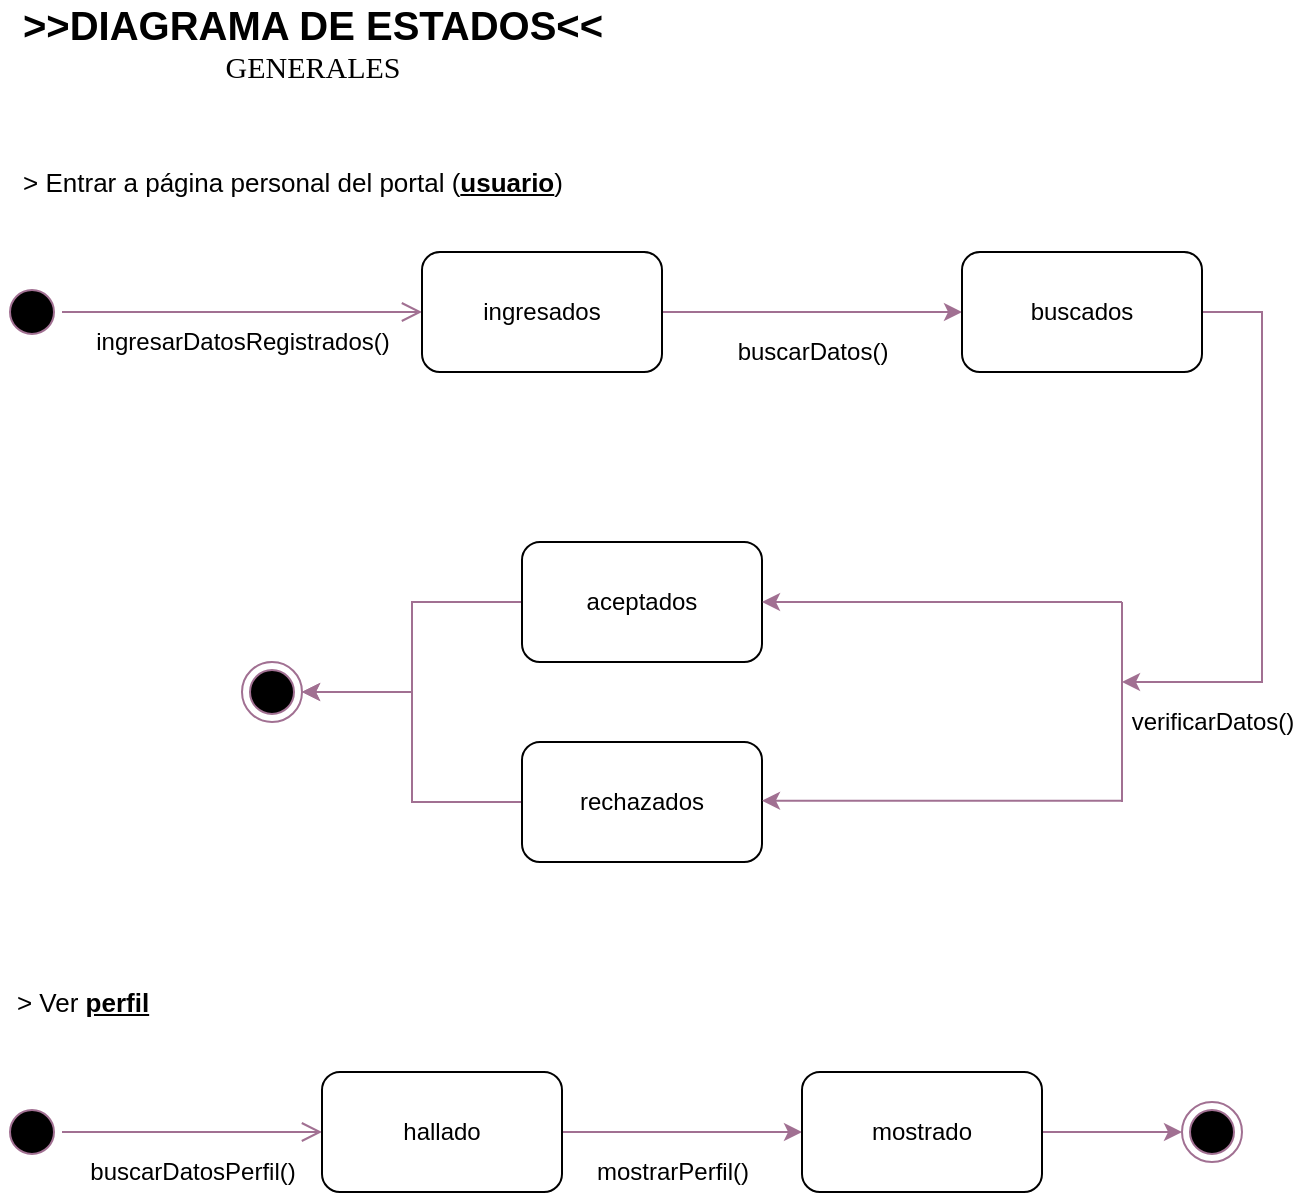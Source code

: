 <mxfile version="13.8.0" type="device" pages="4"><diagram id="PRv3k1D-72uqh-j7yvJA" name="DiagramaDeEstados_Generales"><mxGraphModel dx="795" dy="945" grid="1" gridSize="10" guides="1" tooltips="1" connect="1" arrows="1" fold="1" page="1" pageScale="1" pageWidth="827" pageHeight="1169" math="0" shadow="0"><root><mxCell id="0"/><mxCell id="1" parent="0"/><mxCell id="hkkXQBUUbcIIapNSOUCN-1" value="&lt;b&gt;&lt;font style=&quot;font-size: 20px&quot;&gt;&amp;gt;&amp;gt;DIAGRAMA DE ESTADOS&amp;lt;&amp;lt;&lt;/font&gt;&lt;/b&gt;&lt;br&gt;&lt;font style=&quot;font-size: 15px&quot; face=&quot;Lucida Console&quot;&gt;GENERALES&lt;/font&gt;" style="text;html=1;align=center;verticalAlign=middle;resizable=0;points=[];autosize=1;" vertex="1" parent="1"><mxGeometry x="110" y="30" width="310" height="40" as="geometry"/></mxCell><mxCell id="hkkXQBUUbcIIapNSOUCN-2" value="&lt;span id=&quot;docs-internal-guid-ff5904ad-7fff-c9bb-8a31-8f03928ab895&quot; style=&quot;font-size: 13px&quot;&gt;&lt;span style=&quot;font-family: &amp;#34;quicksand&amp;#34; , sans-serif ; background-color: transparent ; vertical-align: baseline&quot;&gt;&lt;font style=&quot;font-size: 13px&quot;&gt;&amp;gt; Ver&lt;/font&gt;&lt;/span&gt;&lt;span style=&quot;font-family: &amp;#34;quicksand&amp;#34; , sans-serif ; background-color: transparent ; vertical-align: baseline&quot;&gt; &lt;/span&gt;&lt;span style=&quot;font-family: &amp;#34;quicksand&amp;#34; , sans-serif ; background-color: transparent ; vertical-align: baseline&quot;&gt;&lt;font style=&quot;font-size: 13px&quot;&gt;&lt;b&gt;&lt;u&gt;perfil &lt;/u&gt;&lt;/b&gt;&lt;/font&gt;&lt;/span&gt;&lt;/span&gt;" style="text;html=1;align=center;verticalAlign=middle;resizable=0;points=[];autosize=1;" vertex="1" parent="1"><mxGeometry x="110" y="520" width="80" height="20" as="geometry"/></mxCell><mxCell id="hkkXQBUUbcIIapNSOUCN-3" value="" style="ellipse;html=1;shape=startState;fillColor=#000000;strokeColor=#A17092;" vertex="1" parent="1"><mxGeometry x="110" y="580" width="30" height="30" as="geometry"/></mxCell><mxCell id="hkkXQBUUbcIIapNSOUCN-4" value="" style="edgeStyle=orthogonalEdgeStyle;html=1;verticalAlign=bottom;endArrow=open;endSize=8;strokeColor=#A17092;entryX=0;entryY=0.5;entryDx=0;entryDy=0;" edge="1" source="hkkXQBUUbcIIapNSOUCN-3" parent="1" target="hkkXQBUUbcIIapNSOUCN-6"><mxGeometry relative="1" as="geometry"><mxPoint x="210" y="595" as="targetPoint"/></mxGeometry></mxCell><mxCell id="hkkXQBUUbcIIapNSOUCN-5" value="" style="ellipse;html=1;shape=endState;fillColor=#000000;strokeColor=#A17092;" vertex="1" parent="1"><mxGeometry x="700" y="580" width="30" height="30" as="geometry"/></mxCell><mxCell id="hkkXQBUUbcIIapNSOUCN-10" style="edgeStyle=orthogonalEdgeStyle;rounded=0;orthogonalLoop=1;jettySize=auto;html=1;strokeColor=#A17092;entryX=0;entryY=0.5;entryDx=0;entryDy=0;" edge="1" parent="1" source="hkkXQBUUbcIIapNSOUCN-6" target="hkkXQBUUbcIIapNSOUCN-9"><mxGeometry relative="1" as="geometry"><mxPoint x="520" y="595" as="targetPoint"/></mxGeometry></mxCell><mxCell id="hkkXQBUUbcIIapNSOUCN-6" value="hallado" style="rounded=1;whiteSpace=wrap;html=1;" vertex="1" parent="1"><mxGeometry x="270" y="565" width="120" height="60" as="geometry"/></mxCell><mxCell id="hkkXQBUUbcIIapNSOUCN-7" value="buscarDatosPerfil()" style="text;html=1;align=center;verticalAlign=middle;resizable=0;points=[];autosize=1;" vertex="1" parent="1"><mxGeometry x="145" y="605" width="120" height="20" as="geometry"/></mxCell><mxCell id="hkkXQBUUbcIIapNSOUCN-8" value="" style="edgeStyle=orthogonalEdgeStyle;rounded=0;orthogonalLoop=1;jettySize=auto;html=1;strokeColor=#A17092;exitX=1;exitY=0.5;exitDx=0;exitDy=0;" edge="1" parent="1" source="hkkXQBUUbcIIapNSOUCN-9"><mxGeometry relative="1" as="geometry"><mxPoint x="710" y="610" as="sourcePoint"/><mxPoint x="700" y="595" as="targetPoint"/><Array as="points"><mxPoint x="670" y="595"/><mxPoint x="670" y="595"/></Array></mxGeometry></mxCell><mxCell id="hkkXQBUUbcIIapNSOUCN-9" value="mostrado" style="rounded=1;whiteSpace=wrap;html=1;" vertex="1" parent="1"><mxGeometry x="510" y="565" width="120" height="60" as="geometry"/></mxCell><mxCell id="hkkXQBUUbcIIapNSOUCN-11" value="mostrarPerfil()" style="text;html=1;align=center;verticalAlign=middle;resizable=0;points=[];autosize=1;" vertex="1" parent="1"><mxGeometry x="400" y="605" width="90" height="20" as="geometry"/></mxCell><mxCell id="hkkXQBUUbcIIapNSOUCN-12" value="&lt;span id=&quot;docs-internal-guid-6ca24f5a-7fff-f1e0-e0c7-11198fab6ab5&quot;&gt;&lt;span style=&quot;font-family: &amp;#34;quicksand&amp;#34; , sans-serif ; background-color: transparent ; vertical-align: baseline ; font-size: 13px&quot;&gt;&lt;font style=&quot;font-size: 13px&quot;&gt;&amp;gt; Entrar a&amp;nbsp;&lt;span id=&quot;docs-internal-guid-088ea3f4-7fff-1faf-bb2a-526de2d8f539&quot;&gt;&lt;span style=&quot;font-family: &amp;#34;quicksand&amp;#34; , sans-serif ; background-color: transparent ; vertical-align: baseline&quot;&gt;página personal&lt;/span&gt;&lt;/span&gt;&amp;nbsp;del portal (&lt;b&gt;&lt;u&gt;usuario&lt;/u&gt;&lt;/b&gt;)&lt;/font&gt;&lt;/span&gt;&lt;/span&gt;" style="text;html=1;align=center;verticalAlign=middle;resizable=0;points=[];autosize=1;" vertex="1" parent="1"><mxGeometry x="110" y="110" width="290" height="20" as="geometry"/></mxCell><mxCell id="hkkXQBUUbcIIapNSOUCN-13" value="" style="ellipse;html=1;shape=startState;fillColor=#000000;strokeColor=#A17092;" vertex="1" parent="1"><mxGeometry x="110" y="170" width="30" height="30" as="geometry"/></mxCell><mxCell id="hkkXQBUUbcIIapNSOUCN-14" value="" style="edgeStyle=orthogonalEdgeStyle;html=1;verticalAlign=bottom;endArrow=open;endSize=8;strokeColor=#A17092;entryX=0;entryY=0.5;entryDx=0;entryDy=0;" edge="1" parent="1" source="hkkXQBUUbcIIapNSOUCN-13" target="hkkXQBUUbcIIapNSOUCN-17"><mxGeometry relative="1" as="geometry"><mxPoint x="210" y="185" as="targetPoint"/></mxGeometry></mxCell><mxCell id="hkkXQBUUbcIIapNSOUCN-15" value="" style="ellipse;html=1;shape=endState;fillColor=#000000;strokeColor=#A17092;" vertex="1" parent="1"><mxGeometry x="230" y="360" width="30" height="30" as="geometry"/></mxCell><mxCell id="hkkXQBUUbcIIapNSOUCN-16" style="edgeStyle=orthogonalEdgeStyle;rounded=0;orthogonalLoop=1;jettySize=auto;html=1;strokeColor=#A17092;entryX=0;entryY=0.5;entryDx=0;entryDy=0;" edge="1" parent="1" source="hkkXQBUUbcIIapNSOUCN-17" target="hkkXQBUUbcIIapNSOUCN-20"><mxGeometry relative="1" as="geometry"><mxPoint x="570" y="185" as="targetPoint"/></mxGeometry></mxCell><mxCell id="hkkXQBUUbcIIapNSOUCN-17" value="ingresados" style="rounded=1;whiteSpace=wrap;html=1;" vertex="1" parent="1"><mxGeometry x="320" y="155" width="120" height="60" as="geometry"/></mxCell><mxCell id="hkkXQBUUbcIIapNSOUCN-18" value="ingresarDatosRegistrados()" style="text;html=1;align=center;verticalAlign=middle;resizable=0;points=[];autosize=1;" vertex="1" parent="1"><mxGeometry x="150" y="190" width="160" height="20" as="geometry"/></mxCell><mxCell id="IWUTpwGr98kO7sglz9gF-2" style="edgeStyle=orthogonalEdgeStyle;rounded=0;orthogonalLoop=1;jettySize=auto;html=1;strokeColor=#A17092;" edge="1" parent="1" source="hkkXQBUUbcIIapNSOUCN-20"><mxGeometry relative="1" as="geometry"><mxPoint x="670" y="370" as="targetPoint"/><Array as="points"><mxPoint x="740" y="185"/><mxPoint x="740" y="370"/></Array></mxGeometry></mxCell><mxCell id="hkkXQBUUbcIIapNSOUCN-20" value="buscados" style="rounded=1;whiteSpace=wrap;html=1;" vertex="1" parent="1"><mxGeometry x="590" y="155" width="120" height="60" as="geometry"/></mxCell><mxCell id="hkkXQBUUbcIIapNSOUCN-21" value="buscarDatos()" style="text;html=1;align=center;verticalAlign=middle;resizable=0;points=[];autosize=1;" vertex="1" parent="1"><mxGeometry x="470" y="195" width="90" height="20" as="geometry"/></mxCell><mxCell id="IWUTpwGr98kO7sglz9gF-8" value="" style="edgeStyle=orthogonalEdgeStyle;rounded=0;orthogonalLoop=1;jettySize=auto;html=1;strokeColor=#A17092;" edge="1" parent="1" source="hkkXQBUUbcIIapNSOUCN-26" target="hkkXQBUUbcIIapNSOUCN-15"><mxGeometry relative="1" as="geometry"/></mxCell><mxCell id="hkkXQBUUbcIIapNSOUCN-26" value="aceptados" style="rounded=1;whiteSpace=wrap;html=1;" vertex="1" parent="1"><mxGeometry x="370" y="300" width="120" height="60" as="geometry"/></mxCell><mxCell id="IWUTpwGr98kO7sglz9gF-10" style="edgeStyle=orthogonalEdgeStyle;rounded=0;orthogonalLoop=1;jettySize=auto;html=1;entryX=1;entryY=0.5;entryDx=0;entryDy=0;strokeColor=#A17092;" edge="1" parent="1" source="hkkXQBUUbcIIapNSOUCN-33" target="hkkXQBUUbcIIapNSOUCN-15"><mxGeometry relative="1" as="geometry"/></mxCell><mxCell id="hkkXQBUUbcIIapNSOUCN-33" value="rechazados" style="rounded=1;whiteSpace=wrap;html=1;" vertex="1" parent="1"><mxGeometry x="370" y="400" width="120" height="60" as="geometry"/></mxCell><mxCell id="hkkXQBUUbcIIapNSOUCN-35" value="verificarDatos()" style="text;html=1;align=center;verticalAlign=middle;resizable=0;points=[];autosize=1;" vertex="1" parent="1"><mxGeometry x="665" y="380" width="100" height="20" as="geometry"/></mxCell><mxCell id="IWUTpwGr98kO7sglz9gF-3" value="" style="endArrow=none;html=1;strokeColor=#A17092;" edge="1" parent="1"><mxGeometry width="50" height="50" relative="1" as="geometry"><mxPoint x="670" y="430" as="sourcePoint"/><mxPoint x="670" y="330" as="targetPoint"/></mxGeometry></mxCell><mxCell id="IWUTpwGr98kO7sglz9gF-4" value="" style="endArrow=classic;html=1;strokeColor=#A17092;entryX=1;entryY=0.5;entryDx=0;entryDy=0;" edge="1" parent="1" target="hkkXQBUUbcIIapNSOUCN-26"><mxGeometry width="50" height="50" relative="1" as="geometry"><mxPoint x="670" y="330" as="sourcePoint"/><mxPoint x="440" y="350" as="targetPoint"/></mxGeometry></mxCell><mxCell id="IWUTpwGr98kO7sglz9gF-5" value="" style="endArrow=classic;html=1;strokeColor=#A17092;entryX=1;entryY=0.5;entryDx=0;entryDy=0;" edge="1" parent="1"><mxGeometry width="50" height="50" relative="1" as="geometry"><mxPoint x="670" y="429.33" as="sourcePoint"/><mxPoint x="490" y="429.33" as="targetPoint"/></mxGeometry></mxCell></root></mxGraphModel></diagram><diagram id="o9KO5g_Sy9ZMwYOVWLnp" name="DiagramasEstado_Gerente"><mxGraphModel dx="795" dy="945" grid="1" gridSize="10" guides="1" tooltips="1" connect="1" arrows="1" fold="1" page="1" pageScale="1" pageWidth="827" pageHeight="1169" math="0" shadow="0"><root><mxCell id="ONUUHsdTuWQf2Q_Ykmqq-0"/><mxCell id="ONUUHsdTuWQf2Q_Ykmqq-1" parent="ONUUHsdTuWQf2Q_Ykmqq-0"/><mxCell id="ONUUHsdTuWQf2Q_Ykmqq-2" value="&lt;span id=&quot;docs-internal-guid-cc5bc659-7fff-d056-6da8-f8af6d5f922e&quot;&gt;&lt;span style=&quot;font-family: &amp;#34;quicksand&amp;#34; , sans-serif ; background-color: transparent ; vertical-align: baseline&quot;&gt;&lt;font style=&quot;font-size: 13px&quot;&gt;&amp;gt; Agregar &lt;b&gt;&lt;u&gt;cuenta&lt;/u&gt;&lt;/b&gt; a cliente registrado&lt;/font&gt;&lt;/span&gt;&lt;/span&gt;" style="text;html=1;align=center;verticalAlign=middle;resizable=0;points=[];autosize=1;" vertex="1" parent="ONUUHsdTuWQf2Q_Ykmqq-1"><mxGeometry x="65" y="100" width="230" height="20" as="geometry"/></mxCell><mxCell id="ONUUHsdTuWQf2Q_Ykmqq-3" value="" style="ellipse;html=1;shape=startState;fillColor=#000000;strokeColor=#A17092;" vertex="1" parent="ONUUHsdTuWQf2Q_Ykmqq-1"><mxGeometry x="71" y="165" width="30" height="30" as="geometry"/></mxCell><mxCell id="ONUUHsdTuWQf2Q_Ykmqq-4" value="" style="edgeStyle=orthogonalEdgeStyle;html=1;verticalAlign=bottom;endArrow=open;endSize=8;strokeColor=#A17092;entryX=0;entryY=0.5;entryDx=0;entryDy=0;" edge="1" parent="ONUUHsdTuWQf2Q_Ykmqq-1" source="ONUUHsdTuWQf2Q_Ykmqq-3" target="ONUUHsdTuWQf2Q_Ykmqq-7"><mxGeometry relative="1" as="geometry"><mxPoint x="171" y="180" as="targetPoint"/></mxGeometry></mxCell><mxCell id="ONUUHsdTuWQf2Q_Ykmqq-5" value="" style="ellipse;html=1;shape=endState;fillColor=#000000;strokeColor=#A17092;" vertex="1" parent="ONUUHsdTuWQf2Q_Ykmqq-1"><mxGeometry x="650" y="165" width="30" height="30" as="geometry"/></mxCell><mxCell id="ONUUHsdTuWQf2Q_Ykmqq-6" style="edgeStyle=orthogonalEdgeStyle;rounded=0;orthogonalLoop=1;jettySize=auto;html=1;strokeColor=#A17092;entryX=0;entryY=0.5;entryDx=0;entryDy=0;" edge="1" parent="ONUUHsdTuWQf2Q_Ykmqq-1" source="ONUUHsdTuWQf2Q_Ykmqq-7" target="ONUUHsdTuWQf2Q_Ykmqq-10"><mxGeometry relative="1" as="geometry"><mxPoint x="470" y="180" as="targetPoint"/></mxGeometry></mxCell><mxCell id="ONUUHsdTuWQf2Q_Ykmqq-7" value="solicitada" style="rounded=1;whiteSpace=wrap;html=1;" vertex="1" parent="ONUUHsdTuWQf2Q_Ykmqq-1"><mxGeometry x="220" y="150" width="120" height="60" as="geometry"/></mxCell><mxCell id="ONUUHsdTuWQf2Q_Ykmqq-8" value="solicitarCreacion&lt;br&gt;Cuenta()" style="text;html=1;align=center;verticalAlign=middle;resizable=0;points=[];autosize=1;" vertex="1" parent="ONUUHsdTuWQf2Q_Ykmqq-1"><mxGeometry x="110" y="185" width="100" height="30" as="geometry"/></mxCell><mxCell id="ONUUHsdTuWQf2Q_Ykmqq-9" value="" style="edgeStyle=orthogonalEdgeStyle;rounded=0;orthogonalLoop=1;jettySize=auto;html=1;strokeColor=#A17092;exitX=1;exitY=0.5;exitDx=0;exitDy=0;" edge="1" parent="ONUUHsdTuWQf2Q_Ykmqq-1"><mxGeometry relative="1" as="geometry"><mxPoint x="580" y="180" as="sourcePoint"/><mxPoint x="650" y="180" as="targetPoint"/><Array as="points"><mxPoint x="620" y="180"/><mxPoint x="620" y="180"/></Array></mxGeometry></mxCell><mxCell id="ONUUHsdTuWQf2Q_Ykmqq-10" value="registrada" style="rounded=1;whiteSpace=wrap;html=1;" vertex="1" parent="ONUUHsdTuWQf2Q_Ykmqq-1"><mxGeometry x="480" y="150" width="120" height="60" as="geometry"/></mxCell><mxCell id="ONUUHsdTuWQf2Q_Ykmqq-11" value="enviarrDatos(datos[])" style="text;html=1;align=center;verticalAlign=middle;resizable=0;points=[];autosize=1;" vertex="1" parent="ONUUHsdTuWQf2Q_Ykmqq-1"><mxGeometry x="220" y="250" width="130" height="20" as="geometry"/></mxCell><mxCell id="H6p3_pzh1x6zcR_lw7of-0" value="&lt;b&gt;&lt;font style=&quot;font-size: 20px&quot;&gt;&amp;gt;&amp;gt;DIAGRAMA DE ESTADOS&amp;lt;&amp;lt;&lt;/font&gt;&lt;/b&gt;&lt;br&gt;&lt;font style=&quot;font-size: 15px&quot; face=&quot;Lucida Console&quot;&gt;del GERENTE&lt;/font&gt;" style="text;html=1;align=center;verticalAlign=middle;resizable=0;points=[];autosize=1;" vertex="1" parent="ONUUHsdTuWQf2Q_Ykmqq-1"><mxGeometry x="70" y="30" width="310" height="40" as="geometry"/></mxCell><mxCell id="H6p3_pzh1x6zcR_lw7of-1" style="edgeStyle=orthogonalEdgeStyle;rounded=0;orthogonalLoop=1;jettySize=auto;html=1;entryX=0.75;entryY=1;entryDx=0;entryDy=0;strokeColor=#A17092;" edge="1" parent="ONUUHsdTuWQf2Q_Ykmqq-1" source="ONUUHsdTuWQf2Q_Ykmqq-7" target="ONUUHsdTuWQf2Q_Ykmqq-7"><mxGeometry relative="1" as="geometry"><Array as="points"><mxPoint x="249" y="245"/><mxPoint x="310" y="245"/></Array></mxGeometry></mxCell><mxCell id="H6p3_pzh1x6zcR_lw7of-2" value="registrarCuenta&lt;br&gt;(datos[])" style="text;html=1;align=center;verticalAlign=middle;resizable=0;points=[];autosize=1;" vertex="1" parent="ONUUHsdTuWQf2Q_Ykmqq-1"><mxGeometry x="350" y="185" width="100" height="30" as="geometry"/></mxCell><mxCell id="H6p3_pzh1x6zcR_lw7of-3" value="&lt;font style=&quot;font-size: 12px&quot;&gt;&amp;gt;&amp;nbsp;&lt;span id=&quot;docs-internal-guid-68b47725-7fff-d6ac-177b-57c8542e408d&quot;&gt;&lt;span style=&quot;font-family: &amp;#34;quicksand&amp;#34; , sans-serif ; background-color: transparent ; vertical-align: baseline&quot;&gt;Crear &lt;b&gt;&lt;u&gt;Cliente&lt;/u&gt;&lt;/b&gt;&lt;/span&gt;&lt;/span&gt;&lt;/font&gt;" style="text;html=1;align=center;verticalAlign=middle;resizable=0;points=[];autosize=1;" vertex="1" parent="ONUUHsdTuWQf2Q_Ykmqq-1"><mxGeometry x="65" y="320" width="100" height="20" as="geometry"/></mxCell><mxCell id="H6p3_pzh1x6zcR_lw7of-4" value="" style="ellipse;html=1;shape=startState;fillColor=#000000;strokeColor=#A17092;" vertex="1" parent="ONUUHsdTuWQf2Q_Ykmqq-1"><mxGeometry x="71" y="375" width="30" height="30" as="geometry"/></mxCell><mxCell id="H6p3_pzh1x6zcR_lw7of-5" value="" style="edgeStyle=orthogonalEdgeStyle;html=1;verticalAlign=bottom;endArrow=open;endSize=8;strokeColor=#A17092;entryX=0;entryY=0.5;entryDx=0;entryDy=0;" edge="1" parent="ONUUHsdTuWQf2Q_Ykmqq-1" source="H6p3_pzh1x6zcR_lw7of-4" target="H6p3_pzh1x6zcR_lw7of-8"><mxGeometry relative="1" as="geometry"><mxPoint x="171" y="390" as="targetPoint"/></mxGeometry></mxCell><mxCell id="H6p3_pzh1x6zcR_lw7of-6" value="" style="ellipse;html=1;shape=endState;fillColor=#000000;strokeColor=#A17092;" vertex="1" parent="ONUUHsdTuWQf2Q_Ykmqq-1"><mxGeometry x="630" y="375" width="30" height="30" as="geometry"/></mxCell><mxCell id="H6p3_pzh1x6zcR_lw7of-7" value="" style="edgeStyle=orthogonalEdgeStyle;rounded=0;orthogonalLoop=1;jettySize=auto;html=1;strokeColor=#A17092;" edge="1" parent="ONUUHsdTuWQf2Q_Ykmqq-1" source="H6p3_pzh1x6zcR_lw7of-8" target="H6p3_pzh1x6zcR_lw7of-9"><mxGeometry relative="1" as="geometry"/></mxCell><mxCell id="H6p3_pzh1x6zcR_lw7of-8" value="solicitado" style="rounded=1;whiteSpace=wrap;html=1;" vertex="1" parent="ONUUHsdTuWQf2Q_Ykmqq-1"><mxGeometry x="220" y="360" width="120" height="60" as="geometry"/></mxCell><mxCell id="H6p3_pzh1x6zcR_lw7of-18" style="edgeStyle=orthogonalEdgeStyle;rounded=0;orthogonalLoop=1;jettySize=auto;html=1;entryX=0;entryY=0.5;entryDx=0;entryDy=0;strokeColor=#A17092;" edge="1" parent="ONUUHsdTuWQf2Q_Ykmqq-1" target="H6p3_pzh1x6zcR_lw7of-6"><mxGeometry relative="1" as="geometry"><mxPoint x="520" y="390" as="sourcePoint"/></mxGeometry></mxCell><mxCell id="H6p3_pzh1x6zcR_lw7of-9" value="registrado" style="rounded=1;whiteSpace=wrap;html=1;" vertex="1" parent="ONUUHsdTuWQf2Q_Ykmqq-1"><mxGeometry x="460" y="360" width="120" height="60" as="geometry"/></mxCell><mxCell id="H6p3_pzh1x6zcR_lw7of-12" value="solicitarCreacion&lt;br&gt;Cliente()" style="text;html=1;align=center;verticalAlign=middle;resizable=0;points=[];autosize=1;" vertex="1" parent="ONUUHsdTuWQf2Q_Ykmqq-1"><mxGeometry x="110" y="400" width="100" height="30" as="geometry"/></mxCell><mxCell id="H6p3_pzh1x6zcR_lw7of-13" style="edgeStyle=orthogonalEdgeStyle;rounded=0;orthogonalLoop=1;jettySize=auto;html=1;strokeColor=#A17092;" edge="1" parent="ONUUHsdTuWQf2Q_Ykmqq-1" source="H6p3_pzh1x6zcR_lw7of-8"><mxGeometry relative="1" as="geometry"><mxPoint x="310" y="420" as="targetPoint"/><Array as="points"><mxPoint x="250" y="460"/><mxPoint x="310" y="460"/><mxPoint x="310" y="424"/></Array></mxGeometry></mxCell><mxCell id="H6p3_pzh1x6zcR_lw7of-14" value="enviarrDatos(datos[])" style="text;html=1;align=center;verticalAlign=middle;resizable=0;points=[];autosize=1;" vertex="1" parent="ONUUHsdTuWQf2Q_Ykmqq-1"><mxGeometry x="220" y="470" width="130" height="20" as="geometry"/></mxCell><mxCell id="H6p3_pzh1x6zcR_lw7of-15" value="registrarUsuario&lt;br&gt;(datos[])" style="text;html=1;align=center;verticalAlign=middle;resizable=0;points=[];autosize=1;" vertex="1" parent="ONUUHsdTuWQf2Q_Ykmqq-1"><mxGeometry x="350" y="400" width="100" height="30" as="geometry"/></mxCell><mxCell id="H6p3_pzh1x6zcR_lw7of-19" value="&lt;font style=&quot;font-size: 12px&quot;&gt;&amp;gt;&amp;nbsp;&lt;span id=&quot;docs-internal-guid-e97c34a7-7fff-d40f-b829-3180199a836f&quot;&gt;&lt;span style=&quot;font-family: &amp;#34;quicksand&amp;#34; , sans-serif ; background-color: transparent ; vertical-align: baseline&quot;&gt;Crear &lt;b&gt;&lt;u&gt;Cajero&lt;/u&gt;&lt;/b&gt;&lt;/span&gt;&lt;/span&gt;&lt;/font&gt;" style="text;html=1;align=center;verticalAlign=middle;resizable=0;points=[];autosize=1;" vertex="1" parent="ONUUHsdTuWQf2Q_Ykmqq-1"><mxGeometry x="70" y="510" width="100" height="20" as="geometry"/></mxCell><mxCell id="H6p3_pzh1x6zcR_lw7of-25" value="" style="ellipse;html=1;shape=startState;fillColor=#000000;strokeColor=#A17092;" vertex="1" parent="ONUUHsdTuWQf2Q_Ykmqq-1"><mxGeometry x="71" y="565" width="30" height="30" as="geometry"/></mxCell><mxCell id="H6p3_pzh1x6zcR_lw7of-26" value="" style="edgeStyle=orthogonalEdgeStyle;html=1;verticalAlign=bottom;endArrow=open;endSize=8;strokeColor=#A17092;entryX=0;entryY=0.5;entryDx=0;entryDy=0;" edge="1" parent="ONUUHsdTuWQf2Q_Ykmqq-1" source="H6p3_pzh1x6zcR_lw7of-25" target="H6p3_pzh1x6zcR_lw7of-29"><mxGeometry relative="1" as="geometry"><mxPoint x="171" y="580" as="targetPoint"/></mxGeometry></mxCell><mxCell id="H6p3_pzh1x6zcR_lw7of-27" value="" style="ellipse;html=1;shape=endState;fillColor=#000000;strokeColor=#A17092;" vertex="1" parent="ONUUHsdTuWQf2Q_Ykmqq-1"><mxGeometry x="630" y="565" width="30" height="30" as="geometry"/></mxCell><mxCell id="H6p3_pzh1x6zcR_lw7of-28" value="" style="edgeStyle=orthogonalEdgeStyle;rounded=0;orthogonalLoop=1;jettySize=auto;html=1;strokeColor=#A17092;" edge="1" parent="ONUUHsdTuWQf2Q_Ykmqq-1" source="H6p3_pzh1x6zcR_lw7of-29" target="H6p3_pzh1x6zcR_lw7of-31"><mxGeometry relative="1" as="geometry"/></mxCell><mxCell id="H6p3_pzh1x6zcR_lw7of-29" value="solicitado" style="rounded=1;whiteSpace=wrap;html=1;" vertex="1" parent="ONUUHsdTuWQf2Q_Ykmqq-1"><mxGeometry x="220" y="550" width="120" height="60" as="geometry"/></mxCell><mxCell id="H6p3_pzh1x6zcR_lw7of-30" style="edgeStyle=orthogonalEdgeStyle;rounded=0;orthogonalLoop=1;jettySize=auto;html=1;entryX=0;entryY=0.5;entryDx=0;entryDy=0;strokeColor=#A17092;" edge="1" parent="ONUUHsdTuWQf2Q_Ykmqq-1" target="H6p3_pzh1x6zcR_lw7of-27"><mxGeometry relative="1" as="geometry"><mxPoint x="520" y="580" as="sourcePoint"/></mxGeometry></mxCell><mxCell id="H6p3_pzh1x6zcR_lw7of-31" value="registrado" style="rounded=1;whiteSpace=wrap;html=1;" vertex="1" parent="ONUUHsdTuWQf2Q_Ykmqq-1"><mxGeometry x="460" y="550" width="120" height="60" as="geometry"/></mxCell><mxCell id="H6p3_pzh1x6zcR_lw7of-32" value="solicitarCreacion&lt;br&gt;Cajero()" style="text;html=1;align=center;verticalAlign=middle;resizable=0;points=[];autosize=1;" vertex="1" parent="ONUUHsdTuWQf2Q_Ykmqq-1"><mxGeometry x="110" y="590" width="100" height="30" as="geometry"/></mxCell><mxCell id="H6p3_pzh1x6zcR_lw7of-33" style="edgeStyle=orthogonalEdgeStyle;rounded=0;orthogonalLoop=1;jettySize=auto;html=1;strokeColor=#A17092;" edge="1" parent="ONUUHsdTuWQf2Q_Ykmqq-1" source="H6p3_pzh1x6zcR_lw7of-29"><mxGeometry relative="1" as="geometry"><mxPoint x="310" y="610" as="targetPoint"/><Array as="points"><mxPoint x="250" y="650"/><mxPoint x="310" y="650"/><mxPoint x="310" y="614"/></Array></mxGeometry></mxCell><mxCell id="H6p3_pzh1x6zcR_lw7of-34" value="enviarrDatos(datos[])" style="text;html=1;align=center;verticalAlign=middle;resizable=0;points=[];autosize=1;" vertex="1" parent="ONUUHsdTuWQf2Q_Ykmqq-1"><mxGeometry x="220" y="660" width="130" height="20" as="geometry"/></mxCell><mxCell id="H6p3_pzh1x6zcR_lw7of-35" value="registrarUsuario&lt;br&gt;(datos[])" style="text;html=1;align=center;verticalAlign=middle;resizable=0;points=[];autosize=1;" vertex="1" parent="ONUUHsdTuWQf2Q_Ykmqq-1"><mxGeometry x="350" y="590" width="100" height="30" as="geometry"/></mxCell><mxCell id="H6p3_pzh1x6zcR_lw7of-36" value="" style="edgeStyle=orthogonalEdgeStyle;rounded=0;orthogonalLoop=1;jettySize=auto;html=1;strokeColor=#A17092;exitX=1;exitY=0.5;exitDx=0;exitDy=0;entryX=0;entryY=0.5;entryDx=0;entryDy=0;" edge="1" parent="ONUUHsdTuWQf2Q_Ykmqq-1" source="H6p3_pzh1x6zcR_lw7of-38" target="H6p3_pzh1x6zcR_lw7of-65"><mxGeometry relative="1" as="geometry"><mxPoint x="379" y="1074" as="sourcePoint"/><mxPoint x="419" y="1064" as="targetPoint"/><Array as="points"><mxPoint x="414" y="1064"/><mxPoint x="414" y="1014"/></Array></mxGeometry></mxCell><mxCell id="H6p3_pzh1x6zcR_lw7of-67" style="edgeStyle=orthogonalEdgeStyle;rounded=0;orthogonalLoop=1;jettySize=auto;html=1;entryX=0;entryY=0.5;entryDx=0;entryDy=0;strokeColor=#A17092;" edge="1" parent="ONUUHsdTuWQf2Q_Ykmqq-1" target="H6p3_pzh1x6zcR_lw7of-66"><mxGeometry relative="1" as="geometry"><mxPoint x="321" y="1064.067" as="sourcePoint"/><Array as="points"><mxPoint x="414" y="1064"/><mxPoint x="414" y="1114"/></Array></mxGeometry></mxCell><mxCell id="H6p3_pzh1x6zcR_lw7of-38" value="solicitado" style="rounded=1;whiteSpace=wrap;html=1;" vertex="1" parent="ONUUHsdTuWQf2Q_Ykmqq-1"><mxGeometry x="199" y="1034" width="120" height="60" as="geometry"/></mxCell><mxCell id="H6p3_pzh1x6zcR_lw7of-39" value="" style="ellipse;html=1;shape=startState;fillColor=#000000;strokeColor=#A17092;" vertex="1" parent="ONUUHsdTuWQf2Q_Ykmqq-1"><mxGeometry x="64" y="1049" width="30" height="30" as="geometry"/></mxCell><mxCell id="H6p3_pzh1x6zcR_lw7of-40" value="" style="edgeStyle=orthogonalEdgeStyle;html=1;verticalAlign=bottom;endArrow=open;endSize=8;strokeColor=#A17092;entryX=0;entryY=0.5;entryDx=0;entryDy=0;" edge="1" parent="ONUUHsdTuWQf2Q_Ykmqq-1"><mxGeometry relative="1" as="geometry"><mxPoint x="198" y="1064" as="targetPoint"/><mxPoint x="89" y="1064" as="sourcePoint"/></mxGeometry></mxCell><mxCell id="H6p3_pzh1x6zcR_lw7of-41" value="solicitarPagina&lt;br&gt;Modificacion()" style="text;html=1;align=center;verticalAlign=middle;resizable=0;points=[];autosize=1;" vertex="1" parent="ONUUHsdTuWQf2Q_Ykmqq-1"><mxGeometry x="94" y="1074" width="90" height="30" as="geometry"/></mxCell><mxCell id="H6p3_pzh1x6zcR_lw7of-42" value="verificarHora()" style="text;html=1;align=center;verticalAlign=middle;resizable=0;points=[];autosize=1;" vertex="1" parent="ONUUHsdTuWQf2Q_Ykmqq-1"><mxGeometry x="319" y="1077" width="90" height="20" as="geometry"/></mxCell><mxCell id="H6p3_pzh1x6zcR_lw7of-44" value="&lt;span id=&quot;docs-internal-guid-08d8e3f8-7fff-5883-5cb6-10ee1ff75731&quot;&gt;&lt;span style=&quot;font-family: &amp;#34;quicksand&amp;#34; , sans-serif ; background-color: transparent ; vertical-align: baseline&quot;&gt;&lt;font style=&quot;font-size: 12px&quot;&gt;&amp;gt; Modificar &lt;b&gt;&lt;u&gt;Usuario&lt;/u&gt;&lt;/b&gt;&lt;/font&gt;&lt;/span&gt;&lt;/span&gt;" style="text;html=1;align=center;verticalAlign=middle;resizable=0;points=[];autosize=1;" vertex="1" parent="ONUUHsdTuWQf2Q_Ykmqq-1"><mxGeometry x="77" y="906" width="120" height="20" as="geometry"/></mxCell><mxCell id="H6p3_pzh1x6zcR_lw7of-45" value="" style="edgeStyle=orthogonalEdgeStyle;rounded=0;orthogonalLoop=1;jettySize=auto;html=1;strokeColor=#A17092;exitX=1;exitY=0.5;exitDx=0;exitDy=0;" edge="1" parent="ONUUHsdTuWQf2Q_Ykmqq-1" source="H6p3_pzh1x6zcR_lw7of-47"><mxGeometry relative="1" as="geometry"><mxPoint x="402" y="780" as="sourcePoint"/><mxPoint x="442" y="770" as="targetPoint"/><Array as="points"><mxPoint x="422" y="770"/><mxPoint x="422" y="770"/></Array></mxGeometry></mxCell><mxCell id="H6p3_pzh1x6zcR_lw7of-46" style="edgeStyle=orthogonalEdgeStyle;rounded=0;orthogonalLoop=1;jettySize=auto;html=1;strokeColor=#A17092;exitX=0.25;exitY=1;exitDx=0;exitDy=0;entryX=0.686;entryY=1.022;entryDx=0;entryDy=0;entryPerimeter=0;" edge="1" parent="ONUUHsdTuWQf2Q_Ykmqq-1"><mxGeometry relative="1" as="geometry"><mxPoint x="304.32" y="800.32" as="targetPoint"/><mxPoint x="252" y="799" as="sourcePoint"/><Array as="points"><mxPoint x="252" y="834"/><mxPoint x="304" y="834"/></Array></mxGeometry></mxCell><mxCell id="H6p3_pzh1x6zcR_lw7of-47" value="en espera" style="rounded=1;whiteSpace=wrap;html=1;" vertex="1" parent="ONUUHsdTuWQf2Q_Ykmqq-1"><mxGeometry x="222" y="740" width="120" height="60" as="geometry"/></mxCell><mxCell id="H6p3_pzh1x6zcR_lw7of-48" value="" style="ellipse;html=1;shape=startState;fillColor=#000000;strokeColor=#A17092;" vertex="1" parent="ONUUHsdTuWQf2Q_Ykmqq-1"><mxGeometry x="72" y="755" width="30" height="30" as="geometry"/></mxCell><mxCell id="H6p3_pzh1x6zcR_lw7of-49" value="" style="edgeStyle=orthogonalEdgeStyle;html=1;verticalAlign=bottom;endArrow=open;endSize=8;strokeColor=#A17092;entryX=0;entryY=0.5;entryDx=0;entryDy=0;" edge="1" parent="ONUUHsdTuWQf2Q_Ykmqq-1"><mxGeometry relative="1" as="geometry"><mxPoint x="221" y="770" as="targetPoint"/><mxPoint x="102" y="770" as="sourcePoint"/></mxGeometry></mxCell><mxCell id="H6p3_pzh1x6zcR_lw7of-50" value="solicitarVIsualizacion&lt;br&gt;Perfil()" style="text;html=1;align=center;verticalAlign=middle;resizable=0;points=[];autosize=1;" vertex="1" parent="ONUUHsdTuWQf2Q_Ykmqq-1"><mxGeometry x="97" y="780" width="130" height="30" as="geometry"/></mxCell><mxCell id="H6p3_pzh1x6zcR_lw7of-51" value="recuperarDatos(datos[])" style="text;html=1;align=center;verticalAlign=middle;resizable=0;points=[];autosize=1;" vertex="1" parent="ONUUHsdTuWQf2Q_Ykmqq-1"><mxGeometry x="212" y="845" width="140" height="20" as="geometry"/></mxCell><mxCell id="H6p3_pzh1x6zcR_lw7of-52" value="&lt;span id=&quot;docs-internal-guid-08d8e3f8-7fff-5883-5cb6-10ee1ff75731&quot;&gt;&lt;span style=&quot;font-family: &amp;#34;quicksand&amp;#34; , sans-serif ; background-color: transparent ; vertical-align: baseline&quot;&gt;&lt;font style=&quot;font-size: 12px&quot;&gt;&amp;gt; Modificar &lt;b&gt;&lt;u&gt;Perfil&lt;/u&gt;&lt;/b&gt;&lt;/font&gt;&lt;/span&gt;&lt;/span&gt;" style="text;html=1;align=center;verticalAlign=middle;resizable=0;points=[];autosize=1;" vertex="1" parent="ONUUHsdTuWQf2Q_Ykmqq-1"><mxGeometry x="75" y="710" width="110" height="20" as="geometry"/></mxCell><mxCell id="H6p3_pzh1x6zcR_lw7of-53" value="cambiarDatos&lt;br&gt;(datos[])" style="text;html=1;align=center;verticalAlign=middle;resizable=0;points=[];autosize=1;" vertex="1" parent="ONUUHsdTuWQf2Q_Ykmqq-1"><mxGeometry x="347" y="775" width="90" height="30" as="geometry"/></mxCell><mxCell id="H6p3_pzh1x6zcR_lw7of-55" style="edgeStyle=orthogonalEdgeStyle;rounded=0;orthogonalLoop=1;jettySize=auto;html=1;strokeColor=#A17092;" edge="1" parent="ONUUHsdTuWQf2Q_Ykmqq-1" source="H6p3_pzh1x6zcR_lw7of-54"><mxGeometry relative="1" as="geometry"><mxPoint x="670" y="770" as="targetPoint"/></mxGeometry></mxCell><mxCell id="H6p3_pzh1x6zcR_lw7of-54" value="cambiados" style="rounded=1;whiteSpace=wrap;html=1;" vertex="1" parent="ONUUHsdTuWQf2Q_Ykmqq-1"><mxGeometry x="442" y="740" width="120" height="60" as="geometry"/></mxCell><mxCell id="H6p3_pzh1x6zcR_lw7of-56" value="registrarDatos&lt;br&gt;(datos[])" style="text;html=1;align=center;verticalAlign=middle;resizable=0;points=[];autosize=1;" vertex="1" parent="ONUUHsdTuWQf2Q_Ykmqq-1"><mxGeometry x="570" y="780" width="90" height="30" as="geometry"/></mxCell><mxCell id="H6p3_pzh1x6zcR_lw7of-60" style="edgeStyle=orthogonalEdgeStyle;rounded=0;orthogonalLoop=1;jettySize=auto;html=1;strokeColor=#A17092;entryX=1;entryY=0.5;entryDx=0;entryDy=0;" edge="1" parent="ONUUHsdTuWQf2Q_Ykmqq-1" source="H6p3_pzh1x6zcR_lw7of-57" target="H6p3_pzh1x6zcR_lw7of-64"><mxGeometry relative="1" as="geometry"><mxPoint x="680" y="890" as="targetPoint"/><Array as="points"><mxPoint x="730" y="860"/></Array></mxGeometry></mxCell><mxCell id="H6p3_pzh1x6zcR_lw7of-57" value="registrados" style="rounded=1;whiteSpace=wrap;html=1;" vertex="1" parent="ONUUHsdTuWQf2Q_Ykmqq-1"><mxGeometry x="670" y="740" width="120" height="60" as="geometry"/></mxCell><mxCell id="H6p3_pzh1x6zcR_lw7of-63" value="solicitar&lt;br&gt;Historial()" style="text;html=1;align=center;verticalAlign=middle;resizable=0;points=[];autosize=1;" vertex="1" parent="ONUUHsdTuWQf2Q_Ykmqq-1"><mxGeometry x="730" y="835" width="70" height="30" as="geometry"/></mxCell><mxCell id="H6p3_pzh1x6zcR_lw7of-64" value="" style="ellipse;html=1;shape=endState;fillColor=#000000;strokeColor=#A17092;" vertex="1" parent="ONUUHsdTuWQf2Q_Ykmqq-1"><mxGeometry x="650" y="845" width="30" height="30" as="geometry"/></mxCell><mxCell id="H6p3_pzh1x6zcR_lw7of-74" style="edgeStyle=orthogonalEdgeStyle;rounded=0;orthogonalLoop=1;jettySize=auto;html=1;strokeColor=#A17092;entryX=0;entryY=0.5;entryDx=0;entryDy=0;" edge="1" parent="ONUUHsdTuWQf2Q_Ykmqq-1" source="H6p3_pzh1x6zcR_lw7of-65" target="H6p3_pzh1x6zcR_lw7of-75"><mxGeometry relative="1" as="geometry"><mxPoint x="664" y="1014" as="targetPoint"/></mxGeometry></mxCell><mxCell id="H6p3_pzh1x6zcR_lw7of-77" style="edgeStyle=orthogonalEdgeStyle;rounded=0;orthogonalLoop=1;jettySize=auto;html=1;strokeColor=#A17092;entryX=0.75;entryY=0;entryDx=0;entryDy=0;" edge="1" parent="ONUUHsdTuWQf2Q_Ykmqq-1" source="H6p3_pzh1x6zcR_lw7of-65" target="H6p3_pzh1x6zcR_lw7of-65"><mxGeometry relative="1" as="geometry"><mxPoint x="544" y="974" as="targetPoint"/><Array as="points"><mxPoint x="504" y="964"/><mxPoint x="554" y="964"/></Array></mxGeometry></mxCell><mxCell id="H6p3_pzh1x6zcR_lw7of-65" value="en espera" style="rounded=1;whiteSpace=wrap;html=1;" vertex="1" parent="ONUUHsdTuWQf2Q_Ykmqq-1"><mxGeometry x="464" y="984" width="120" height="60" as="geometry"/></mxCell><mxCell id="H6p3_pzh1x6zcR_lw7of-73" style="edgeStyle=orthogonalEdgeStyle;rounded=0;orthogonalLoop=1;jettySize=auto;html=1;entryX=0;entryY=0.5;entryDx=0;entryDy=0;strokeColor=#A17092;" edge="1" parent="ONUUHsdTuWQf2Q_Ykmqq-1" source="H6p3_pzh1x6zcR_lw7of-66" target="H6p3_pzh1x6zcR_lw7of-72"><mxGeometry relative="1" as="geometry"/></mxCell><mxCell id="H6p3_pzh1x6zcR_lw7of-66" value="cancelado" style="rounded=1;whiteSpace=wrap;html=1;" vertex="1" parent="ONUUHsdTuWQf2Q_Ykmqq-1"><mxGeometry x="464" y="1084" width="120" height="60" as="geometry"/></mxCell><mxCell id="H6p3_pzh1x6zcR_lw7of-68" value="mostrarPagina" style="text;html=1;align=center;verticalAlign=middle;resizable=0;points=[];autosize=1;" vertex="1" parent="ONUUHsdTuWQf2Q_Ykmqq-1"><mxGeometry x="378" y="984" width="90" height="20" as="geometry"/></mxCell><mxCell id="H6p3_pzh1x6zcR_lw7of-69" value="fueraDe&lt;br&gt;Turno()" style="text;html=1;align=center;verticalAlign=middle;resizable=0;points=[];autosize=1;" vertex="1" parent="ONUUHsdTuWQf2Q_Ykmqq-1"><mxGeometry x="393" y="1119" width="60" height="30" as="geometry"/></mxCell><mxCell id="H6p3_pzh1x6zcR_lw7of-72" value="" style="ellipse;html=1;shape=endState;fillColor=#000000;strokeColor=#A17092;" vertex="1" parent="ONUUHsdTuWQf2Q_Ykmqq-1"><mxGeometry x="624" y="1099" width="30" height="30" as="geometry"/></mxCell><mxCell id="H6p3_pzh1x6zcR_lw7of-80" value="" style="edgeStyle=orthogonalEdgeStyle;rounded=0;orthogonalLoop=1;jettySize=auto;html=1;strokeColor=#A17092;" edge="1" parent="ONUUHsdTuWQf2Q_Ykmqq-1" source="H6p3_pzh1x6zcR_lw7of-75" target="H6p3_pzh1x6zcR_lw7of-79"><mxGeometry relative="1" as="geometry"/></mxCell><mxCell id="H6p3_pzh1x6zcR_lw7of-75" value="buscado" style="rounded=1;whiteSpace=wrap;html=1;" vertex="1" parent="ONUUHsdTuWQf2Q_Ykmqq-1"><mxGeometry x="689" y="984" width="120" height="60" as="geometry"/></mxCell><mxCell id="H6p3_pzh1x6zcR_lw7of-76" value="buscar&lt;br&gt;Usuario()" style="text;html=1;align=center;verticalAlign=middle;resizable=0;points=[];autosize=1;" vertex="1" parent="ONUUHsdTuWQf2Q_Ykmqq-1"><mxGeometry x="599" y="966" width="60" height="30" as="geometry"/></mxCell><mxCell id="H6p3_pzh1x6zcR_lw7of-78" value="ingresarCodigo&lt;br&gt;(codigo)" style="text;html=1;align=center;verticalAlign=middle;resizable=0;points=[];autosize=1;" vertex="1" parent="ONUUHsdTuWQf2Q_Ykmqq-1"><mxGeometry x="484" y="926" width="100" height="30" as="geometry"/></mxCell><mxCell id="H6p3_pzh1x6zcR_lw7of-85" value="" style="edgeStyle=orthogonalEdgeStyle;rounded=0;orthogonalLoop=1;jettySize=auto;html=1;strokeColor=#A17092;" edge="1" parent="ONUUHsdTuWQf2Q_Ykmqq-1" source="H6p3_pzh1x6zcR_lw7of-79" target="H6p3_pzh1x6zcR_lw7of-84"><mxGeometry relative="1" as="geometry"/></mxCell><mxCell id="H6p3_pzh1x6zcR_lw7of-79" value="mostrado" style="rounded=1;whiteSpace=wrap;html=1;" vertex="1" parent="ONUUHsdTuWQf2Q_Ykmqq-1"><mxGeometry x="689" y="1124" width="120" height="60" as="geometry"/></mxCell><mxCell id="H6p3_pzh1x6zcR_lw7of-82" value="mostrar&lt;br&gt;Datos()" style="text;html=1;align=center;verticalAlign=middle;resizable=0;points=[];autosize=1;" vertex="1" parent="ONUUHsdTuWQf2Q_Ykmqq-1"><mxGeometry x="759" y="1064" width="60" height="30" as="geometry"/></mxCell><mxCell id="H6p3_pzh1x6zcR_lw7of-88" value="" style="edgeStyle=orthogonalEdgeStyle;rounded=0;orthogonalLoop=1;jettySize=auto;html=1;strokeColor=#A17092;" edge="1" parent="ONUUHsdTuWQf2Q_Ykmqq-1" source="H6p3_pzh1x6zcR_lw7of-84" target="H6p3_pzh1x6zcR_lw7of-87"><mxGeometry relative="1" as="geometry"/></mxCell><mxCell id="H6p3_pzh1x6zcR_lw7of-84" value="modificado" style="rounded=1;whiteSpace=wrap;html=1;" vertex="1" parent="ONUUHsdTuWQf2Q_Ykmqq-1"><mxGeometry x="689" y="1264" width="120" height="60" as="geometry"/></mxCell><mxCell id="H6p3_pzh1x6zcR_lw7of-86" value="modificar&lt;br&gt;Datos()" style="text;html=1;align=center;verticalAlign=middle;resizable=0;points=[];autosize=1;" vertex="1" parent="ONUUHsdTuWQf2Q_Ykmqq-1"><mxGeometry x="759" y="1206" width="60" height="30" as="geometry"/></mxCell><mxCell id="H6p3_pzh1x6zcR_lw7of-91" style="edgeStyle=orthogonalEdgeStyle;rounded=0;orthogonalLoop=1;jettySize=auto;html=1;entryX=1;entryY=0.5;entryDx=0;entryDy=0;strokeColor=#A17092;" edge="1" parent="ONUUHsdTuWQf2Q_Ykmqq-1" source="H6p3_pzh1x6zcR_lw7of-87" target="H6p3_pzh1x6zcR_lw7of-90"><mxGeometry relative="1" as="geometry"/></mxCell><mxCell id="H6p3_pzh1x6zcR_lw7of-87" value="registrados" style="rounded=1;whiteSpace=wrap;html=1;" vertex="1" parent="ONUUHsdTuWQf2Q_Ykmqq-1"><mxGeometry x="451" y="1264" width="120" height="60" as="geometry"/></mxCell><mxCell id="H6p3_pzh1x6zcR_lw7of-89" value="registrarDatos()" style="text;html=1;align=center;verticalAlign=middle;resizable=0;points=[];autosize=1;" vertex="1" parent="ONUUHsdTuWQf2Q_Ykmqq-1"><mxGeometry x="579" y="1266" width="100" height="20" as="geometry"/></mxCell><mxCell id="H6p3_pzh1x6zcR_lw7of-90" value="" style="ellipse;html=1;shape=endState;fillColor=#000000;strokeColor=#A17092;" vertex="1" parent="ONUUHsdTuWQf2Q_Ykmqq-1"><mxGeometry x="351" y="1279" width="30" height="30" as="geometry"/></mxCell><mxCell id="H6p3_pzh1x6zcR_lw7of-92" value="solicitar&lt;br&gt;Historial()" style="text;html=1;align=center;verticalAlign=middle;resizable=0;points=[];autosize=1;" vertex="1" parent="ONUUHsdTuWQf2Q_Ykmqq-1"><mxGeometry x="381" y="1309" width="70" height="30" as="geometry"/></mxCell><mxCell id="H6p3_pzh1x6zcR_lw7of-93" value="&amp;gt; Ver &lt;b&gt;&lt;u&gt;historial&lt;/u&gt;&lt;/b&gt; de cambiaos realizados de una entidad especifica" style="text;html=1;align=center;verticalAlign=middle;resizable=0;points=[];autosize=1;" vertex="1" parent="ONUUHsdTuWQf2Q_Ykmqq-1"><mxGeometry x="92.5" y="1380" width="360" height="20" as="geometry"/></mxCell><mxCell id="H6p3_pzh1x6zcR_lw7of-94" value="" style="ellipse;html=1;shape=startState;fillColor=#000000;strokeColor=#A17092;" vertex="1" parent="ONUUHsdTuWQf2Q_Ykmqq-1"><mxGeometry x="70.5" y="1445" width="30" height="30" as="geometry"/></mxCell><mxCell id="H6p3_pzh1x6zcR_lw7of-95" value="" style="edgeStyle=orthogonalEdgeStyle;html=1;verticalAlign=bottom;endArrow=open;endSize=8;strokeColor=#A17092;entryX=0;entryY=0.5;entryDx=0;entryDy=0;" edge="1" parent="ONUUHsdTuWQf2Q_Ykmqq-1" source="H6p3_pzh1x6zcR_lw7of-94" target="H6p3_pzh1x6zcR_lw7of-98"><mxGeometry relative="1" as="geometry"><mxPoint x="170.5" y="1460" as="targetPoint"/></mxGeometry></mxCell><mxCell id="H6p3_pzh1x6zcR_lw7of-96" value="" style="ellipse;html=1;shape=endState;fillColor=#000000;strokeColor=#A17092;" vertex="1" parent="ONUUHsdTuWQf2Q_Ykmqq-1"><mxGeometry x="70.5" y="1575" width="30" height="30" as="geometry"/></mxCell><mxCell id="H6p3_pzh1x6zcR_lw7of-97" value="" style="edgeStyle=orthogonalEdgeStyle;rounded=0;orthogonalLoop=1;jettySize=auto;html=1;strokeColor=#A17092;" edge="1" parent="ONUUHsdTuWQf2Q_Ykmqq-1" source="H6p3_pzh1x6zcR_lw7of-98" target="H6p3_pzh1x6zcR_lw7of-99"><mxGeometry relative="1" as="geometry"/></mxCell><mxCell id="H6p3_pzh1x6zcR_lw7of-98" value="buscado" style="rounded=1;whiteSpace=wrap;html=1;" vertex="1" parent="ONUUHsdTuWQf2Q_Ykmqq-1"><mxGeometry x="227.5" y="1430" width="120" height="60" as="geometry"/></mxCell><mxCell id="H6p3_pzh1x6zcR_lw7of-104" style="edgeStyle=orthogonalEdgeStyle;rounded=0;orthogonalLoop=1;jettySize=auto;html=1;strokeColor=#A17092;entryX=0.5;entryY=0;entryDx=0;entryDy=0;" edge="1" parent="ONUUHsdTuWQf2Q_Ykmqq-1" source="H6p3_pzh1x6zcR_lw7of-99" target="H6p3_pzh1x6zcR_lw7of-105"><mxGeometry relative="1" as="geometry"><mxPoint x="688.167" y="1530" as="targetPoint"/></mxGeometry></mxCell><mxCell id="H6p3_pzh1x6zcR_lw7of-99" value="mostrado" style="rounded=1;whiteSpace=wrap;html=1;" vertex="1" parent="ONUUHsdTuWQf2Q_Ykmqq-1"><mxGeometry x="467.5" y="1430" width="120" height="60" as="geometry"/></mxCell><mxCell id="H6p3_pzh1x6zcR_lw7of-100" value="" style="edgeStyle=orthogonalEdgeStyle;rounded=0;orthogonalLoop=1;jettySize=auto;html=1;strokeColor=#A17092;exitX=1;exitY=0.5;exitDx=0;exitDy=0;entryX=0.642;entryY=0.028;entryDx=0;entryDy=0;entryPerimeter=0;" edge="1" parent="ONUUHsdTuWQf2Q_Ykmqq-1" source="H6p3_pzh1x6zcR_lw7of-101" target="H6p3_pzh1x6zcR_lw7of-123"><mxGeometry relative="1" as="geometry"><mxPoint x="656" y="1826" as="sourcePoint"/><mxPoint x="739" y="1836" as="targetPoint"/><Array as="points"><mxPoint x="716" y="1750"/></Array></mxGeometry></mxCell><mxCell id="H6p3_pzh1x6zcR_lw7of-101" value="en espera" style="rounded=1;whiteSpace=wrap;html=1;" vertex="1" parent="ONUUHsdTuWQf2Q_Ykmqq-1"><mxGeometry x="466" y="1720" width="120" height="60" as="geometry"/></mxCell><mxCell id="H6p3_pzh1x6zcR_lw7of-102" value="buscarHistorial&lt;br&gt;Reciente()" style="text;html=1;align=center;verticalAlign=middle;resizable=0;points=[];autosize=1;" vertex="1" parent="ONUUHsdTuWQf2Q_Ykmqq-1"><mxGeometry x="112.5" y="1466" width="90" height="30" as="geometry"/></mxCell><mxCell id="H6p3_pzh1x6zcR_lw7of-103" value="mostrarHIstorial()" style="text;html=1;align=center;verticalAlign=middle;resizable=0;points=[];autosize=1;" vertex="1" parent="ONUUHsdTuWQf2Q_Ykmqq-1"><mxGeometry x="347.5" y="1467" width="110" height="20" as="geometry"/></mxCell><mxCell id="H6p3_pzh1x6zcR_lw7of-108" value="" style="edgeStyle=orthogonalEdgeStyle;rounded=0;orthogonalLoop=1;jettySize=auto;html=1;strokeColor=#A17092;" edge="1" parent="ONUUHsdTuWQf2Q_Ykmqq-1" source="H6p3_pzh1x6zcR_lw7of-105" target="H6p3_pzh1x6zcR_lw7of-107"><mxGeometry relative="1" as="geometry"/></mxCell><mxCell id="H6p3_pzh1x6zcR_lw7of-105" value="mostrado" style="rounded=1;whiteSpace=wrap;html=1;" vertex="1" parent="ONUUHsdTuWQf2Q_Ykmqq-1"><mxGeometry x="625.5" y="1560" width="120" height="60" as="geometry"/></mxCell><mxCell id="H6p3_pzh1x6zcR_lw7of-106" value="solicitarHistorial&lt;br&gt;Completo()" style="text;html=1;align=center;verticalAlign=middle;resizable=0;points=[];autosize=1;" vertex="1" parent="ONUUHsdTuWQf2Q_Ykmqq-1"><mxGeometry x="595.5" y="1420" width="100" height="30" as="geometry"/></mxCell><mxCell id="H6p3_pzh1x6zcR_lw7of-111" value="" style="edgeStyle=orthogonalEdgeStyle;rounded=0;orthogonalLoop=1;jettySize=auto;html=1;strokeColor=#A17092;" edge="1" parent="ONUUHsdTuWQf2Q_Ykmqq-1" source="H6p3_pzh1x6zcR_lw7of-107" target="H6p3_pzh1x6zcR_lw7of-110"><mxGeometry relative="1" as="geometry"/></mxCell><mxCell id="H6p3_pzh1x6zcR_lw7of-107" value="buscado" style="rounded=1;whiteSpace=wrap;html=1;" vertex="1" parent="ONUUHsdTuWQf2Q_Ykmqq-1"><mxGeometry x="405.5" y="1560" width="120" height="60" as="geometry"/></mxCell><mxCell id="H6p3_pzh1x6zcR_lw7of-109" value="buscarHistorial&lt;br&gt;Completo()" style="text;html=1;align=center;verticalAlign=middle;resizable=0;points=[];autosize=1;" vertex="1" parent="ONUUHsdTuWQf2Q_Ykmqq-1"><mxGeometry x="530.5" y="1545" width="90" height="30" as="geometry"/></mxCell><mxCell id="H6p3_pzh1x6zcR_lw7of-114" style="edgeStyle=orthogonalEdgeStyle;rounded=0;orthogonalLoop=1;jettySize=auto;html=1;entryX=1;entryY=0.5;entryDx=0;entryDy=0;strokeColor=#A17092;" edge="1" parent="ONUUHsdTuWQf2Q_Ykmqq-1" source="H6p3_pzh1x6zcR_lw7of-110" target="H6p3_pzh1x6zcR_lw7of-96"><mxGeometry relative="1" as="geometry"/></mxCell><mxCell id="H6p3_pzh1x6zcR_lw7of-110" value="descargado" style="rounded=1;whiteSpace=wrap;html=1;" vertex="1" parent="ONUUHsdTuWQf2Q_Ykmqq-1"><mxGeometry x="165.5" y="1560" width="120" height="60" as="geometry"/></mxCell><mxCell id="H6p3_pzh1x6zcR_lw7of-112" value="descargarHistorial&lt;br&gt;Completo()" style="text;html=1;align=center;verticalAlign=middle;resizable=0;points=[];autosize=1;" vertex="1" parent="ONUUHsdTuWQf2Q_Ykmqq-1"><mxGeometry x="291.5" y="1550" width="110" height="30" as="geometry"/></mxCell><mxCell id="H6p3_pzh1x6zcR_lw7of-115" value="&lt;span id=&quot;docs-internal-guid-e888cd91-7fff-6a8d-1b45-7aba0fbd8368&quot;&gt;&lt;span style=&quot;background-color: transparent ; vertical-align: baseline&quot;&gt;&lt;font style=&quot;font-size: 12px&quot;&gt;&amp;gt; Ver &lt;b&gt;&lt;u&gt;clientes&lt;/u&gt;&lt;/b&gt; con transacciones monetarias realizadas con monto mayor a un límite establecido&lt;/font&gt;&lt;/span&gt;&lt;/span&gt;" style="text;html=1;align=center;verticalAlign=middle;resizable=0;points=[];autosize=1;" vertex="1" parent="ONUUHsdTuWQf2Q_Ykmqq-1"><mxGeometry x="97" y="1670" width="530" height="20" as="geometry"/></mxCell><mxCell id="H6p3_pzh1x6zcR_lw7of-116" value="" style="ellipse;html=1;shape=startState;fillColor=#000000;strokeColor=#A17092;" vertex="1" parent="ONUUHsdTuWQf2Q_Ykmqq-1"><mxGeometry x="70.5" y="1735" width="30" height="30" as="geometry"/></mxCell><mxCell id="H6p3_pzh1x6zcR_lw7of-117" value="" style="edgeStyle=orthogonalEdgeStyle;html=1;verticalAlign=bottom;endArrow=open;endSize=8;strokeColor=#A17092;entryX=0;entryY=0.5;entryDx=0;entryDy=0;" edge="1" parent="ONUUHsdTuWQf2Q_Ykmqq-1" source="H6p3_pzh1x6zcR_lw7of-116" target="H6p3_pzh1x6zcR_lw7of-118"><mxGeometry relative="1" as="geometry"><mxPoint x="170.5" y="1750" as="targetPoint"/></mxGeometry></mxCell><mxCell id="H6p3_pzh1x6zcR_lw7of-120" value="" style="edgeStyle=orthogonalEdgeStyle;rounded=0;orthogonalLoop=1;jettySize=auto;html=1;strokeColor=#A17092;" edge="1" parent="ONUUHsdTuWQf2Q_Ykmqq-1" source="H6p3_pzh1x6zcR_lw7of-118" target="H6p3_pzh1x6zcR_lw7of-101"><mxGeometry relative="1" as="geometry"/></mxCell><mxCell id="H6p3_pzh1x6zcR_lw7of-118" value="solicitados" style="rounded=1;whiteSpace=wrap;html=1;" vertex="1" parent="ONUUHsdTuWQf2Q_Ykmqq-1"><mxGeometry x="227.5" y="1720" width="120" height="60" as="geometry"/></mxCell><mxCell id="H6p3_pzh1x6zcR_lw7of-119" value="solicitarVIsualizacion&lt;br&gt;Clientes()" style="text;html=1;align=center;verticalAlign=middle;resizable=0;points=[];autosize=1;" vertex="1" parent="ONUUHsdTuWQf2Q_Ykmqq-1"><mxGeometry x="92.5" y="1756" width="130" height="30" as="geometry"/></mxCell><mxCell id="H6p3_pzh1x6zcR_lw7of-121" value="buscarLimite" style="text;html=1;align=center;verticalAlign=middle;resizable=0;points=[];autosize=1;" vertex="1" parent="ONUUHsdTuWQf2Q_Ykmqq-1"><mxGeometry x="362.5" y="1756" width="80" height="20" as="geometry"/></mxCell><mxCell id="H6p3_pzh1x6zcR_lw7of-122" value="buscarClientes&lt;br&gt;conGrandes&lt;br&gt;Transacciones&lt;br&gt;(limite)" style="text;html=1;align=center;verticalAlign=middle;resizable=0;points=[];autosize=1;" vertex="1" parent="ONUUHsdTuWQf2Q_Ykmqq-1"><mxGeometry x="610.5" y="1754" width="90" height="60" as="geometry"/></mxCell><mxCell id="H6p3_pzh1x6zcR_lw7of-125" value="" style="edgeStyle=orthogonalEdgeStyle;rounded=0;orthogonalLoop=1;jettySize=auto;html=1;strokeColor=#A17092;" edge="1" parent="ONUUHsdTuWQf2Q_Ykmqq-1" source="H6p3_pzh1x6zcR_lw7of-123" target="H6p3_pzh1x6zcR_lw7of-124"><mxGeometry relative="1" as="geometry"/></mxCell><mxCell id="H6p3_pzh1x6zcR_lw7of-123" value="buscados" style="rounded=1;whiteSpace=wrap;html=1;" vertex="1" parent="ONUUHsdTuWQf2Q_Ykmqq-1"><mxGeometry x="639" y="1836" width="120" height="60" as="geometry"/></mxCell><mxCell id="H6p3_pzh1x6zcR_lw7of-128" style="edgeStyle=orthogonalEdgeStyle;rounded=0;orthogonalLoop=1;jettySize=auto;html=1;entryX=1;entryY=0.5;entryDx=0;entryDy=0;strokeColor=#A17092;" edge="1" parent="ONUUHsdTuWQf2Q_Ykmqq-1" target="H6p3_pzh1x6zcR_lw7of-127"><mxGeometry relative="1" as="geometry"><mxPoint x="424" y="1866" as="sourcePoint"/></mxGeometry></mxCell><mxCell id="H6p3_pzh1x6zcR_lw7of-124" value="mostrados" style="rounded=1;whiteSpace=wrap;html=1;" vertex="1" parent="ONUUHsdTuWQf2Q_Ykmqq-1"><mxGeometry x="424" y="1836" width="120" height="60" as="geometry"/></mxCell><mxCell id="H6p3_pzh1x6zcR_lw7of-126" value="mostrar&lt;br&gt;Clientes()" style="text;html=1;align=center;verticalAlign=middle;resizable=0;points=[];autosize=1;" vertex="1" parent="ONUUHsdTuWQf2Q_Ykmqq-1"><mxGeometry x="559" y="1831" width="70" height="30" as="geometry"/></mxCell><mxCell id="H6p3_pzh1x6zcR_lw7of-127" value="" style="ellipse;html=1;shape=endState;fillColor=#000000;strokeColor=#A17092;" vertex="1" parent="ONUUHsdTuWQf2Q_Ykmqq-1"><mxGeometry x="328" y="1851" width="30" height="30" as="geometry"/></mxCell><mxCell id="H6p3_pzh1x6zcR_lw7of-129" value="&lt;span id=&quot;docs-internal-guid-e21d1cf7-7fff-94d2-93bb-4602e49aaa93&quot;&gt;&lt;span style=&quot;font-family: &amp;#34;quicksand&amp;#34; , sans-serif ; background-color: transparent ; vertical-align: baseline&quot;&gt;&lt;font style=&quot;font-size: 12px&quot;&gt;&amp;gt; Ver &lt;b&gt;&lt;u&gt;clientes&lt;/u&gt;&lt;/b&gt; con suma de montos por transacciones monetarias mayor a un límite establecido&lt;/font&gt;&lt;/span&gt;&lt;/span&gt;" style="text;html=1;align=center;verticalAlign=middle;resizable=0;points=[];autosize=1;" vertex="1" parent="ONUUHsdTuWQf2Q_Ykmqq-1"><mxGeometry x="94" y="1940" width="530" height="20" as="geometry"/></mxCell><mxCell id="H6p3_pzh1x6zcR_lw7of-131" value="" style="ellipse;html=1;shape=startState;fillColor=#000000;strokeColor=#A17092;" vertex="1" parent="ONUUHsdTuWQf2Q_Ykmqq-1"><mxGeometry x="69" y="1995" width="30" height="30" as="geometry"/></mxCell><mxCell id="H6p3_pzh1x6zcR_lw7of-132" value="" style="edgeStyle=orthogonalEdgeStyle;html=1;verticalAlign=bottom;endArrow=open;endSize=8;strokeColor=#A17092;entryX=0;entryY=0.5;entryDx=0;entryDy=0;" edge="1" parent="ONUUHsdTuWQf2Q_Ykmqq-1" source="H6p3_pzh1x6zcR_lw7of-131" target="H6p3_pzh1x6zcR_lw7of-135"><mxGeometry relative="1" as="geometry"><mxPoint x="169" y="2010" as="targetPoint"/></mxGeometry></mxCell><mxCell id="H6p3_pzh1x6zcR_lw7of-133" value="" style="ellipse;html=1;shape=endState;fillColor=#000000;strokeColor=#A17092;" vertex="1" parent="ONUUHsdTuWQf2Q_Ykmqq-1"><mxGeometry x="328" y="2125" width="30" height="30" as="geometry"/></mxCell><mxCell id="H6p3_pzh1x6zcR_lw7of-134" value="" style="edgeStyle=orthogonalEdgeStyle;rounded=0;orthogonalLoop=1;jettySize=auto;html=1;strokeColor=#A17092;" edge="1" parent="ONUUHsdTuWQf2Q_Ykmqq-1" source="H6p3_pzh1x6zcR_lw7of-135" target="H6p3_pzh1x6zcR_lw7of-136"><mxGeometry relative="1" as="geometry"/></mxCell><mxCell id="H6p3_pzh1x6zcR_lw7of-135" value="solicitados" style="rounded=1;whiteSpace=wrap;html=1;" vertex="1" parent="ONUUHsdTuWQf2Q_Ykmqq-1"><mxGeometry x="235.5" y="1980" width="120" height="60" as="geometry"/></mxCell><mxCell id="H6p3_pzh1x6zcR_lw7of-142" style="edgeStyle=orthogonalEdgeStyle;rounded=0;orthogonalLoop=1;jettySize=auto;html=1;entryX=0.75;entryY=0;entryDx=0;entryDy=0;strokeColor=#A17092;" edge="1" parent="ONUUHsdTuWQf2Q_Ykmqq-1" source="H6p3_pzh1x6zcR_lw7of-136" target="H6p3_pzh1x6zcR_lw7of-141"><mxGeometry relative="1" as="geometry"/></mxCell><mxCell id="H6p3_pzh1x6zcR_lw7of-136" value="en espera" style="rounded=1;whiteSpace=wrap;html=1;" vertex="1" parent="ONUUHsdTuWQf2Q_Ykmqq-1"><mxGeometry x="475.5" y="1980" width="120" height="60" as="geometry"/></mxCell><mxCell id="H6p3_pzh1x6zcR_lw7of-156" value="" style="edgeStyle=orthogonalEdgeStyle;rounded=0;orthogonalLoop=1;jettySize=auto;html=1;strokeColor=#A17092;" edge="1" parent="ONUUHsdTuWQf2Q_Ykmqq-1" source="H6p3_pzh1x6zcR_lw7of-138" target="H6p3_pzh1x6zcR_lw7of-155"><mxGeometry relative="1" as="geometry"/></mxCell><mxCell id="H6p3_pzh1x6zcR_lw7of-138" value="buscados" style="rounded=1;whiteSpace=wrap;html=1;" vertex="1" parent="ONUUHsdTuWQf2Q_Ykmqq-1"><mxGeometry x="490.5" y="2270" width="120" height="60" as="geometry"/></mxCell><mxCell id="H6p3_pzh1x6zcR_lw7of-139" value="solicitarVisualizacion&lt;br&gt;Clientes()" style="text;html=1;align=center;verticalAlign=middle;resizable=0;points=[];autosize=1;" vertex="1" parent="ONUUHsdTuWQf2Q_Ykmqq-1"><mxGeometry x="99" y="2020" width="130" height="30" as="geometry"/></mxCell><mxCell id="H6p3_pzh1x6zcR_lw7of-140" value="buscarLimite" style="text;html=1;align=center;verticalAlign=middle;resizable=0;points=[];autosize=1;" vertex="1" parent="ONUUHsdTuWQf2Q_Ykmqq-1"><mxGeometry x="367.5" y="2010" width="80" height="20" as="geometry"/></mxCell><mxCell id="H6p3_pzh1x6zcR_lw7of-145" value="" style="edgeStyle=orthogonalEdgeStyle;rounded=0;orthogonalLoop=1;jettySize=auto;html=1;strokeColor=#A17092;" edge="1" parent="ONUUHsdTuWQf2Q_Ykmqq-1" source="H6p3_pzh1x6zcR_lw7of-141" target="H6p3_pzh1x6zcR_lw7of-144"><mxGeometry relative="1" as="geometry"/></mxCell><mxCell id="H6p3_pzh1x6zcR_lw7of-141" value="buscados" style="rounded=1;whiteSpace=wrap;html=1;" vertex="1" parent="ONUUHsdTuWQf2Q_Ykmqq-1"><mxGeometry x="639" y="2110" width="120" height="60" as="geometry"/></mxCell><mxCell id="H6p3_pzh1x6zcR_lw7of-143" value="buscarClientes&lt;br&gt;conGrandes&lt;br&gt;Transacciones&lt;br&gt;(limite)" style="text;html=1;align=center;verticalAlign=middle;resizable=0;points=[];autosize=1;" vertex="1" parent="ONUUHsdTuWQf2Q_Ykmqq-1"><mxGeometry x="610.5" y="2020" width="90" height="60" as="geometry"/></mxCell><mxCell id="H6p3_pzh1x6zcR_lw7of-147" style="edgeStyle=orthogonalEdgeStyle;rounded=0;orthogonalLoop=1;jettySize=auto;html=1;entryX=1;entryY=0.5;entryDx=0;entryDy=0;strokeColor=#A17092;" edge="1" parent="ONUUHsdTuWQf2Q_Ykmqq-1" source="H6p3_pzh1x6zcR_lw7of-144" target="H6p3_pzh1x6zcR_lw7of-133"><mxGeometry relative="1" as="geometry"/></mxCell><mxCell id="H6p3_pzh1x6zcR_lw7of-144" value="mostrados" style="rounded=1;whiteSpace=wrap;html=1;" vertex="1" parent="ONUUHsdTuWQf2Q_Ykmqq-1"><mxGeometry x="439" y="2110" width="120" height="60" as="geometry"/></mxCell><mxCell id="H6p3_pzh1x6zcR_lw7of-146" value="mostrar&lt;br&gt;Clientes()" style="text;html=1;align=center;verticalAlign=middle;resizable=0;points=[];autosize=1;" vertex="1" parent="ONUUHsdTuWQf2Q_Ykmqq-1"><mxGeometry x="565.5" y="2100" width="70" height="30" as="geometry"/></mxCell><mxCell id="H6p3_pzh1x6zcR_lw7of-148" value="&lt;span id=&quot;docs-internal-guid-47e2179b-7fff-9f7f-0bd1-d6423b8c7b55&quot;&gt;&lt;span style=&quot;font-family: &amp;#34;quicksand&amp;#34; , sans-serif ; background-color: transparent ; vertical-align: baseline&quot;&gt;&lt;font style=&quot;font-size: 12px&quot;&gt;&amp;gt; Ver 10 &lt;b&gt;&lt;u&gt;clientes&lt;/u&gt;&lt;/b&gt; con más dinero en sus cuentas&lt;/font&gt;&lt;/span&gt;&lt;/span&gt;" style="text;html=1;align=center;verticalAlign=middle;resizable=0;points=[];autosize=1;" vertex="1" parent="ONUUHsdTuWQf2Q_Ykmqq-1"><mxGeometry x="100.5" y="2220" width="280" height="20" as="geometry"/></mxCell><mxCell id="H6p3_pzh1x6zcR_lw7of-149" value="" style="ellipse;html=1;shape=startState;fillColor=#000000;strokeColor=#A17092;" vertex="1" parent="ONUUHsdTuWQf2Q_Ykmqq-1"><mxGeometry x="75.5" y="2285" width="30" height="30" as="geometry"/></mxCell><mxCell id="H6p3_pzh1x6zcR_lw7of-150" value="" style="edgeStyle=orthogonalEdgeStyle;html=1;verticalAlign=bottom;endArrow=open;endSize=8;strokeColor=#A17092;entryX=0;entryY=0.5;entryDx=0;entryDy=0;" edge="1" parent="ONUUHsdTuWQf2Q_Ykmqq-1" source="H6p3_pzh1x6zcR_lw7of-149" target="H6p3_pzh1x6zcR_lw7of-151"><mxGeometry relative="1" as="geometry"><mxPoint x="175.5" y="2300" as="targetPoint"/></mxGeometry></mxCell><mxCell id="H6p3_pzh1x6zcR_lw7of-153" value="" style="edgeStyle=orthogonalEdgeStyle;rounded=0;orthogonalLoop=1;jettySize=auto;html=1;strokeColor=#A17092;" edge="1" parent="ONUUHsdTuWQf2Q_Ykmqq-1" source="H6p3_pzh1x6zcR_lw7of-151" target="H6p3_pzh1x6zcR_lw7of-138"><mxGeometry relative="1" as="geometry"/></mxCell><mxCell id="H6p3_pzh1x6zcR_lw7of-151" value="solocitados" style="rounded=1;whiteSpace=wrap;html=1;" vertex="1" parent="ONUUHsdTuWQf2Q_Ykmqq-1"><mxGeometry x="242" y="2270" width="120" height="60" as="geometry"/></mxCell><mxCell id="H6p3_pzh1x6zcR_lw7of-152" value="solicitarVisualizacion&lt;br&gt;Clientes()" style="text;html=1;align=center;verticalAlign=middle;resizable=0;points=[];autosize=1;" vertex="1" parent="ONUUHsdTuWQf2Q_Ykmqq-1"><mxGeometry x="102.5" y="2308" width="130" height="30" as="geometry"/></mxCell><mxCell id="H6p3_pzh1x6zcR_lw7of-154" value="buscarClientes&lt;br&gt;ConMasDinero()" style="text;html=1;align=center;verticalAlign=middle;resizable=0;points=[];autosize=1;" vertex="1" parent="ONUUHsdTuWQf2Q_Ykmqq-1"><mxGeometry x="373" y="2308" width="100" height="30" as="geometry"/></mxCell><mxCell id="H6p3_pzh1x6zcR_lw7of-165" style="edgeStyle=orthogonalEdgeStyle;rounded=0;orthogonalLoop=1;jettySize=auto;html=1;entryX=0.5;entryY=0;entryDx=0;entryDy=0;strokeColor=#A17092;" edge="1" parent="ONUUHsdTuWQf2Q_Ykmqq-1" source="H6p3_pzh1x6zcR_lw7of-155" target="H6p3_pzh1x6zcR_lw7of-161"><mxGeometry relative="1" as="geometry"/></mxCell><mxCell id="H6p3_pzh1x6zcR_lw7of-155" value="mostrados" style="rounded=1;whiteSpace=wrap;html=1;" vertex="1" parent="ONUUHsdTuWQf2Q_Ykmqq-1"><mxGeometry x="690.5" y="2270" width="120" height="60" as="geometry"/></mxCell><mxCell id="H6p3_pzh1x6zcR_lw7of-157" value="mostrar&lt;br&gt;Clientes()" style="text;html=1;align=center;verticalAlign=middle;resizable=0;points=[];autosize=1;" vertex="1" parent="ONUUHsdTuWQf2Q_Ykmqq-1"><mxGeometry x="615" y="2305" width="70" height="30" as="geometry"/></mxCell><mxCell id="H6p3_pzh1x6zcR_lw7of-161" value="" style="ellipse;html=1;shape=endState;fillColor=#000000;strokeColor=#A17092;" vertex="1" parent="ONUUHsdTuWQf2Q_Ykmqq-1"><mxGeometry x="735.5" y="2380" width="30" height="30" as="geometry"/></mxCell><mxCell id="H6p3_pzh1x6zcR_lw7of-167" value="&lt;font style=&quot;font-size: 12px&quot;&gt;&amp;gt;&amp;nbsp;&lt;span id=&quot;docs-internal-guid-afce702e-7fff-1b4c-d04b-46cc5a43748e&quot;&gt;&lt;span style=&quot;font-family: &amp;#34;quicksand&amp;#34; , sans-serif ; background-color: transparent ; vertical-align: baseline&quot;&gt;Ver listado de &lt;b&gt;&lt;u&gt;clientes&lt;/u&gt;&lt;/b&gt; que no han realizado movimientos en sus cuentas durante un intervalo de tiempo&lt;/span&gt;&lt;/span&gt;&lt;/font&gt;" style="text;html=1;align=center;verticalAlign=middle;resizable=0;points=[];autosize=1;" vertex="1" parent="ONUUHsdTuWQf2Q_Ykmqq-1"><mxGeometry x="90" y="2410" width="580" height="20" as="geometry"/></mxCell><mxCell id="H6p3_pzh1x6zcR_lw7of-168" value="" style="ellipse;html=1;shape=startState;fillColor=#000000;strokeColor=#A17092;" vertex="1" parent="ONUUHsdTuWQf2Q_Ykmqq-1"><mxGeometry x="64" y="2485" width="30" height="30" as="geometry"/></mxCell><mxCell id="H6p3_pzh1x6zcR_lw7of-169" value="" style="edgeStyle=orthogonalEdgeStyle;html=1;verticalAlign=bottom;endArrow=open;endSize=8;strokeColor=#A17092;entryX=0;entryY=0.5;entryDx=0;entryDy=0;" edge="1" parent="ONUUHsdTuWQf2Q_Ykmqq-1" source="H6p3_pzh1x6zcR_lw7of-168" target="H6p3_pzh1x6zcR_lw7of-172"><mxGeometry relative="1" as="geometry"><mxPoint x="164" y="2500" as="targetPoint"/></mxGeometry></mxCell><mxCell id="H6p3_pzh1x6zcR_lw7of-170" value="" style="ellipse;html=1;shape=endState;fillColor=#000000;strokeColor=#A17092;" vertex="1" parent="ONUUHsdTuWQf2Q_Ykmqq-1"><mxGeometry x="340" y="2595" width="30" height="30" as="geometry"/></mxCell><mxCell id="H6p3_pzh1x6zcR_lw7of-171" value="" style="edgeStyle=orthogonalEdgeStyle;rounded=0;orthogonalLoop=1;jettySize=auto;html=1;strokeColor=#A17092;" edge="1" parent="ONUUHsdTuWQf2Q_Ykmqq-1" source="H6p3_pzh1x6zcR_lw7of-172" target="H6p3_pzh1x6zcR_lw7of-173"><mxGeometry relative="1" as="geometry"/></mxCell><mxCell id="H6p3_pzh1x6zcR_lw7of-172" value="solicitados" style="rounded=1;whiteSpace=wrap;html=1;" vertex="1" parent="ONUUHsdTuWQf2Q_Ykmqq-1"><mxGeometry x="184" y="2470" width="120" height="60" as="geometry"/></mxCell><mxCell id="H6p3_pzh1x6zcR_lw7of-178" style="edgeStyle=orthogonalEdgeStyle;rounded=0;orthogonalLoop=1;jettySize=auto;html=1;strokeColor=#A17092;entryX=0.5;entryY=0;entryDx=0;entryDy=0;" edge="1" parent="ONUUHsdTuWQf2Q_Ykmqq-1" source="H6p3_pzh1x6zcR_lw7of-173" target="H6p3_pzh1x6zcR_lw7of-175"><mxGeometry relative="1" as="geometry"><mxPoint x="730" y="2590" as="targetPoint"/></mxGeometry></mxCell><mxCell id="H6p3_pzh1x6zcR_lw7of-173" value="en espera" style="rounded=1;whiteSpace=wrap;html=1;" vertex="1" parent="ONUUHsdTuWQf2Q_Ykmqq-1"><mxGeometry x="424" y="2470" width="120" height="60" as="geometry"/></mxCell><mxCell id="H6p3_pzh1x6zcR_lw7of-181" value="" style="edgeStyle=orthogonalEdgeStyle;rounded=0;orthogonalLoop=1;jettySize=auto;html=1;strokeColor=#A17092;" edge="1" parent="ONUUHsdTuWQf2Q_Ykmqq-1" source="H6p3_pzh1x6zcR_lw7of-175" target="H6p3_pzh1x6zcR_lw7of-180"><mxGeometry relative="1" as="geometry"/></mxCell><mxCell id="H6p3_pzh1x6zcR_lw7of-175" value="buscados" style="rounded=1;whiteSpace=wrap;html=1;" vertex="1" parent="ONUUHsdTuWQf2Q_Ykmqq-1"><mxGeometry x="639" y="2580" width="120" height="60" as="geometry"/></mxCell><mxCell id="H6p3_pzh1x6zcR_lw7of-176" value="solicitarLIstado&lt;br&gt;Clientes&lt;br&gt;Desaparecidos()" style="text;html=1;align=center;verticalAlign=middle;resizable=0;points=[];autosize=1;" vertex="1" parent="ONUUHsdTuWQf2Q_Ykmqq-1"><mxGeometry x="84" y="2505" width="100" height="50" as="geometry"/></mxCell><mxCell id="H6p3_pzh1x6zcR_lw7of-177" value="especificar&lt;br&gt;IntervaloTiempo()" style="text;html=1;align=center;verticalAlign=middle;resizable=0;points=[];autosize=1;" vertex="1" parent="ONUUHsdTuWQf2Q_Ykmqq-1"><mxGeometry x="304" y="2505" width="110" height="30" as="geometry"/></mxCell><mxCell id="H6p3_pzh1x6zcR_lw7of-179" value="buscarClientes&lt;br&gt;ConDesaparecidos&lt;br&gt;(intervalo)" style="text;html=1;align=center;verticalAlign=middle;resizable=0;points=[];autosize=1;" vertex="1" parent="ONUUHsdTuWQf2Q_Ykmqq-1"><mxGeometry x="554" y="2495" width="120" height="50" as="geometry"/></mxCell><mxCell id="H6p3_pzh1x6zcR_lw7of-182" value="" style="edgeStyle=orthogonalEdgeStyle;rounded=0;orthogonalLoop=1;jettySize=auto;html=1;strokeColor=#A17092;" edge="1" parent="ONUUHsdTuWQf2Q_Ykmqq-1" source="H6p3_pzh1x6zcR_lw7of-180" target="H6p3_pzh1x6zcR_lw7of-170"><mxGeometry relative="1" as="geometry"/></mxCell><mxCell id="H6p3_pzh1x6zcR_lw7of-180" value="mostrados" style="rounded=1;whiteSpace=wrap;html=1;" vertex="1" parent="ONUUHsdTuWQf2Q_Ykmqq-1"><mxGeometry x="439" y="2580" width="120" height="60" as="geometry"/></mxCell><mxCell id="H6p3_pzh1x6zcR_lw7of-183" value="mostrar&lt;br&gt;Clientes()" style="text;html=1;align=center;verticalAlign=middle;resizable=0;points=[];autosize=1;" vertex="1" parent="ONUUHsdTuWQf2Q_Ykmqq-1"><mxGeometry x="560" y="2575" width="70" height="30" as="geometry"/></mxCell><mxCell id="H6p3_pzh1x6zcR_lw7of-184" value="&lt;span id=&quot;docs-internal-guid-87695733-7fff-d2c8-aef0-861151d85726&quot;&gt;&lt;span style=&quot;font-family: &amp;#34;quicksand&amp;#34; , sans-serif ; background-color: transparent ; vertical-align: baseline&quot;&gt;&lt;font style=&quot;font-size: 12px&quot;&gt;&amp;gt; Ver &lt;b&gt;&lt;u&gt;historial de transacciones&lt;/u&gt;&lt;/b&gt; por cliente buscando por medio del nombre y monto dentro de los límites de la cantidad en la cuenta&lt;/font&gt;&lt;/span&gt;&lt;/span&gt;" style="text;html=1;align=center;verticalAlign=middle;resizable=0;points=[];autosize=1;" vertex="1" parent="ONUUHsdTuWQf2Q_Ykmqq-1"><mxGeometry x="89" y="2680" width="730" height="20" as="geometry"/></mxCell><mxCell id="H6p3_pzh1x6zcR_lw7of-185" value="" style="ellipse;html=1;shape=startState;fillColor=#000000;strokeColor=#A17092;" vertex="1" parent="ONUUHsdTuWQf2Q_Ykmqq-1"><mxGeometry x="70.5" y="2745" width="30" height="30" as="geometry"/></mxCell><mxCell id="H6p3_pzh1x6zcR_lw7of-186" value="" style="edgeStyle=orthogonalEdgeStyle;html=1;verticalAlign=bottom;endArrow=open;endSize=8;strokeColor=#A17092;entryX=0;entryY=0.5;entryDx=0;entryDy=0;" edge="1" parent="ONUUHsdTuWQf2Q_Ykmqq-1" source="H6p3_pzh1x6zcR_lw7of-185" target="H6p3_pzh1x6zcR_lw7of-189"><mxGeometry relative="1" as="geometry"><mxPoint x="170.5" y="2760" as="targetPoint"/></mxGeometry></mxCell><mxCell id="H6p3_pzh1x6zcR_lw7of-187" value="" style="ellipse;html=1;shape=endState;fillColor=#000000;strokeColor=#A17092;" vertex="1" parent="ONUUHsdTuWQf2Q_Ykmqq-1"><mxGeometry x="350" y="2890" width="30" height="30" as="geometry"/></mxCell><mxCell id="H6p3_pzh1x6zcR_lw7of-188" value="" style="edgeStyle=orthogonalEdgeStyle;rounded=0;orthogonalLoop=1;jettySize=auto;html=1;strokeColor=#A17092;" edge="1" parent="ONUUHsdTuWQf2Q_Ykmqq-1" source="H6p3_pzh1x6zcR_lw7of-189" target="H6p3_pzh1x6zcR_lw7of-190"><mxGeometry relative="1" as="geometry"/></mxCell><mxCell id="H6p3_pzh1x6zcR_lw7of-189" value="solicitado" style="rounded=1;whiteSpace=wrap;html=1;" vertex="1" parent="ONUUHsdTuWQf2Q_Ykmqq-1"><mxGeometry x="190.5" y="2730" width="120" height="60" as="geometry"/></mxCell><mxCell id="H6p3_pzh1x6zcR_lw7of-199" value="" style="edgeStyle=orthogonalEdgeStyle;rounded=0;orthogonalLoop=1;jettySize=auto;html=1;strokeColor=#A17092;" edge="1" parent="ONUUHsdTuWQf2Q_Ykmqq-1" source="H6p3_pzh1x6zcR_lw7of-190" target="H6p3_pzh1x6zcR_lw7of-198"><mxGeometry relative="1" as="geometry"/></mxCell><mxCell id="H6p3_pzh1x6zcR_lw7of-190" value="en espera" style="rounded=1;whiteSpace=wrap;html=1;" vertex="1" parent="ONUUHsdTuWQf2Q_Ykmqq-1"><mxGeometry x="430.5" y="2730" width="120" height="60" as="geometry"/></mxCell><mxCell id="H6p3_pzh1x6zcR_lw7of-206" style="edgeStyle=orthogonalEdgeStyle;rounded=0;orthogonalLoop=1;jettySize=auto;html=1;strokeColor=#A17092;entryX=1;entryY=0.5;entryDx=0;entryDy=0;" edge="1" parent="ONUUHsdTuWQf2Q_Ykmqq-1" source="H6p3_pzh1x6zcR_lw7of-192" target="H6p3_pzh1x6zcR_lw7of-187"><mxGeometry relative="1" as="geometry"><mxPoint x="390" y="2905" as="targetPoint"/></mxGeometry></mxCell><mxCell id="H6p3_pzh1x6zcR_lw7of-192" value="mostrado" style="rounded=1;whiteSpace=wrap;html=1;" vertex="1" parent="ONUUHsdTuWQf2Q_Ykmqq-1"><mxGeometry x="447.5" y="2875" width="120" height="60" as="geometry"/></mxCell><mxCell id="H6p3_pzh1x6zcR_lw7of-193" value="solicitarListado&lt;br&gt;Transacciones()" style="text;html=1;align=center;verticalAlign=middle;resizable=0;points=[];autosize=1;" vertex="1" parent="ONUUHsdTuWQf2Q_Ykmqq-1"><mxGeometry x="87" y="2775" width="100" height="30" as="geometry"/></mxCell><mxCell id="H6p3_pzh1x6zcR_lw7of-195" value="especificar&lt;br&gt;Nombre()" style="text;html=1;align=center;verticalAlign=middle;resizable=0;points=[];autosize=1;" vertex="1" parent="ONUUHsdTuWQf2Q_Ykmqq-1"><mxGeometry x="315" y="2765" width="70" height="30" as="geometry"/></mxCell><mxCell id="H6p3_pzh1x6zcR_lw7of-196" style="edgeStyle=orthogonalEdgeStyle;rounded=0;orthogonalLoop=1;jettySize=auto;html=1;strokeColor=#A17092;" edge="1" parent="ONUUHsdTuWQf2Q_Ykmqq-1" source="H6p3_pzh1x6zcR_lw7of-190" target="H6p3_pzh1x6zcR_lw7of-190"><mxGeometry relative="1" as="geometry"><Array as="points"><mxPoint x="460" y="2820"/></Array></mxGeometry></mxCell><mxCell id="H6p3_pzh1x6zcR_lw7of-197" value="buscarListado&lt;br&gt;Nombres()" style="text;html=1;align=center;verticalAlign=middle;resizable=0;points=[];autosize=1;" vertex="1" parent="ONUUHsdTuWQf2Q_Ykmqq-1"><mxGeometry x="445.5" y="2830" width="90" height="30" as="geometry"/></mxCell><mxCell id="H6p3_pzh1x6zcR_lw7of-202" value="" style="edgeStyle=orthogonalEdgeStyle;rounded=0;orthogonalLoop=1;jettySize=auto;html=1;strokeColor=#A17092;" edge="1" parent="ONUUHsdTuWQf2Q_Ykmqq-1" source="H6p3_pzh1x6zcR_lw7of-198" target="H6p3_pzh1x6zcR_lw7of-201"><mxGeometry relative="1" as="geometry"/></mxCell><mxCell id="H6p3_pzh1x6zcR_lw7of-198" value="en espera" style="whiteSpace=wrap;html=1;rounded=1;" vertex="1" parent="ONUUHsdTuWQf2Q_Ykmqq-1"><mxGeometry x="670" y="2730" width="120" height="60" as="geometry"/></mxCell><mxCell id="H6p3_pzh1x6zcR_lw7of-200" value="escoger&lt;br&gt;Nombre&lt;br&gt;YEspecificarMonto()" style="text;html=1;align=center;verticalAlign=middle;resizable=0;points=[];autosize=1;" vertex="1" parent="ONUUHsdTuWQf2Q_Ykmqq-1"><mxGeometry x="550" y="2755" width="120" height="50" as="geometry"/></mxCell><mxCell id="H6p3_pzh1x6zcR_lw7of-205" style="edgeStyle=orthogonalEdgeStyle;rounded=0;orthogonalLoop=1;jettySize=auto;html=1;strokeColor=#A17092;" edge="1" parent="ONUUHsdTuWQf2Q_Ykmqq-1" source="H6p3_pzh1x6zcR_lw7of-201"><mxGeometry relative="1" as="geometry"><mxPoint x="570" y="2900" as="targetPoint"/></mxGeometry></mxCell><mxCell id="H6p3_pzh1x6zcR_lw7of-201" value="buscado" style="whiteSpace=wrap;html=1;rounded=1;" vertex="1" parent="ONUUHsdTuWQf2Q_Ykmqq-1"><mxGeometry x="670" y="2870" width="120" height="60" as="geometry"/></mxCell><mxCell id="H6p3_pzh1x6zcR_lw7of-203" value="buscarHistorial&lt;br&gt;Transacciones&lt;br&gt;(codigo, monto)" style="text;html=1;align=center;verticalAlign=middle;resizable=0;points=[];autosize=1;" vertex="1" parent="ONUUHsdTuWQf2Q_Ykmqq-1"><mxGeometry x="727" y="2795" width="100" height="50" as="geometry"/></mxCell><mxCell id="H6p3_pzh1x6zcR_lw7of-204" value="mostrar&lt;br&gt;Historial()" style="text;html=1;align=center;verticalAlign=middle;resizable=0;points=[];autosize=1;" vertex="1" parent="ONUUHsdTuWQf2Q_Ykmqq-1"><mxGeometry x="584" y="2905" width="70" height="30" as="geometry"/></mxCell><mxCell id="H6p3_pzh1x6zcR_lw7of-208" value="&lt;span id=&quot;docs-internal-guid-8befb2d7-7fff-8fed-6516-6050d7d88e36&quot;&gt;&lt;span style=&quot;font-family: &amp;#34;quicksand&amp;#34; , sans-serif ; background-color: transparent ; vertical-align: baseline&quot;&gt;&lt;font style=&quot;font-size: 12px&quot;&gt;&amp;gt; Ver &lt;b&gt;&lt;u&gt;cajero&lt;/u&gt;&lt;/b&gt; con más transacciones realizadas en un intervalo de tiempo&lt;/font&gt;&lt;/span&gt;&lt;/span&gt;" style="text;html=1;align=center;verticalAlign=middle;resizable=0;points=[];autosize=1;" vertex="1" parent="ONUUHsdTuWQf2Q_Ykmqq-1"><mxGeometry x="82" y="2990" width="400" height="20" as="geometry"/></mxCell><mxCell id="H6p3_pzh1x6zcR_lw7of-209" value="" style="ellipse;html=1;shape=startState;fillColor=#000000;strokeColor=#A17092;" vertex="1" parent="ONUUHsdTuWQf2Q_Ykmqq-1"><mxGeometry x="69" y="3055" width="30" height="30" as="geometry"/></mxCell><mxCell id="H6p3_pzh1x6zcR_lw7of-210" value="" style="edgeStyle=orthogonalEdgeStyle;html=1;verticalAlign=bottom;endArrow=open;endSize=8;strokeColor=#A17092;entryX=0;entryY=0.5;entryDx=0;entryDy=0;" edge="1" parent="ONUUHsdTuWQf2Q_Ykmqq-1" source="H6p3_pzh1x6zcR_lw7of-209" target="H6p3_pzh1x6zcR_lw7of-213"><mxGeometry relative="1" as="geometry"><mxPoint x="169" y="3070" as="targetPoint"/></mxGeometry></mxCell><mxCell id="H6p3_pzh1x6zcR_lw7of-211" value="" style="ellipse;html=1;shape=endState;fillColor=#000000;strokeColor=#A17092;" vertex="1" parent="ONUUHsdTuWQf2Q_Ykmqq-1"><mxGeometry x="697" y="3150" width="30" height="30" as="geometry"/></mxCell><mxCell id="H6p3_pzh1x6zcR_lw7of-212" value="" style="edgeStyle=orthogonalEdgeStyle;rounded=0;orthogonalLoop=1;jettySize=auto;html=1;strokeColor=#A17092;" edge="1" parent="ONUUHsdTuWQf2Q_Ykmqq-1" source="H6p3_pzh1x6zcR_lw7of-213" target="H6p3_pzh1x6zcR_lw7of-214"><mxGeometry relative="1" as="geometry"/></mxCell><mxCell id="H6p3_pzh1x6zcR_lw7of-213" value="solicitado" style="rounded=1;whiteSpace=wrap;html=1;" vertex="1" parent="ONUUHsdTuWQf2Q_Ykmqq-1"><mxGeometry x="189" y="3040" width="120" height="60" as="geometry"/></mxCell><mxCell id="H6p3_pzh1x6zcR_lw7of-222" value="" style="edgeStyle=orthogonalEdgeStyle;rounded=0;orthogonalLoop=1;jettySize=auto;html=1;strokeColor=#A17092;" edge="1" parent="ONUUHsdTuWQf2Q_Ykmqq-1" source="H6p3_pzh1x6zcR_lw7of-214" target="H6p3_pzh1x6zcR_lw7of-221"><mxGeometry relative="1" as="geometry"/></mxCell><mxCell id="H6p3_pzh1x6zcR_lw7of-214" value="buscado" style="rounded=1;whiteSpace=wrap;html=1;" vertex="1" parent="ONUUHsdTuWQf2Q_Ykmqq-1"><mxGeometry x="429" y="3040" width="120" height="60" as="geometry"/></mxCell><mxCell id="H6p3_pzh1x6zcR_lw7of-219" value="solicitarCajero&lt;br&gt;ConMas&lt;br&gt;Transacciones()" style="text;html=1;align=center;verticalAlign=middle;resizable=0;points=[];autosize=1;" vertex="1" parent="ONUUHsdTuWQf2Q_Ykmqq-1"><mxGeometry x="86" y="3075" width="100" height="50" as="geometry"/></mxCell><mxCell id="H6p3_pzh1x6zcR_lw7of-220" value="buscarCajero()" style="text;html=1;align=center;verticalAlign=middle;resizable=0;points=[];autosize=1;" vertex="1" parent="ONUUHsdTuWQf2Q_Ykmqq-1"><mxGeometry x="320" y="3080" width="90" height="20" as="geometry"/></mxCell><mxCell id="H6p3_pzh1x6zcR_lw7of-224" style="edgeStyle=orthogonalEdgeStyle;rounded=0;orthogonalLoop=1;jettySize=auto;html=1;strokeColor=#A17092;" edge="1" parent="ONUUHsdTuWQf2Q_Ykmqq-1" source="H6p3_pzh1x6zcR_lw7of-221"><mxGeometry relative="1" as="geometry"><mxPoint x="712" y="3150" as="targetPoint"/></mxGeometry></mxCell><mxCell id="H6p3_pzh1x6zcR_lw7of-221" value="mostrado" style="rounded=1;whiteSpace=wrap;html=1;" vertex="1" parent="ONUUHsdTuWQf2Q_Ykmqq-1"><mxGeometry x="652" y="3040" width="120" height="60" as="geometry"/></mxCell><mxCell id="H6p3_pzh1x6zcR_lw7of-223" value="mostrar&lt;br&gt;Cajero()" style="text;html=1;align=center;verticalAlign=middle;resizable=0;points=[];autosize=1;" vertex="1" parent="ONUUHsdTuWQf2Q_Ykmqq-1"><mxGeometry x="567.5" y="3075" width="60" height="30" as="geometry"/></mxCell></root></mxGraphModel></diagram><diagram id="y_5qG7pGi9o0WQYwKBDd" name="DiagramasDeEstado_Cajero"><mxGraphModel dx="795" dy="945" grid="1" gridSize="10" guides="1" tooltips="1" connect="1" arrows="1" fold="1" page="1" pageScale="1" pageWidth="827" pageHeight="1169" math="0" shadow="0"><root><mxCell id="4_OUl6HhQNwVEO7IG0g8-0"/><mxCell id="4_OUl6HhQNwVEO7IG0g8-1" parent="4_OUl6HhQNwVEO7IG0g8-0"/><mxCell id="4_OUl6HhQNwVEO7IG0g8-2" value="&lt;span id=&quot;docs-internal-guid-e28668b1-7fff-a615-1e42-446ac001743f&quot;&gt;&lt;span style=&quot;font-family: &amp;#34;quicksand&amp;#34; , sans-serif ; background-color: transparent ; vertical-align: baseline&quot;&gt;&amp;gt; Realizar &lt;b&gt;&lt;u&gt;depósito&lt;/u&gt;&lt;/b&gt;&lt;/span&gt;&lt;/span&gt;" style="text;html=1;align=center;verticalAlign=middle;resizable=0;points=[];autosize=1;" vertex="1" parent="4_OUl6HhQNwVEO7IG0g8-1"><mxGeometry x="90" y="100" width="120" height="20" as="geometry"/></mxCell><mxCell id="oI4bUbhQSTBnSW69QMmJ-0" value="&lt;b&gt;&lt;font style=&quot;font-size: 20px&quot;&gt;&amp;gt;&amp;gt;DIAGRAMA DE ESTADOS&amp;lt;&amp;lt;&lt;/font&gt;&lt;/b&gt;&lt;br&gt;&lt;font style=&quot;font-size: 15px&quot; face=&quot;Lucida Console&quot;&gt;del CAJERO&lt;/font&gt;" style="text;html=1;align=center;verticalAlign=middle;resizable=0;points=[];autosize=1;" vertex="1" parent="4_OUl6HhQNwVEO7IG0g8-1"><mxGeometry x="70" y="30" width="310" height="40" as="geometry"/></mxCell><mxCell id="oI4bUbhQSTBnSW69QMmJ-1" value="" style="ellipse;html=1;shape=startState;fillColor=#000000;strokeColor=#A17092;" vertex="1" parent="4_OUl6HhQNwVEO7IG0g8-1"><mxGeometry x="90" y="155" width="30" height="30" as="geometry"/></mxCell><mxCell id="oI4bUbhQSTBnSW69QMmJ-2" value="" style="edgeStyle=orthogonalEdgeStyle;html=1;verticalAlign=bottom;endArrow=open;endSize=8;strokeColor=#A17092;entryX=0;entryY=0.5;entryDx=0;entryDy=0;" edge="1" parent="4_OUl6HhQNwVEO7IG0g8-1" source="oI4bUbhQSTBnSW69QMmJ-1" target="oI4bUbhQSTBnSW69QMmJ-5"><mxGeometry relative="1" as="geometry"><mxPoint x="190" y="170" as="targetPoint"/></mxGeometry></mxCell><mxCell id="oI4bUbhQSTBnSW69QMmJ-3" value="" style="ellipse;html=1;shape=endState;fillColor=#000000;strokeColor=#A17092;" vertex="1" parent="4_OUl6HhQNwVEO7IG0g8-1"><mxGeometry x="490" y="255" width="30" height="30" as="geometry"/></mxCell><mxCell id="oI4bUbhQSTBnSW69QMmJ-4" value="" style="edgeStyle=orthogonalEdgeStyle;rounded=0;orthogonalLoop=1;jettySize=auto;html=1;strokeColor=#A17092;" edge="1" parent="4_OUl6HhQNwVEO7IG0g8-1" source="oI4bUbhQSTBnSW69QMmJ-5" target="oI4bUbhQSTBnSW69QMmJ-6"><mxGeometry relative="1" as="geometry"/></mxCell><mxCell id="oI4bUbhQSTBnSW69QMmJ-5" value="solicitado" style="rounded=1;whiteSpace=wrap;html=1;" vertex="1" parent="4_OUl6HhQNwVEO7IG0g8-1"><mxGeometry x="220" y="140" width="120" height="60" as="geometry"/></mxCell><mxCell id="oI4bUbhQSTBnSW69QMmJ-11" style="edgeStyle=orthogonalEdgeStyle;rounded=0;orthogonalLoop=1;jettySize=auto;html=1;strokeColor=#A17092;" edge="1" parent="4_OUl6HhQNwVEO7IG0g8-1" source="oI4bUbhQSTBnSW69QMmJ-6"><mxGeometry relative="1" as="geometry"><mxPoint x="630" y="240" as="targetPoint"/></mxGeometry></mxCell><mxCell id="oI4bUbhQSTBnSW69QMmJ-6" value="en espera" style="rounded=1;whiteSpace=wrap;html=1;" vertex="1" parent="4_OUl6HhQNwVEO7IG0g8-1"><mxGeometry x="460" y="140" width="120" height="60" as="geometry"/></mxCell><mxCell id="oI4bUbhQSTBnSW69QMmJ-9" value="solicitarDeposito()" style="text;html=1;align=center;verticalAlign=middle;resizable=0;points=[];autosize=1;" vertex="1" parent="4_OUl6HhQNwVEO7IG0g8-1"><mxGeometry x="110" y="180" width="110" height="20" as="geometry"/></mxCell><mxCell id="oI4bUbhQSTBnSW69QMmJ-10" value="especificarDatos()" style="text;html=1;align=center;verticalAlign=middle;resizable=0;points=[];autosize=1;" vertex="1" parent="4_OUl6HhQNwVEO7IG0g8-1"><mxGeometry x="340" y="180" width="110" height="20" as="geometry"/></mxCell><mxCell id="oI4bUbhQSTBnSW69QMmJ-12" value="depositar()" style="text;html=1;align=center;verticalAlign=middle;resizable=0;points=[];autosize=1;" vertex="1" parent="4_OUl6HhQNwVEO7IG0g8-1"><mxGeometry x="640" y="200" width="70" height="20" as="geometry"/></mxCell><mxCell id="oI4bUbhQSTBnSW69QMmJ-16" style="edgeStyle=orthogonalEdgeStyle;rounded=0;orthogonalLoop=1;jettySize=auto;html=1;strokeColor=#A17092;" edge="1" parent="4_OUl6HhQNwVEO7IG0g8-1" source="oI4bUbhQSTBnSW69QMmJ-13"><mxGeometry relative="1" as="geometry"><mxPoint x="520" y="270" as="targetPoint"/></mxGeometry></mxCell><mxCell id="oI4bUbhQSTBnSW69QMmJ-13" value="depositado" style="rounded=1;whiteSpace=wrap;html=1;" vertex="1" parent="4_OUl6HhQNwVEO7IG0g8-1"><mxGeometry x="570" y="240" width="120" height="60" as="geometry"/></mxCell><mxCell id="oI4bUbhQSTBnSW69QMmJ-17" value="&lt;font style=&quot;font-size: 12px&quot;&gt;&amp;gt;&amp;nbsp;&lt;span id=&quot;docs-internal-guid-5e872fa5-7fff-3526-43ea-7199d1cf05d8&quot;&gt;&lt;span style=&quot;font-family: &amp;#34;quicksand&amp;#34; , sans-serif ; background-color: transparent ; vertical-align: baseline&quot;&gt;Identificar &lt;b&gt;&lt;u&gt;dueño&lt;/u&gt;&lt;/b&gt; de cuenta para el retiro de dinero&lt;/span&gt;&lt;/span&gt;&lt;/font&gt;" style="text;html=1;align=center;verticalAlign=middle;resizable=0;points=[];autosize=1;" vertex="1" parent="4_OUl6HhQNwVEO7IG0g8-1"><mxGeometry x="85" y="320" width="300" height="20" as="geometry"/></mxCell><mxCell id="oI4bUbhQSTBnSW69QMmJ-18" value="" style="ellipse;html=1;shape=startState;fillColor=#000000;strokeColor=#A17092;" vertex="1" parent="4_OUl6HhQNwVEO7IG0g8-1"><mxGeometry x="90" y="385" width="30" height="30" as="geometry"/></mxCell><mxCell id="oI4bUbhQSTBnSW69QMmJ-19" value="" style="edgeStyle=orthogonalEdgeStyle;html=1;verticalAlign=bottom;endArrow=open;endSize=8;strokeColor=#A17092;entryX=0;entryY=0.5;entryDx=0;entryDy=0;" edge="1" parent="4_OUl6HhQNwVEO7IG0g8-1" source="oI4bUbhQSTBnSW69QMmJ-18" target="oI4bUbhQSTBnSW69QMmJ-22"><mxGeometry relative="1" as="geometry"><mxPoint x="190" y="400" as="targetPoint"/></mxGeometry></mxCell><mxCell id="oI4bUbhQSTBnSW69QMmJ-20" value="" style="ellipse;html=1;shape=endState;fillColor=#000000;strokeColor=#A17092;" vertex="1" parent="4_OUl6HhQNwVEO7IG0g8-1"><mxGeometry x="230" y="560" width="30" height="30" as="geometry"/></mxCell><mxCell id="oI4bUbhQSTBnSW69QMmJ-21" value="" style="edgeStyle=orthogonalEdgeStyle;rounded=0;orthogonalLoop=1;jettySize=auto;html=1;strokeColor=#A17092;" edge="1" parent="4_OUl6HhQNwVEO7IG0g8-1" source="oI4bUbhQSTBnSW69QMmJ-22" target="oI4bUbhQSTBnSW69QMmJ-23"><mxGeometry relative="1" as="geometry"/></mxCell><mxCell id="oI4bUbhQSTBnSW69QMmJ-22" value="solicitado" style="rounded=1;whiteSpace=wrap;html=1;" vertex="1" parent="4_OUl6HhQNwVEO7IG0g8-1"><mxGeometry x="230" y="370" width="120" height="60" as="geometry"/></mxCell><mxCell id="oI4bUbhQSTBnSW69QMmJ-28" style="edgeStyle=orthogonalEdgeStyle;rounded=0;orthogonalLoop=1;jettySize=auto;html=1;strokeColor=#A17092;entryX=0.5;entryY=0;entryDx=0;entryDy=0;" edge="1" parent="4_OUl6HhQNwVEO7IG0g8-1" source="oI4bUbhQSTBnSW69QMmJ-23" target="oI4bUbhQSTBnSW69QMmJ-29"><mxGeometry relative="1" as="geometry"><mxPoint x="650" y="450" as="targetPoint"/></mxGeometry></mxCell><mxCell id="oI4bUbhQSTBnSW69QMmJ-23" value="en espera" style="rounded=1;whiteSpace=wrap;html=1;" vertex="1" parent="4_OUl6HhQNwVEO7IG0g8-1"><mxGeometry x="450" y="370" width="120" height="60" as="geometry"/></mxCell><mxCell id="oI4bUbhQSTBnSW69QMmJ-26" value="solicitarRetiro()" style="text;html=1;align=center;verticalAlign=middle;resizable=0;points=[];autosize=1;" vertex="1" parent="4_OUl6HhQNwVEO7IG0g8-1"><mxGeometry x="120" y="400" width="100" height="20" as="geometry"/></mxCell><mxCell id="oI4bUbhQSTBnSW69QMmJ-27" value="solicitarDPI()" style="text;html=1;align=center;verticalAlign=middle;resizable=0;points=[];autosize=1;" vertex="1" parent="4_OUl6HhQNwVEO7IG0g8-1"><mxGeometry x="355" y="400" width="80" height="20" as="geometry"/></mxCell><mxCell id="oI4bUbhQSTBnSW69QMmJ-33" value="" style="edgeStyle=orthogonalEdgeStyle;rounded=0;orthogonalLoop=1;jettySize=auto;html=1;strokeColor=#A17092;" edge="1" parent="4_OUl6HhQNwVEO7IG0g8-1" source="oI4bUbhQSTBnSW69QMmJ-29"><mxGeometry relative="1" as="geometry"><mxPoint x="460" y="510" as="targetPoint"/><Array as="points"><mxPoint x="525" y="570"/><mxPoint x="525" y="510"/><mxPoint x="460" y="510"/></Array></mxGeometry></mxCell><mxCell id="oI4bUbhQSTBnSW69QMmJ-35" style="edgeStyle=orthogonalEdgeStyle;rounded=0;orthogonalLoop=1;jettySize=auto;html=1;strokeColor=#A17092;" edge="1" parent="4_OUl6HhQNwVEO7IG0g8-1" source="oI4bUbhQSTBnSW69QMmJ-29"><mxGeometry relative="1" as="geometry"><mxPoint x="460" y="640" as="targetPoint"/><Array as="points"><mxPoint x="525" y="570"/><mxPoint x="525" y="640"/><mxPoint x="460" y="640"/></Array></mxGeometry></mxCell><mxCell id="oI4bUbhQSTBnSW69QMmJ-29" value="buscado" style="rounded=1;whiteSpace=wrap;html=1;" vertex="1" parent="4_OUl6HhQNwVEO7IG0g8-1"><mxGeometry x="590" y="540" width="120" height="60" as="geometry"/></mxCell><mxCell id="oI4bUbhQSTBnSW69QMmJ-30" value="buscarDatos&lt;br&gt;Personales()" style="text;html=1;align=center;verticalAlign=middle;resizable=0;points=[];autosize=1;" vertex="1" parent="4_OUl6HhQNwVEO7IG0g8-1"><mxGeometry x="660" y="410" width="80" height="30" as="geometry"/></mxCell><mxCell id="oI4bUbhQSTBnSW69QMmJ-34" value="comparar&lt;br&gt;Datos()" style="text;html=1;align=center;verticalAlign=middle;resizable=0;points=[];autosize=1;" vertex="1" parent="4_OUl6HhQNwVEO7IG0g8-1"><mxGeometry x="520" y="570" width="70" height="30" as="geometry"/></mxCell><mxCell id="oI4bUbhQSTBnSW69QMmJ-36" value="acepatar()" style="text;html=1;align=center;verticalAlign=middle;resizable=0;points=[];autosize=1;" vertex="1" parent="4_OUl6HhQNwVEO7IG0g8-1"><mxGeometry x="455" y="480" width="70" height="20" as="geometry"/></mxCell><mxCell id="oI4bUbhQSTBnSW69QMmJ-37" value="rechazar()" style="text;html=1;align=center;verticalAlign=middle;resizable=0;points=[];autosize=1;" vertex="1" parent="4_OUl6HhQNwVEO7IG0g8-1"><mxGeometry x="455" y="650" width="70" height="20" as="geometry"/></mxCell><mxCell id="oI4bUbhQSTBnSW69QMmJ-42" style="edgeStyle=orthogonalEdgeStyle;rounded=0;orthogonalLoop=1;jettySize=auto;html=1;strokeColor=#A17092;entryX=0.5;entryY=1;entryDx=0;entryDy=0;" edge="1" parent="4_OUl6HhQNwVEO7IG0g8-1" source="oI4bUbhQSTBnSW69QMmJ-38" target="oI4bUbhQSTBnSW69QMmJ-20"><mxGeometry relative="1" as="geometry"><mxPoint x="250" y="600" as="targetPoint"/></mxGeometry></mxCell><mxCell id="oI4bUbhQSTBnSW69QMmJ-38" value="denegado" style="rounded=1;whiteSpace=wrap;html=1;" vertex="1" parent="4_OUl6HhQNwVEO7IG0g8-1"><mxGeometry x="340" y="610" width="120" height="60" as="geometry"/></mxCell><mxCell id="oI4bUbhQSTBnSW69QMmJ-41" style="edgeStyle=orthogonalEdgeStyle;rounded=0;orthogonalLoop=1;jettySize=auto;html=1;entryX=0.5;entryY=0;entryDx=0;entryDy=0;strokeColor=#A17092;" edge="1" parent="4_OUl6HhQNwVEO7IG0g8-1" source="oI4bUbhQSTBnSW69QMmJ-39" target="oI4bUbhQSTBnSW69QMmJ-20"><mxGeometry relative="1" as="geometry"/></mxCell><mxCell id="oI4bUbhQSTBnSW69QMmJ-39" value="aceptado" style="rounded=1;whiteSpace=wrap;html=1;" vertex="1" parent="4_OUl6HhQNwVEO7IG0g8-1"><mxGeometry x="340" y="480" width="120" height="60" as="geometry"/></mxCell><mxCell id="oI4bUbhQSTBnSW69QMmJ-43" value="" style="ellipse;html=1;shape=startState;fillColor=#000000;strokeColor=#A17092;" vertex="1" parent="4_OUl6HhQNwVEO7IG0g8-1"><mxGeometry x="90" y="755" width="30" height="30" as="geometry"/></mxCell><mxCell id="oI4bUbhQSTBnSW69QMmJ-44" value="" style="edgeStyle=orthogonalEdgeStyle;html=1;verticalAlign=bottom;endArrow=open;endSize=8;strokeColor=#A17092;entryX=0;entryY=0.5;entryDx=0;entryDy=0;" edge="1" parent="4_OUl6HhQNwVEO7IG0g8-1" source="oI4bUbhQSTBnSW69QMmJ-43" target="oI4bUbhQSTBnSW69QMmJ-47"><mxGeometry relative="1" as="geometry"><mxPoint x="190" y="770" as="targetPoint"/></mxGeometry></mxCell><mxCell id="oI4bUbhQSTBnSW69QMmJ-45" value="" style="ellipse;html=1;shape=endState;fillColor=#000000;strokeColor=#A17092;" vertex="1" parent="4_OUl6HhQNwVEO7IG0g8-1"><mxGeometry x="335" y="895" width="30" height="30" as="geometry"/></mxCell><mxCell id="oI4bUbhQSTBnSW69QMmJ-46" value="" style="edgeStyle=orthogonalEdgeStyle;rounded=0;orthogonalLoop=1;jettySize=auto;html=1;strokeColor=#A17092;" edge="1" parent="4_OUl6HhQNwVEO7IG0g8-1" source="oI4bUbhQSTBnSW69QMmJ-47" target="oI4bUbhQSTBnSW69QMmJ-48"><mxGeometry relative="1" as="geometry"/></mxCell><mxCell id="oI4bUbhQSTBnSW69QMmJ-47" value="en espera" style="rounded=1;whiteSpace=wrap;html=1;" vertex="1" parent="4_OUl6HhQNwVEO7IG0g8-1"><mxGeometry x="210" y="740" width="120" height="60" as="geometry"/></mxCell><mxCell id="oI4bUbhQSTBnSW69QMmJ-57" value="" style="edgeStyle=orthogonalEdgeStyle;rounded=0;orthogonalLoop=1;jettySize=auto;html=1;strokeColor=#A17092;" edge="1" parent="4_OUl6HhQNwVEO7IG0g8-1" source="oI4bUbhQSTBnSW69QMmJ-48" target="oI4bUbhQSTBnSW69QMmJ-56"><mxGeometry relative="1" as="geometry"/></mxCell><mxCell id="oI4bUbhQSTBnSW69QMmJ-48" value="en espera" style="rounded=1;whiteSpace=wrap;html=1;" vertex="1" parent="4_OUl6HhQNwVEO7IG0g8-1"><mxGeometry x="450" y="740" width="120" height="60" as="geometry"/></mxCell><mxCell id="oI4bUbhQSTBnSW69QMmJ-52" value="&lt;span style=&quot;color: rgba(0 , 0 , 0 , 0) ; font-family: monospace ; font-size: 0px&quot;&gt;%3CmxGraphModel%3E%3Croot%3E%3CmxCell%20id%3D%220%22%2F%3E%3CmxCell%20id%3D%221%22%20parent%3D%220%22%2F%3E%3CmxCell%20id%3D%222%22%20value%3D%22%22%20style%3D%22ellipse%3Bhtml%3D1%3Bshape%3DstartState%3BfillColor%3D%23000000%3BstrokeColor%3D%23A17092%3B%22%20vertex%3D%221%22%20parent%3D%221%22%3E%3CmxGeometry%20x%3D%2290%22%20y%3D%22940%22%20width%3D%2230%22%20height%3D%2230%22%20as%3D%22geometry%22%2F%3E%3C%2FmxCell%3E%3CmxCell%20id%3D%223%22%20value%3D%22%22%20style%3D%22edgeStyle%3DorthogonalEdgeStyle%3Bhtml%3D1%3BverticalAlign%3Dbottom%3BendArrow%3Dopen%3BendSize%3D8%3BstrokeColor%3D%23A17092%3BentryX%3D0%3BentryY%3D0.5%3BentryDx%3D0%3BentryDy%3D0%3B%22%20edge%3D%221%22%20source%3D%222%22%20target%3D%226%22%20parent%3D%221%22%3E%3CmxGeometry%20relative%3D%221%22%20as%3D%22geometry%22%3E%3CmxPoint%20x%3D%22190%22%20y%3D%22955%22%20as%3D%22targetPoint%22%2F%3E%3C%2FmxGeometry%3E%3C%2FmxCell%3E%3CmxCell%20id%3D%224%22%20value%3D%22%22%20style%3D%22ellipse%3Bhtml%3D1%3Bshape%3DendState%3BfillColor%3D%23000000%3BstrokeColor%3D%23A17092%3B%22%20vertex%3D%221%22%20parent%3D%221%22%3E%3CmxGeometry%20x%3D%2290%22%20y%3D%221000%22%20width%3D%2230%22%20height%3D%2230%22%20as%3D%22geometry%22%2F%3E%3C%2FmxCell%3E%3CmxCell%20id%3D%225%22%20value%3D%22%22%20style%3D%22edgeStyle%3DorthogonalEdgeStyle%3Brounded%3D0%3BorthogonalLoop%3D1%3BjettySize%3Dauto%3Bhtml%3D1%3BstrokeColor%3D%23A17092%3B%22%20edge%3D%221%22%20source%3D%226%22%20target%3D%227%22%20parent%3D%221%22%3E%3CmxGeometry%20relative%3D%221%22%20as%3D%22geometry%22%2F%3E%3C%2FmxCell%3E%3CmxCell%20id%3D%226%22%20value%3D%22%22%20style%3D%22rounded%3D1%3BwhiteSpace%3Dwrap%3Bhtml%3D1%3B%22%20vertex%3D%221%22%20parent%3D%221%22%3E%3CmxGeometry%20x%3D%22210%22%20y%3D%22925%22%20width%3D%22120%22%20height%3D%2260%22%20as%3D%22geometry%22%2F%3E%3C%2FmxCell%3E%3CmxCell%20id%3D%227%22%20value%3D%22%22%20style%3D%22rounded%3D1%3BwhiteSpace%3Dwrap%3Bhtml%3D1%3B%22%20vertex%3D%221%22%20parent%3D%221%22%3E%3CmxGeometry%20x%3D%22450%22%20y%3D%22925%22%20width%3D%22120%22%20height%3D%2260%22%20as%3D%22geometry%22%2F%3E%3C%2FmxCell%3E%3CmxCell%20id%3D%228%22%20value%3D%22%22%20style%3D%22edgeStyle%3DorthogonalEdgeStyle%3Brounded%3D0%3BorthogonalLoop%3D1%3BjettySize%3Dauto%3Bhtml%3D1%3BstrokeColor%3D%23A17092%3BexitX%3D1%3BexitY%3D0.5%3BexitDx%3D0%3BexitDy%3D0%3B%22%20edge%3D%221%22%20source%3D%229%22%20parent%3D%221%22%3E%3CmxGeometry%20relative%3D%221%22%20as%3D%22geometry%22%3E%3CmxPoint%20x%3D%22530%22%20y%3D%221050%22%20as%3D%22sourcePoint%22%2F%3E%3CmxPoint%20x%3D%22660%22%20y%3D%221040%22%20as%3D%22targetPoint%22%2F%3E%3CArray%20as%3D%22points%22%3E%3CmxPoint%20x%3D%22650%22%20y%3D%221040%22%2F%3E%3C%2FArray%3E%3C%2FmxGeometry%3E%3C%2FmxCell%3E%3CmxCell%20id%3D%229%22%20value%3D%22%22%20style%3D%22rounded%3D1%3BwhiteSpace%3Dwrap%3Bhtml%3D1%3B%22%20vertex%3D%221%22%20parent%3D%221%22%3E%3CmxGeometry%20x%3D%22350%22%20y%3D%221010%22%20width%3D%22120%22%20height%3D%2260%22%20as%3D%22geometry%22%2F%3E%3C%2FmxCell%3E%3C%2Froot%3E%3C%2FmxGraphModel%3E&lt;/span&gt;" style="text;html=1;align=center;verticalAlign=middle;resizable=0;points=[];autosize=1;" vertex="1" parent="4_OUl6HhQNwVEO7IG0g8-1"><mxGeometry x="90" y="740" width="20" height="20" as="geometry"/></mxCell><mxCell id="oI4bUbhQSTBnSW69QMmJ-53" value="&lt;span id=&quot;docs-internal-guid-a69f30f1-7fff-c655-428a-d76e76234bc7&quot;&gt;&lt;span style=&quot;font-size: 11pt ; font-family: &amp;#34;quicksand&amp;#34; , sans-serif ; background-color: transparent ; vertical-align: baseline&quot;&gt;&amp;gt; Realizar &lt;b&gt;&lt;u&gt;retiro&lt;/u&gt;&lt;/b&gt;&lt;/span&gt;&lt;/span&gt;" style="text;html=1;align=center;verticalAlign=middle;resizable=0;points=[];autosize=1;" vertex="1" parent="4_OUl6HhQNwVEO7IG0g8-1"><mxGeometry x="85" y="700" width="120" height="20" as="geometry"/></mxCell><mxCell id="oI4bUbhQSTBnSW69QMmJ-54" value="enviarDatos()" style="text;html=1;align=center;verticalAlign=middle;resizable=0;points=[];autosize=1;" vertex="1" parent="4_OUl6HhQNwVEO7IG0g8-1"><mxGeometry x="350" y="785" width="90" height="20" as="geometry"/></mxCell><mxCell id="oI4bUbhQSTBnSW69QMmJ-55" value="especificarDatos()" style="text;html=1;align=center;verticalAlign=middle;resizable=0;points=[];autosize=1;" vertex="1" parent="4_OUl6HhQNwVEO7IG0g8-1"><mxGeometry x="100" y="780" width="110" height="20" as="geometry"/></mxCell><mxCell id="oI4bUbhQSTBnSW69QMmJ-60" value="" style="edgeStyle=orthogonalEdgeStyle;rounded=0;orthogonalLoop=1;jettySize=auto;html=1;strokeColor=#A17092;" edge="1" parent="4_OUl6HhQNwVEO7IG0g8-1" source="oI4bUbhQSTBnSW69QMmJ-56" target="oI4bUbhQSTBnSW69QMmJ-59"><mxGeometry relative="1" as="geometry"/></mxCell><mxCell id="oI4bUbhQSTBnSW69QMmJ-56" value="buscado" style="whiteSpace=wrap;html=1;rounded=1;" vertex="1" parent="4_OUl6HhQNwVEO7IG0g8-1"><mxGeometry x="660" y="740" width="120" height="60" as="geometry"/></mxCell><mxCell id="oI4bUbhQSTBnSW69QMmJ-58" value="buscarDatos()" style="text;html=1;align=center;verticalAlign=middle;resizable=0;points=[];autosize=1;" vertex="1" parent="4_OUl6HhQNwVEO7IG0g8-1"><mxGeometry x="570" y="780" width="90" height="20" as="geometry"/></mxCell><mxCell id="oI4bUbhQSTBnSW69QMmJ-63" value="" style="edgeStyle=orthogonalEdgeStyle;rounded=0;orthogonalLoop=1;jettySize=auto;html=1;strokeColor=#A17092;" edge="1" parent="4_OUl6HhQNwVEO7IG0g8-1" source="oI4bUbhQSTBnSW69QMmJ-59" target="oI4bUbhQSTBnSW69QMmJ-62"><mxGeometry relative="1" as="geometry"/></mxCell><mxCell id="oI4bUbhQSTBnSW69QMmJ-59" value="realizado" style="whiteSpace=wrap;html=1;rounded=1;" vertex="1" parent="4_OUl6HhQNwVEO7IG0g8-1"><mxGeometry x="660" y="880" width="120" height="60" as="geometry"/></mxCell><mxCell id="oI4bUbhQSTBnSW69QMmJ-61" value="retirar()" style="text;html=1;align=center;verticalAlign=middle;resizable=0;points=[];autosize=1;" vertex="1" parent="4_OUl6HhQNwVEO7IG0g8-1"><mxGeometry x="730" y="820" width="50" height="20" as="geometry"/></mxCell><mxCell id="oI4bUbhQSTBnSW69QMmJ-65" style="edgeStyle=orthogonalEdgeStyle;rounded=0;orthogonalLoop=1;jettySize=auto;html=1;entryX=1;entryY=0.5;entryDx=0;entryDy=0;strokeColor=#A17092;" edge="1" parent="4_OUl6HhQNwVEO7IG0g8-1" source="oI4bUbhQSTBnSW69QMmJ-62" target="oI4bUbhQSTBnSW69QMmJ-45"><mxGeometry relative="1" as="geometry"/></mxCell><mxCell id="oI4bUbhQSTBnSW69QMmJ-62" value="mostrado" style="whiteSpace=wrap;html=1;rounded=1;" vertex="1" parent="4_OUl6HhQNwVEO7IG0g8-1"><mxGeometry x="425" y="880" width="120" height="60" as="geometry"/></mxCell><mxCell id="oI4bUbhQSTBnSW69QMmJ-64" value="mostrarReultado()" style="text;html=1;align=center;verticalAlign=middle;resizable=0;points=[];autosize=1;" vertex="1" parent="4_OUl6HhQNwVEO7IG0g8-1"><mxGeometry x="545" y="880" width="110" height="20" as="geometry"/></mxCell><mxCell id="oI4bUbhQSTBnSW69QMmJ-66" value="&lt;span id=&quot;docs-internal-guid-b97dba56-7fff-449a-ddb4-f835c1455bf5&quot;&gt;&lt;span style=&quot;font-size: 11pt ; font-family: &amp;#34;quicksand&amp;#34; , sans-serif ; background-color: transparent ; vertical-align: baseline&quot;&gt;&amp;gt; Ver listado de &lt;b&gt;&lt;u&gt;transacciones&lt;/u&gt;&lt;/b&gt; realizadas en el turno actual, mostrando el total existente en caja hasta el momento&lt;/span&gt;&lt;/span&gt;" style="text;html=1;align=center;verticalAlign=middle;resizable=0;points=[];autosize=1;" vertex="1" parent="4_OUl6HhQNwVEO7IG0g8-1"><mxGeometry x="54" y="1000" width="770" height="20" as="geometry"/></mxCell><mxCell id="LSBe872yQ1_dPs35tJWt-0" value="" style="edgeStyle=orthogonalEdgeStyle;rounded=0;orthogonalLoop=1;jettySize=auto;html=1;strokeColor=#A17092;" edge="1" parent="4_OUl6HhQNwVEO7IG0g8-1" source="LSBe872yQ1_dPs35tJWt-1" target="LSBe872yQ1_dPs35tJWt-9"><mxGeometry relative="1" as="geometry"/></mxCell><mxCell id="LSBe872yQ1_dPs35tJWt-1" value="buscadas" style="rounded=1;whiteSpace=wrap;html=1;" vertex="1" parent="4_OUl6HhQNwVEO7IG0g8-1"><mxGeometry x="495" y="1040" width="120" height="60" as="geometry"/></mxCell><mxCell id="LSBe872yQ1_dPs35tJWt-2" value="" style="ellipse;html=1;shape=startState;fillColor=#000000;strokeColor=#A17092;" vertex="1" parent="4_OUl6HhQNwVEO7IG0g8-1"><mxGeometry x="92" y="1055" width="30" height="30" as="geometry"/></mxCell><mxCell id="LSBe872yQ1_dPs35tJWt-3" value="" style="edgeStyle=orthogonalEdgeStyle;html=1;verticalAlign=bottom;endArrow=open;endSize=8;strokeColor=#A17092;entryX=0;entryY=0.5;entryDx=0;entryDy=0;" edge="1" parent="4_OUl6HhQNwVEO7IG0g8-1" source="LSBe872yQ1_dPs35tJWt-2" target="LSBe872yQ1_dPs35tJWt-5"><mxGeometry relative="1" as="geometry"><mxPoint x="192" y="1070" as="targetPoint"/></mxGeometry></mxCell><mxCell id="LSBe872yQ1_dPs35tJWt-4" value="" style="edgeStyle=orthogonalEdgeStyle;rounded=0;orthogonalLoop=1;jettySize=auto;html=1;strokeColor=#A17092;" edge="1" parent="4_OUl6HhQNwVEO7IG0g8-1" source="LSBe872yQ1_dPs35tJWt-5" target="LSBe872yQ1_dPs35tJWt-1"><mxGeometry relative="1" as="geometry"/></mxCell><mxCell id="LSBe872yQ1_dPs35tJWt-5" value="solicitadas" style="rounded=1;whiteSpace=wrap;html=1;" vertex="1" parent="4_OUl6HhQNwVEO7IG0g8-1"><mxGeometry x="258.5" y="1040" width="120" height="60" as="geometry"/></mxCell><mxCell id="LSBe872yQ1_dPs35tJWt-6" value="solicitarVisualizacion&lt;br&gt;Transacciones()" style="text;html=1;align=center;verticalAlign=middle;resizable=0;points=[];autosize=1;" vertex="1" parent="4_OUl6HhQNwVEO7IG0g8-1"><mxGeometry x="119" y="1078" width="130" height="30" as="geometry"/></mxCell><mxCell id="LSBe872yQ1_dPs35tJWt-7" value="buscar&lt;br&gt;Transacciones()" style="text;html=1;align=center;verticalAlign=middle;resizable=0;points=[];autosize=1;" vertex="1" parent="4_OUl6HhQNwVEO7IG0g8-1"><mxGeometry x="389.5" y="1078" width="100" height="30" as="geometry"/></mxCell><mxCell id="LSBe872yQ1_dPs35tJWt-8" style="edgeStyle=orthogonalEdgeStyle;rounded=0;orthogonalLoop=1;jettySize=auto;html=1;entryX=0.5;entryY=0;entryDx=0;entryDy=0;strokeColor=#A17092;" edge="1" parent="4_OUl6HhQNwVEO7IG0g8-1" source="LSBe872yQ1_dPs35tJWt-9" target="LSBe872yQ1_dPs35tJWt-11"><mxGeometry relative="1" as="geometry"/></mxCell><mxCell id="LSBe872yQ1_dPs35tJWt-9" value="mostradas" style="rounded=1;whiteSpace=wrap;html=1;" vertex="1" parent="4_OUl6HhQNwVEO7IG0g8-1"><mxGeometry x="707" y="1040" width="120" height="60" as="geometry"/></mxCell><mxCell id="LSBe872yQ1_dPs35tJWt-10" value="mostrar&lt;br&gt;Transacciones()" style="text;html=1;align=center;verticalAlign=middle;resizable=0;points=[];autosize=1;" vertex="1" parent="4_OUl6HhQNwVEO7IG0g8-1"><mxGeometry x="610" y="1076" width="100" height="30" as="geometry"/></mxCell><mxCell id="LSBe872yQ1_dPs35tJWt-11" value="" style="ellipse;html=1;shape=endState;fillColor=#000000;strokeColor=#A17092;" vertex="1" parent="4_OUl6HhQNwVEO7IG0g8-1"><mxGeometry x="752" y="1150" width="30" height="30" as="geometry"/></mxCell><mxCell id="LSBe872yQ1_dPs35tJWt-12" value="&lt;span id=&quot;docs-internal-guid-5bd7ac71-7fff-16c9-d816-88543a997b80&quot;&gt;&lt;span style=&quot;font-size: 11pt ; font-family: &amp;#34;quicksand&amp;#34; , sans-serif ; background-color: transparent ; vertical-align: baseline&quot;&gt;&amp;gt; Ver listado de &lt;b&gt;&lt;u&gt;transacciones&lt;/u&gt;&lt;/b&gt; y &lt;b&gt;&lt;u&gt;balance final&lt;/u&gt;&lt;/b&gt; por en un intervalo de tiempo anterior definido&amp;nbsp;&lt;/span&gt;&lt;/span&gt;" style="text;html=1;align=center;verticalAlign=middle;resizable=0;points=[];autosize=1;" vertex="1" parent="4_OUl6HhQNwVEO7IG0g8-1"><mxGeometry x="70" y="1210" width="630" height="20" as="geometry"/></mxCell><mxCell id="LSBe872yQ1_dPs35tJWt-13" value="" style="edgeStyle=orthogonalEdgeStyle;rounded=0;orthogonalLoop=1;jettySize=auto;html=1;strokeColor=#A17092;" edge="1" parent="4_OUl6HhQNwVEO7IG0g8-1" source="LSBe872yQ1_dPs35tJWt-14" target="LSBe872yQ1_dPs35tJWt-22"><mxGeometry relative="1" as="geometry"/></mxCell><mxCell id="LSBe872yQ1_dPs35tJWt-14" value="buscadas" style="rounded=1;whiteSpace=wrap;html=1;" vertex="1" parent="4_OUl6HhQNwVEO7IG0g8-1"><mxGeometry x="408" y="1250" width="120" height="60" as="geometry"/></mxCell><mxCell id="LSBe872yQ1_dPs35tJWt-15" value="" style="ellipse;html=1;shape=startState;fillColor=#000000;strokeColor=#A17092;" vertex="1" parent="4_OUl6HhQNwVEO7IG0g8-1"><mxGeometry x="54" y="1265" width="30" height="30" as="geometry"/></mxCell><mxCell id="LSBe872yQ1_dPs35tJWt-16" value="" style="edgeStyle=orthogonalEdgeStyle;html=1;verticalAlign=bottom;endArrow=open;endSize=8;strokeColor=#A17092;entryX=0;entryY=0.5;entryDx=0;entryDy=0;" edge="1" parent="4_OUl6HhQNwVEO7IG0g8-1" source="LSBe872yQ1_dPs35tJWt-15" target="LSBe872yQ1_dPs35tJWt-18"><mxGeometry relative="1" as="geometry"><mxPoint x="154" y="1280" as="targetPoint"/></mxGeometry></mxCell><mxCell id="LSBe872yQ1_dPs35tJWt-17" value="" style="edgeStyle=orthogonalEdgeStyle;rounded=0;orthogonalLoop=1;jettySize=auto;html=1;strokeColor=#A17092;" edge="1" parent="4_OUl6HhQNwVEO7IG0g8-1" source="LSBe872yQ1_dPs35tJWt-18" target="LSBe872yQ1_dPs35tJWt-14"><mxGeometry relative="1" as="geometry"/></mxCell><mxCell id="LSBe872yQ1_dPs35tJWt-18" value="solicitadas" style="rounded=1;whiteSpace=wrap;html=1;" vertex="1" parent="4_OUl6HhQNwVEO7IG0g8-1"><mxGeometry x="190.25" y="1250" width="120" height="60" as="geometry"/></mxCell><mxCell id="LSBe872yQ1_dPs35tJWt-19" value="solicitar&lt;br&gt;Visualizacion&lt;br&gt;Transacciones()" style="text;html=1;align=center;verticalAlign=middle;resizable=0;points=[];autosize=1;" vertex="1" parent="4_OUl6HhQNwVEO7IG0g8-1"><mxGeometry x="90" y="1278" width="100" height="50" as="geometry"/></mxCell><mxCell id="LSBe872yQ1_dPs35tJWt-20" value="buscar&lt;br&gt;Transacciones()" style="text;html=1;align=center;verticalAlign=middle;resizable=0;points=[];autosize=1;" vertex="1" parent="4_OUl6HhQNwVEO7IG0g8-1"><mxGeometry x="310.25" y="1288" width="100" height="30" as="geometry"/></mxCell><mxCell id="LSBe872yQ1_dPs35tJWt-27" value="" style="edgeStyle=orthogonalEdgeStyle;rounded=0;orthogonalLoop=1;jettySize=auto;html=1;strokeColor=#A17092;" edge="1" parent="4_OUl6HhQNwVEO7IG0g8-1" source="LSBe872yQ1_dPs35tJWt-22" target="LSBe872yQ1_dPs35tJWt-26"><mxGeometry relative="1" as="geometry"/></mxCell><mxCell id="LSBe872yQ1_dPs35tJWt-22" value="hallado" style="rounded=1;whiteSpace=wrap;html=1;" vertex="1" parent="4_OUl6HhQNwVEO7IG0g8-1"><mxGeometry x="620" y="1250" width="120" height="60" as="geometry"/></mxCell><mxCell id="LSBe872yQ1_dPs35tJWt-25" value="hallarBalance&lt;br&gt;(depositos, retiros)" style="text;html=1;align=center;verticalAlign=middle;resizable=0;points=[];autosize=1;" vertex="1" parent="4_OUl6HhQNwVEO7IG0g8-1"><mxGeometry x="515" y="1295" width="110" height="30" as="geometry"/></mxCell><mxCell id="LSBe872yQ1_dPs35tJWt-30" value="" style="edgeStyle=orthogonalEdgeStyle;rounded=0;orthogonalLoop=1;jettySize=auto;html=1;strokeColor=#A17092;" edge="1" parent="4_OUl6HhQNwVEO7IG0g8-1" source="LSBe872yQ1_dPs35tJWt-26" target="LSBe872yQ1_dPs35tJWt-29"><mxGeometry relative="1" as="geometry"/></mxCell><mxCell id="LSBe872yQ1_dPs35tJWt-26" value="unidos" style="whiteSpace=wrap;html=1;rounded=1;" vertex="1" parent="4_OUl6HhQNwVEO7IG0g8-1"><mxGeometry x="620" y="1390" width="120" height="60" as="geometry"/></mxCell><mxCell id="LSBe872yQ1_dPs35tJWt-28" value="unirTransacciones&lt;br&gt;y Balance&lt;br&gt;(transacciones, balnce)" style="text;html=1;align=center;verticalAlign=middle;resizable=0;points=[];autosize=1;" vertex="1" parent="4_OUl6HhQNwVEO7IG0g8-1"><mxGeometry x="687" y="1325" width="140" height="50" as="geometry"/></mxCell><mxCell id="LSBe872yQ1_dPs35tJWt-33" style="edgeStyle=orthogonalEdgeStyle;rounded=0;orthogonalLoop=1;jettySize=auto;html=1;entryX=1;entryY=0.5;entryDx=0;entryDy=0;strokeColor=#A17092;" edge="1" parent="4_OUl6HhQNwVEO7IG0g8-1" source="LSBe872yQ1_dPs35tJWt-29" target="LSBe872yQ1_dPs35tJWt-32"><mxGeometry relative="1" as="geometry"/></mxCell><mxCell id="LSBe872yQ1_dPs35tJWt-29" value="mostrada" style="whiteSpace=wrap;html=1;rounded=1;" vertex="1" parent="4_OUl6HhQNwVEO7IG0g8-1"><mxGeometry x="420" y="1390" width="120" height="60" as="geometry"/></mxCell><mxCell id="LSBe872yQ1_dPs35tJWt-31" value="mostrar&lt;br&gt;Fusion()" style="text;html=1;align=center;verticalAlign=middle;resizable=0;points=[];autosize=1;" vertex="1" parent="4_OUl6HhQNwVEO7IG0g8-1"><mxGeometry x="550" y="1420" width="60" height="30" as="geometry"/></mxCell><mxCell id="LSBe872yQ1_dPs35tJWt-32" value="" style="ellipse;html=1;shape=endState;fillColor=#000000;strokeColor=#A17092;" vertex="1" parent="4_OUl6HhQNwVEO7IG0g8-1"><mxGeometry x="335" y="1405" width="30" height="30" as="geometry"/></mxCell></root></mxGraphModel></diagram><diagram id="qHJhUkFaEyYOnoNzwnu3" name="DiagramasDeEstados_Cliente"><mxGraphModel dx="795" dy="945" grid="1" gridSize="10" guides="1" tooltips="1" connect="1" arrows="1" fold="1" page="1" pageScale="1" pageWidth="827" pageHeight="1169" math="0" shadow="0"><root><mxCell id="X7SUR6A2MLjx9acH0DDY-0"/><mxCell id="X7SUR6A2MLjx9acH0DDY-1" parent="X7SUR6A2MLjx9acH0DDY-0"/><mxCell id="vH6PLDsw9Qh7ZCXKc_ae-0" value="&lt;b&gt;&lt;font style=&quot;font-size: 20px&quot;&gt;&amp;gt;&amp;gt;DIAGRAMA DE ESTADOS&amp;lt;&amp;lt;&lt;/font&gt;&lt;/b&gt;&lt;br&gt;&lt;font style=&quot;font-size: 15px&quot; face=&quot;Lucida Console&quot;&gt;del CAJERO&lt;/font&gt;" style="text;html=1;align=center;verticalAlign=middle;resizable=0;points=[];autosize=1;" vertex="1" parent="X7SUR6A2MLjx9acH0DDY-1"><mxGeometry x="40" y="20" width="310" height="40" as="geometry"/></mxCell><mxCell id="vH6PLDsw9Qh7ZCXKc_ae-1" value="&lt;span id=&quot;docs-internal-guid-a3d2b2f8-7fff-f2c0-fb06-1b60217e3523&quot;&gt;&lt;span style=&quot;font-family: &amp;#34;quicksand&amp;#34; , sans-serif ; background-color: transparent ; vertical-align: baseline&quot;&gt;&lt;font style=&quot;font-size: 12px&quot;&gt;&amp;gt; Transferir &lt;b&gt;&lt;u&gt;dinero &lt;/u&gt;&lt;/b&gt;&lt;/font&gt;&lt;/span&gt;&lt;/span&gt;" style="text;html=1;align=center;verticalAlign=middle;resizable=0;points=[];autosize=1;" vertex="1" parent="X7SUR6A2MLjx9acH0DDY-1"><mxGeometry x="60" y="90" width="120" height="20" as="geometry"/></mxCell><mxCell id="vH6PLDsw9Qh7ZCXKc_ae-2" value="" style="ellipse;html=1;shape=startState;fillColor=#000000;strokeColor=#A17092;" vertex="1" parent="X7SUR6A2MLjx9acH0DDY-1"><mxGeometry x="50" y="145" width="30" height="30" as="geometry"/></mxCell><mxCell id="vH6PLDsw9Qh7ZCXKc_ae-3" value="" style="edgeStyle=orthogonalEdgeStyle;html=1;verticalAlign=bottom;endArrow=open;endSize=8;strokeColor=#A17092;entryX=0;entryY=0.5;entryDx=0;entryDy=0;" edge="1" parent="X7SUR6A2MLjx9acH0DDY-1" source="vH6PLDsw9Qh7ZCXKc_ae-2" target="vH6PLDsw9Qh7ZCXKc_ae-6"><mxGeometry relative="1" as="geometry"><mxPoint x="150" y="160" as="targetPoint"/></mxGeometry></mxCell><mxCell id="vH6PLDsw9Qh7ZCXKc_ae-4" value="" style="ellipse;html=1;shape=endState;fillColor=#000000;strokeColor=#A17092;" vertex="1" parent="X7SUR6A2MLjx9acH0DDY-1"><mxGeometry x="480" y="285" width="30" height="30" as="geometry"/></mxCell><mxCell id="vH6PLDsw9Qh7ZCXKc_ae-5" value="" style="edgeStyle=orthogonalEdgeStyle;rounded=0;orthogonalLoop=1;jettySize=auto;html=1;strokeColor=#A17092;" edge="1" parent="X7SUR6A2MLjx9acH0DDY-1" source="vH6PLDsw9Qh7ZCXKc_ae-6" target="vH6PLDsw9Qh7ZCXKc_ae-7"><mxGeometry relative="1" as="geometry"/></mxCell><mxCell id="vH6PLDsw9Qh7ZCXKc_ae-6" value="solicitado" style="rounded=1;whiteSpace=wrap;html=1;" vertex="1" parent="X7SUR6A2MLjx9acH0DDY-1"><mxGeometry x="180" y="130" width="120" height="60" as="geometry"/></mxCell><mxCell id="vH6PLDsw9Qh7ZCXKc_ae-16" value="" style="edgeStyle=orthogonalEdgeStyle;rounded=0;orthogonalLoop=1;jettySize=auto;html=1;strokeColor=#A17092;" edge="1" parent="X7SUR6A2MLjx9acH0DDY-1" source="vH6PLDsw9Qh7ZCXKc_ae-7" target="vH6PLDsw9Qh7ZCXKc_ae-15"><mxGeometry relative="1" as="geometry"/></mxCell><mxCell id="vH6PLDsw9Qh7ZCXKc_ae-7" value="en espera" style="rounded=1;whiteSpace=wrap;html=1;" vertex="1" parent="X7SUR6A2MLjx9acH0DDY-1"><mxGeometry x="410" y="130" width="120" height="60" as="geometry"/></mxCell><mxCell id="vH6PLDsw9Qh7ZCXKc_ae-8" value="" style="edgeStyle=orthogonalEdgeStyle;rounded=0;orthogonalLoop=1;jettySize=auto;html=1;strokeColor=#A17092;exitX=1;exitY=0.5;exitDx=0;exitDy=0;" edge="1" parent="X7SUR6A2MLjx9acH0DDY-1" source="vH6PLDsw9Qh7ZCXKc_ae-9"><mxGeometry relative="1" as="geometry"><mxPoint x="500" y="470" as="sourcePoint"/><mxPoint x="425" y="415" as="targetPoint"/><Array as="points"><mxPoint x="395" y="415"/><mxPoint x="395" y="415"/></Array></mxGeometry></mxCell><mxCell id="vH6PLDsw9Qh7ZCXKc_ae-9" value="solicitada" style="rounded=1;whiteSpace=wrap;html=1;" vertex="1" parent="X7SUR6A2MLjx9acH0DDY-1"><mxGeometry x="195" y="385" width="120" height="60" as="geometry"/></mxCell><mxCell id="vH6PLDsw9Qh7ZCXKc_ae-10" value="solicitar&lt;br&gt;Transferencia()" style="text;html=1;align=center;verticalAlign=middle;resizable=0;points=[];autosize=1;" vertex="1" parent="X7SUR6A2MLjx9acH0DDY-1"><mxGeometry x="70" y="160" width="100" height="30" as="geometry"/></mxCell><mxCell id="vH6PLDsw9Qh7ZCXKc_ae-11" value="especificarTipo&lt;br&gt;Cuenta()" style="text;html=1;align=center;verticalAlign=middle;resizable=0;points=[];autosize=1;" vertex="1" parent="X7SUR6A2MLjx9acH0DDY-1"><mxGeometry x="190" y="230" width="100" height="30" as="geometry"/></mxCell><mxCell id="vH6PLDsw9Qh7ZCXKc_ae-13" style="edgeStyle=orthogonalEdgeStyle;rounded=0;orthogonalLoop=1;jettySize=auto;html=1;strokeColor=#A17092;" edge="1" parent="X7SUR6A2MLjx9acH0DDY-1" source="vH6PLDsw9Qh7ZCXKc_ae-6" target="vH6PLDsw9Qh7ZCXKc_ae-6"><mxGeometry relative="1" as="geometry"><Array as="points"><mxPoint x="270" y="220"/></Array></mxGeometry></mxCell><mxCell id="vH6PLDsw9Qh7ZCXKc_ae-14" value="buscarListado&lt;br&gt;Cuenta&lt;br&gt;sEspecificadas()" style="text;html=1;align=center;verticalAlign=middle;resizable=0;points=[];autosize=1;" vertex="1" parent="X7SUR6A2MLjx9acH0DDY-1"><mxGeometry x="300" y="160" width="100" height="50" as="geometry"/></mxCell><mxCell id="vH6PLDsw9Qh7ZCXKc_ae-20" style="edgeStyle=orthogonalEdgeStyle;rounded=0;orthogonalLoop=1;jettySize=auto;html=1;strokeColor=#A17092;" edge="1" parent="X7SUR6A2MLjx9acH0DDY-1" source="vH6PLDsw9Qh7ZCXKc_ae-15"><mxGeometry relative="1" as="geometry"><mxPoint x="510" y="300" as="targetPoint"/></mxGeometry></mxCell><mxCell id="vH6PLDsw9Qh7ZCXKc_ae-15" value="transferido" style="whiteSpace=wrap;html=1;rounded=1;" vertex="1" parent="X7SUR6A2MLjx9acH0DDY-1"><mxGeometry x="560" y="270" width="120" height="60" as="geometry"/></mxCell><mxCell id="vH6PLDsw9Qh7ZCXKc_ae-17" value="especificarDatos&lt;br&gt;Transferencia()" style="text;html=1;align=center;verticalAlign=middle;resizable=0;points=[];autosize=1;" vertex="1" parent="X7SUR6A2MLjx9acH0DDY-1"><mxGeometry x="420" y="231" width="100" height="30" as="geometry"/></mxCell><mxCell id="vH6PLDsw9Qh7ZCXKc_ae-18" style="edgeStyle=orthogonalEdgeStyle;rounded=0;orthogonalLoop=1;jettySize=auto;html=1;entryX=0.692;entryY=1;entryDx=0;entryDy=0;strokeColor=#A17092;entryPerimeter=0;" edge="1" parent="X7SUR6A2MLjx9acH0DDY-1" source="vH6PLDsw9Qh7ZCXKc_ae-7" target="vH6PLDsw9Qh7ZCXKc_ae-7"><mxGeometry relative="1" as="geometry"><Array as="points"><mxPoint x="440" y="220"/><mxPoint x="493" y="220"/></Array></mxGeometry></mxCell><mxCell id="vH6PLDsw9Qh7ZCXKc_ae-19" value="transferir()" style="text;html=1;align=center;verticalAlign=middle;resizable=0;points=[];autosize=1;" vertex="1" parent="X7SUR6A2MLjx9acH0DDY-1"><mxGeometry x="540" y="165" width="70" height="20" as="geometry"/></mxCell><mxCell id="vH6PLDsw9Qh7ZCXKc_ae-21" value="&lt;span id=&quot;docs-internal-guid-d507b12b-7fff-fc55-e1a8-0e7fae756421&quot;&gt;&lt;span style=&quot;font-family: &amp;#34;quicksand&amp;#34; , sans-serif ; background-color: transparent ; vertical-align: baseline&quot;&gt;&amp;gt; Solicitar &lt;b&gt;&lt;u&gt;asociación&lt;/u&gt;&lt;/b&gt;&lt;/span&gt;&lt;/span&gt;" style="text;html=1;align=center;verticalAlign=middle;resizable=0;points=[];autosize=1;" vertex="1" parent="X7SUR6A2MLjx9acH0DDY-1"><mxGeometry x="60" y="340" width="130" height="20" as="geometry"/></mxCell><mxCell id="vH6PLDsw9Qh7ZCXKc_ae-22" value="" style="ellipse;html=1;shape=startState;fillColor=#000000;strokeColor=#A17092;" vertex="1" parent="X7SUR6A2MLjx9acH0DDY-1"><mxGeometry x="65" y="400" width="30" height="30" as="geometry"/></mxCell><mxCell id="vH6PLDsw9Qh7ZCXKc_ae-23" value="" style="edgeStyle=orthogonalEdgeStyle;html=1;verticalAlign=bottom;endArrow=open;endSize=8;strokeColor=#A17092;entryX=0;entryY=0.5;entryDx=0;entryDy=0;" edge="1" parent="X7SUR6A2MLjx9acH0DDY-1" source="vH6PLDsw9Qh7ZCXKc_ae-22"><mxGeometry relative="1" as="geometry"><mxPoint x="195" y="415" as="targetPoint"/></mxGeometry></mxCell><mxCell id="vH6PLDsw9Qh7ZCXKc_ae-24" value="solicitar&lt;br&gt;Asociacion()" style="text;html=1;align=center;verticalAlign=middle;resizable=0;points=[];autosize=1;" vertex="1" parent="X7SUR6A2MLjx9acH0DDY-1"><mxGeometry x="105" y="415" width="80" height="30" as="geometry"/></mxCell><mxCell id="vH6PLDsw9Qh7ZCXKc_ae-26" style="edgeStyle=orthogonalEdgeStyle;rounded=0;orthogonalLoop=1;jettySize=auto;html=1;entryX=0.75;entryY=1;entryDx=0;entryDy=0;strokeColor=#A17092;" edge="1" parent="X7SUR6A2MLjx9acH0DDY-1" source="vH6PLDsw9Qh7ZCXKc_ae-9" target="vH6PLDsw9Qh7ZCXKc_ae-9"><mxGeometry relative="1" as="geometry"><Array as="points"><mxPoint x="225" y="470"/><mxPoint x="285" y="470"/></Array></mxGeometry></mxCell><mxCell id="vH6PLDsw9Qh7ZCXKc_ae-27" value="buscar#Cuenta&lt;br&gt;Solicitada()" style="text;html=1;align=center;verticalAlign=middle;resizable=0;points=[];autosize=1;" vertex="1" parent="X7SUR6A2MLjx9acH0DDY-1"><mxGeometry x="315" y="420" width="100" height="30" as="geometry"/></mxCell><mxCell id="vH6PLDsw9Qh7ZCXKc_ae-28" value="especificar#Cuenta&lt;br&gt;Solicitada()" style="text;html=1;align=center;verticalAlign=middle;resizable=0;points=[];autosize=1;" vertex="1" parent="X7SUR6A2MLjx9acH0DDY-1"><mxGeometry x="195" y="475" width="120" height="30" as="geometry"/></mxCell><mxCell id="vH6PLDsw9Qh7ZCXKc_ae-34" value="" style="edgeStyle=orthogonalEdgeStyle;rounded=0;orthogonalLoop=1;jettySize=auto;html=1;strokeColor=#A17092;entryX=0.5;entryY=0;entryDx=0;entryDy=0;" edge="1" parent="X7SUR6A2MLjx9acH0DDY-1" source="vH6PLDsw9Qh7ZCXKc_ae-29" target="vH6PLDsw9Qh7ZCXKc_ae-40"><mxGeometry relative="1" as="geometry"><mxPoint x="765" y="560" as="targetPoint"/><Array as="points"><mxPoint x="675" y="415"/><mxPoint x="675" y="470"/><mxPoint x="755" y="470"/></Array></mxGeometry></mxCell><mxCell id="vH6PLDsw9Qh7ZCXKc_ae-39" style="edgeStyle=orthogonalEdgeStyle;rounded=0;orthogonalLoop=1;jettySize=auto;html=1;strokeColor=#A17092;entryX=0.5;entryY=0;entryDx=0;entryDy=0;" edge="1" parent="X7SUR6A2MLjx9acH0DDY-1" source="vH6PLDsw9Qh7ZCXKc_ae-29" target="vH6PLDsw9Qh7ZCXKc_ae-43"><mxGeometry relative="1" as="geometry"><mxPoint x="595" y="570" as="targetPoint"/><Array as="points"><mxPoint x="675" y="415"/><mxPoint x="675" y="470"/><mxPoint x="595" y="470"/></Array></mxGeometry></mxCell><mxCell id="vH6PLDsw9Qh7ZCXKc_ae-29" value="en espera" style="rounded=1;whiteSpace=wrap;html=1;" vertex="1" parent="X7SUR6A2MLjx9acH0DDY-1"><mxGeometry x="425" y="385" width="120" height="60" as="geometry"/></mxCell><mxCell id="vH6PLDsw9Qh7ZCXKc_ae-31" style="edgeStyle=orthogonalEdgeStyle;rounded=0;orthogonalLoop=1;jettySize=auto;html=1;strokeColor=#A17092;" edge="1" parent="X7SUR6A2MLjx9acH0DDY-1" source="vH6PLDsw9Qh7ZCXKc_ae-29" target="vH6PLDsw9Qh7ZCXKc_ae-29"><mxGeometry relative="1" as="geometry"><Array as="points"><mxPoint x="455" y="470"/></Array></mxGeometry></mxCell><mxCell id="vH6PLDsw9Qh7ZCXKc_ae-32" value="mostrarDatos&lt;br&gt;PersonaBuscada()" style="text;html=1;align=center;verticalAlign=middle;resizable=0;points=[];autosize=1;" vertex="1" parent="X7SUR6A2MLjx9acH0DDY-1"><mxGeometry x="430" y="475" width="110" height="30" as="geometry"/></mxCell><mxCell id="vH6PLDsw9Qh7ZCXKc_ae-35" value="verificarCongruencia&lt;br&gt;DatosHallados" style="text;html=1;align=center;verticalAlign=middle;resizable=0;points=[];autosize=1;" vertex="1" parent="X7SUR6A2MLjx9acH0DDY-1"><mxGeometry x="540" y="420" width="130" height="30" as="geometry"/></mxCell><mxCell id="vH6PLDsw9Qh7ZCXKc_ae-46" value="" style="edgeStyle=orthogonalEdgeStyle;rounded=0;orthogonalLoop=1;jettySize=auto;html=1;strokeColor=#A17092;" edge="1" parent="X7SUR6A2MLjx9acH0DDY-1" source="vH6PLDsw9Qh7ZCXKc_ae-40" target="vH6PLDsw9Qh7ZCXKc_ae-45"><mxGeometry relative="1" as="geometry"/></mxCell><mxCell id="vH6PLDsw9Qh7ZCXKc_ae-40" value="comprobada" style="rounded=1;whiteSpace=wrap;html=1;" vertex="1" parent="X7SUR6A2MLjx9acH0DDY-1"><mxGeometry x="695" y="550" width="120" height="60" as="geometry"/></mxCell><mxCell id="vH6PLDsw9Qh7ZCXKc_ae-41" value="desaprobar()" style="text;html=1;align=center;verticalAlign=middle;resizable=0;points=[];autosize=1;" vertex="1" parent="X7SUR6A2MLjx9acH0DDY-1"><mxGeometry x="595" y="500" width="80" height="20" as="geometry"/></mxCell><mxCell id="vH6PLDsw9Qh7ZCXKc_ae-42" value="aceptar()" style="text;html=1;align=center;verticalAlign=middle;resizable=0;points=[];autosize=1;" vertex="1" parent="X7SUR6A2MLjx9acH0DDY-1"><mxGeometry x="755" y="505" width="60" height="20" as="geometry"/></mxCell><mxCell id="vH6PLDsw9Qh7ZCXKc_ae-47" style="edgeStyle=orthogonalEdgeStyle;rounded=0;orthogonalLoop=1;jettySize=auto;html=1;entryX=0.5;entryY=1;entryDx=0;entryDy=0;strokeColor=#A17092;" edge="1" parent="X7SUR6A2MLjx9acH0DDY-1" source="vH6PLDsw9Qh7ZCXKc_ae-43" target="vH6PLDsw9Qh7ZCXKc_ae-22"><mxGeometry relative="1" as="geometry"/></mxCell><mxCell id="vH6PLDsw9Qh7ZCXKc_ae-50" value="" style="edgeStyle=orthogonalEdgeStyle;rounded=0;orthogonalLoop=1;jettySize=auto;html=1;strokeColor=#A17092;" edge="1" parent="X7SUR6A2MLjx9acH0DDY-1" source="vH6PLDsw9Qh7ZCXKc_ae-43" target="vH6PLDsw9Qh7ZCXKc_ae-49"><mxGeometry relative="1" as="geometry"/></mxCell><mxCell id="vH6PLDsw9Qh7ZCXKc_ae-43" value="desaprobada" style="rounded=1;whiteSpace=wrap;html=1;" vertex="1" parent="X7SUR6A2MLjx9acH0DDY-1"><mxGeometry x="535" y="550" width="120" height="60" as="geometry"/></mxCell><mxCell id="vH6PLDsw9Qh7ZCXKc_ae-53" style="edgeStyle=orthogonalEdgeStyle;rounded=0;orthogonalLoop=1;jettySize=auto;html=1;strokeColor=#A17092;" edge="1" parent="X7SUR6A2MLjx9acH0DDY-1" source="vH6PLDsw9Qh7ZCXKc_ae-45"><mxGeometry relative="1" as="geometry"><mxPoint x="675" y="840" as="targetPoint"/><Array as="points"><mxPoint x="755" y="795"/><mxPoint x="675" y="795"/></Array></mxGeometry></mxCell><mxCell id="vH6PLDsw9Qh7ZCXKc_ae-45" value="enviada" style="whiteSpace=wrap;html=1;rounded=1;" vertex="1" parent="X7SUR6A2MLjx9acH0DDY-1"><mxGeometry x="695" y="690" width="120" height="60" as="geometry"/></mxCell><mxCell id="vH6PLDsw9Qh7ZCXKc_ae-48" value="reintentar()" style="text;html=1;align=center;verticalAlign=middle;resizable=0;points=[];autosize=1;" vertex="1" parent="X7SUR6A2MLjx9acH0DDY-1"><mxGeometry x="440" y="580" width="70" height="20" as="geometry"/></mxCell><mxCell id="vH6PLDsw9Qh7ZCXKc_ae-52" style="edgeStyle=orthogonalEdgeStyle;rounded=0;orthogonalLoop=1;jettySize=auto;html=1;strokeColor=#A17092;" edge="1" parent="X7SUR6A2MLjx9acH0DDY-1"><mxGeometry relative="1" as="geometry"><mxPoint x="675" y="845" as="targetPoint"/><mxPoint x="595" y="745" as="sourcePoint"/><Array as="points"><mxPoint x="595" y="795"/><mxPoint x="675" y="795"/></Array></mxGeometry></mxCell><mxCell id="vH6PLDsw9Qh7ZCXKc_ae-49" value="cancelada" style="rounded=1;whiteSpace=wrap;html=1;" vertex="1" parent="X7SUR6A2MLjx9acH0DDY-1"><mxGeometry x="535" y="690" width="120" height="60" as="geometry"/></mxCell><mxCell id="vH6PLDsw9Qh7ZCXKc_ae-51" value="cancelar()" style="text;html=1;align=center;verticalAlign=middle;resizable=0;points=[];autosize=1;" vertex="1" parent="X7SUR6A2MLjx9acH0DDY-1"><mxGeometry x="595" y="630" width="70" height="20" as="geometry"/></mxCell><mxCell id="vH6PLDsw9Qh7ZCXKc_ae-54" value="" style="ellipse;html=1;shape=endState;fillColor=#000000;strokeColor=#A17092;" vertex="1" parent="X7SUR6A2MLjx9acH0DDY-1"><mxGeometry x="660" y="844" width="30" height="30" as="geometry"/></mxCell><mxCell id="vH6PLDsw9Qh7ZCXKc_ae-55" value="&lt;font style=&quot;font-size: 12px&quot;&gt;&amp;gt;&amp;nbsp;&lt;span id=&quot;docs-internal-guid-f2addef1-7fff-cab7-f4c0-68453fdf9b9f&quot;&gt;&lt;span style=&quot;font-family: &amp;#34;quicksand&amp;#34; , sans-serif ; background-color: transparent ; vertical-align: baseline&quot;&gt;Aceptar &lt;b&gt;&lt;u&gt;solicitud de asociación&lt;/u&gt;&lt;/b&gt;&lt;/span&gt;&lt;/span&gt;&lt;/font&gt;" style="text;html=1;align=center;verticalAlign=middle;resizable=0;points=[];autosize=1;" vertex="1" parent="X7SUR6A2MLjx9acH0DDY-1"><mxGeometry x="65" y="890" width="200" height="20" as="geometry"/></mxCell><mxCell id="vH6PLDsw9Qh7ZCXKc_ae-56" value="" style="ellipse;html=1;shape=startState;fillColor=#000000;strokeColor=#A17092;" vertex="1" parent="X7SUR6A2MLjx9acH0DDY-1"><mxGeometry x="80" y="965" width="30" height="30" as="geometry"/></mxCell><mxCell id="vH6PLDsw9Qh7ZCXKc_ae-57" value="" style="edgeStyle=orthogonalEdgeStyle;html=1;verticalAlign=bottom;endArrow=open;endSize=8;strokeColor=#A17092;entryX=0;entryY=0.5;entryDx=0;entryDy=0;" edge="1" parent="X7SUR6A2MLjx9acH0DDY-1" source="vH6PLDsw9Qh7ZCXKc_ae-56" target="vH6PLDsw9Qh7ZCXKc_ae-60"><mxGeometry relative="1" as="geometry"><mxPoint x="180" y="980" as="targetPoint"/></mxGeometry></mxCell><mxCell id="vH6PLDsw9Qh7ZCXKc_ae-59" value="" style="edgeStyle=orthogonalEdgeStyle;rounded=0;orthogonalLoop=1;jettySize=auto;html=1;strokeColor=#A17092;" edge="1" parent="X7SUR6A2MLjx9acH0DDY-1" source="vH6PLDsw9Qh7ZCXKc_ae-60"><mxGeometry relative="1" as="geometry"><mxPoint x="370" y="980" as="targetPoint"/></mxGeometry></mxCell><mxCell id="vH6PLDsw9Qh7ZCXKc_ae-60" value="aceptada" style="rounded=1;whiteSpace=wrap;html=1;" vertex="1" parent="X7SUR6A2MLjx9acH0DDY-1"><mxGeometry x="185" y="950" width="120" height="60" as="geometry"/></mxCell><mxCell id="vH6PLDsw9Qh7ZCXKc_ae-62" value="aceptar()" style="text;html=1;align=center;verticalAlign=middle;resizable=0;points=[];autosize=1;" vertex="1" parent="X7SUR6A2MLjx9acH0DDY-1"><mxGeometry x="113" y="980" width="60" height="20" as="geometry"/></mxCell><mxCell id="vH6PLDsw9Qh7ZCXKc_ae-63" value="" style="ellipse;html=1;shape=endState;fillColor=#000000;strokeColor=#A17092;" vertex="1" parent="X7SUR6A2MLjx9acH0DDY-1"><mxGeometry x="370" y="965" width="30" height="30" as="geometry"/></mxCell><mxCell id="vH6PLDsw9Qh7ZCXKc_ae-64" value="&lt;font style=&quot;font-size: 12px&quot;&gt;&amp;gt;&amp;nbsp;&lt;span id=&quot;docs-internal-guid-c3d8f15f-7fff-ac43-8069-3140731dcd55&quot;&gt;&lt;span style=&quot;font-family: &amp;#34;quicksand&amp;#34; , sans-serif ; background-color: transparent ; vertical-align: baseline&quot;&gt;Rechazar &lt;b&gt;&lt;u&gt;solicitud de asociación&lt;/u&gt;&lt;/b&gt;&lt;/span&gt;&lt;/span&gt;&lt;/font&gt;" style="text;html=1;align=center;verticalAlign=middle;resizable=0;points=[];autosize=1;" vertex="1" parent="X7SUR6A2MLjx9acH0DDY-1"><mxGeometry x="65" y="1060" width="210" height="20" as="geometry"/></mxCell><mxCell id="vH6PLDsw9Qh7ZCXKc_ae-71" value="" style="ellipse;html=1;shape=startState;fillColor=#000000;strokeColor=#A17092;" vertex="1" parent="X7SUR6A2MLjx9acH0DDY-1"><mxGeometry x="80" y="1125" width="30" height="30" as="geometry"/></mxCell><mxCell id="vH6PLDsw9Qh7ZCXKc_ae-72" value="" style="edgeStyle=orthogonalEdgeStyle;html=1;verticalAlign=bottom;endArrow=open;endSize=8;strokeColor=#A17092;entryX=0;entryY=0.5;entryDx=0;entryDy=0;" edge="1" parent="X7SUR6A2MLjx9acH0DDY-1" source="vH6PLDsw9Qh7ZCXKc_ae-71" target="vH6PLDsw9Qh7ZCXKc_ae-74"><mxGeometry relative="1" as="geometry"><mxPoint x="180" y="1140" as="targetPoint"/></mxGeometry></mxCell><mxCell id="vH6PLDsw9Qh7ZCXKc_ae-73" value="" style="edgeStyle=orthogonalEdgeStyle;rounded=0;orthogonalLoop=1;jettySize=auto;html=1;strokeColor=#A17092;" edge="1" parent="X7SUR6A2MLjx9acH0DDY-1" source="vH6PLDsw9Qh7ZCXKc_ae-74"><mxGeometry relative="1" as="geometry"><mxPoint x="370" y="1140" as="targetPoint"/></mxGeometry></mxCell><mxCell id="vH6PLDsw9Qh7ZCXKc_ae-74" value="rechazada" style="rounded=1;whiteSpace=wrap;html=1;" vertex="1" parent="X7SUR6A2MLjx9acH0DDY-1"><mxGeometry x="185" y="1110" width="120" height="60" as="geometry"/></mxCell><mxCell id="vH6PLDsw9Qh7ZCXKc_ae-75" value="rechazar()" style="text;html=1;align=center;verticalAlign=middle;resizable=0;points=[];autosize=1;" vertex="1" parent="X7SUR6A2MLjx9acH0DDY-1"><mxGeometry x="108" y="1140" width="70" height="20" as="geometry"/></mxCell><mxCell id="vH6PLDsw9Qh7ZCXKc_ae-76" value="" style="ellipse;html=1;shape=endState;fillColor=#000000;strokeColor=#A17092;" vertex="1" parent="X7SUR6A2MLjx9acH0DDY-1"><mxGeometry x="370" y="1125" width="30" height="30" as="geometry"/></mxCell><mxCell id="vH6PLDsw9Qh7ZCXKc_ae-77" value="&lt;font style=&quot;font-size: 12px&quot;&gt;&amp;gt;&amp;nbsp;&lt;span id=&quot;docs-internal-guid-0b318ccd-7fff-3e77-5214-3c46f5dcb6d1&quot;&gt;&lt;span style=&quot;font-family: &amp;#34;quicksand&amp;#34; , sans-serif ; background-color: transparent ; vertical-align: baseline&quot;&gt;Ver últimas 15 &lt;b&gt;&lt;u&gt;transacciones&lt;/u&gt;&lt;/b&gt; más grandes realizadas por cuenta en el último año&lt;/span&gt;&lt;/span&gt;&lt;/font&gt;" style="text;html=1;align=center;verticalAlign=middle;resizable=0;points=[];autosize=1;" vertex="1" parent="X7SUR6A2MLjx9acH0DDY-1"><mxGeometry x="65" y="1210" width="460" height="20" as="geometry"/></mxCell><mxCell id="rNaLJwqZZ5JGadFJNnT6-0" value="" style="edgeStyle=orthogonalEdgeStyle;rounded=0;orthogonalLoop=1;jettySize=auto;html=1;strokeColor=#A17092;entryX=0;entryY=0.5;entryDx=0;entryDy=0;exitX=1;exitY=0.5;exitDx=0;exitDy=0;" edge="1" parent="X7SUR6A2MLjx9acH0DDY-1" target="rNaLJwqZZ5JGadFJNnT6-1"><mxGeometry relative="1" as="geometry"><mxPoint x="108" y="1280" as="sourcePoint"/><mxPoint x="100" y="1275" as="targetPoint"/><Array as="points"/></mxGeometry></mxCell><mxCell id="RBySIEph95UW0uqW6wWx-3" value="" style="edgeStyle=orthogonalEdgeStyle;rounded=0;orthogonalLoop=1;jettySize=auto;html=1;strokeColor=#A17092;" edge="1" parent="X7SUR6A2MLjx9acH0DDY-1" source="rNaLJwqZZ5JGadFJNnT6-1" target="RBySIEph95UW0uqW6wWx-2"><mxGeometry relative="1" as="geometry"/></mxCell><mxCell id="rNaLJwqZZ5JGadFJNnT6-1" value="rechazada" style="rounded=1;whiteSpace=wrap;html=1;" vertex="1" parent="X7SUR6A2MLjx9acH0DDY-1"><mxGeometry x="220" y="1250" width="120" height="60" as="geometry"/></mxCell><mxCell id="rNaLJwqZZ5JGadFJNnT6-3" value="solicitarGrandes&lt;br&gt;Transacciones()" style="text;html=1;align=center;verticalAlign=middle;resizable=0;points=[];autosize=1;" vertex="1" parent="X7SUR6A2MLjx9acH0DDY-1"><mxGeometry x="111" y="1288" width="100" height="30" as="geometry"/></mxCell><mxCell id="RBySIEph95UW0uqW6wWx-2" value="buscadas" style="rounded=1;whiteSpace=wrap;html=1;" vertex="1" parent="X7SUR6A2MLjx9acH0DDY-1"><mxGeometry x="435" y="1250" width="120" height="60" as="geometry"/></mxCell><mxCell id="RBySIEph95UW0uqW6wWx-4" value="buscar&lt;br&gt;Transacciones()" style="text;html=1;align=center;verticalAlign=middle;resizable=0;points=[];autosize=1;" vertex="1" parent="X7SUR6A2MLjx9acH0DDY-1"><mxGeometry x="335" y="1288" width="100" height="30" as="geometry"/></mxCell><mxCell id="RBySIEph95UW0uqW6wWx-5" value="" style="edgeStyle=orthogonalEdgeStyle;rounded=0;orthogonalLoop=1;jettySize=auto;html=1;strokeColor=#A17092;entryX=0;entryY=0.5;entryDx=0;entryDy=0;" edge="1" parent="X7SUR6A2MLjx9acH0DDY-1" target="RBySIEph95UW0uqW6wWx-21"><mxGeometry relative="1" as="geometry"><mxPoint x="620" y="1280" as="targetPoint"/><mxPoint x="555" y="1280" as="sourcePoint"/></mxGeometry></mxCell><mxCell id="RBySIEph95UW0uqW6wWx-6" value="" style="ellipse;html=1;shape=endState;fillColor=#000000;strokeColor=#A17092;" vertex="1" parent="X7SUR6A2MLjx9acH0DDY-1"><mxGeometry x="700" y="1350" width="30" height="30" as="geometry"/></mxCell><mxCell id="RBySIEph95UW0uqW6wWx-7" value="&lt;span id=&quot;docs-internal-guid-a0ced87b-7fff-0155-ae97-46f5ede00dde&quot;&gt;&lt;span style=&quot;font-family: &amp;#34;quicksand&amp;#34; , sans-serif ; background-color: transparent ; vertical-align: baseline&quot;&gt;&lt;font style=&quot;font-size: 12px&quot;&gt;&amp;gt;&amp;nbsp; Ver &lt;b&gt;&lt;u&gt;movimientos de cuenta&lt;/u&gt;&lt;/b&gt; realizados en un intervalo de tiempo&lt;/font&gt;&lt;/span&gt;&lt;/span&gt;" style="text;html=1;align=center;verticalAlign=middle;resizable=0;points=[];autosize=1;" vertex="1" parent="X7SUR6A2MLjx9acH0DDY-1"><mxGeometry x="60" y="1370" width="380" height="20" as="geometry"/></mxCell><mxCell id="RBySIEph95UW0uqW6wWx-9" value="" style="edgeStyle=orthogonalEdgeStyle;rounded=0;orthogonalLoop=1;jettySize=auto;html=1;strokeColor=#A17092;entryX=0;entryY=0.5;entryDx=0;entryDy=0;exitX=1;exitY=0.5;exitDx=0;exitDy=0;" edge="1" parent="X7SUR6A2MLjx9acH0DDY-1" target="RBySIEph95UW0uqW6wWx-11"><mxGeometry relative="1" as="geometry"><mxPoint x="108" y="1450" as="sourcePoint"/><mxPoint x="100" y="1445" as="targetPoint"/><Array as="points"/></mxGeometry></mxCell><mxCell id="RBySIEph95UW0uqW6wWx-10" value="" style="edgeStyle=orthogonalEdgeStyle;rounded=0;orthogonalLoop=1;jettySize=auto;html=1;strokeColor=#A17092;" edge="1" parent="X7SUR6A2MLjx9acH0DDY-1" source="RBySIEph95UW0uqW6wWx-11" target="RBySIEph95UW0uqW6wWx-13"><mxGeometry relative="1" as="geometry"/></mxCell><mxCell id="RBySIEph95UW0uqW6wWx-11" value="solicitados" style="rounded=1;whiteSpace=wrap;html=1;" vertex="1" parent="X7SUR6A2MLjx9acH0DDY-1"><mxGeometry x="220" y="1420" width="120" height="60" as="geometry"/></mxCell><mxCell id="RBySIEph95UW0uqW6wWx-12" value="solicitarListado&lt;br&gt;MovimientosCuenta()" style="text;html=1;align=center;verticalAlign=middle;resizable=0;points=[];autosize=1;" vertex="1" parent="X7SUR6A2MLjx9acH0DDY-1"><mxGeometry x="96" y="1458" width="130" height="30" as="geometry"/></mxCell><mxCell id="RBySIEph95UW0uqW6wWx-13" value="buscadas" style="rounded=1;whiteSpace=wrap;html=1;" vertex="1" parent="X7SUR6A2MLjx9acH0DDY-1"><mxGeometry x="435" y="1420" width="120" height="60" as="geometry"/></mxCell><mxCell id="RBySIEph95UW0uqW6wWx-14" value="buscar&lt;br&gt;Transacciones()" style="text;html=1;align=center;verticalAlign=middle;resizable=0;points=[];autosize=1;" vertex="1" parent="X7SUR6A2MLjx9acH0DDY-1"><mxGeometry x="335" y="1458" width="100" height="30" as="geometry"/></mxCell><mxCell id="RBySIEph95UW0uqW6wWx-15" value="" style="edgeStyle=orthogonalEdgeStyle;rounded=0;orthogonalLoop=1;jettySize=auto;html=1;strokeColor=#A17092;entryX=0;entryY=0.5;entryDx=0;entryDy=0;" edge="1" parent="X7SUR6A2MLjx9acH0DDY-1" target="RBySIEph95UW0uqW6wWx-26"><mxGeometry relative="1" as="geometry"><mxPoint x="620" y="1450" as="targetPoint"/><mxPoint x="555" y="1450" as="sourcePoint"/></mxGeometry></mxCell><mxCell id="RBySIEph95UW0uqW6wWx-17" value="" style="ellipse;html=1;shape=startState;fillColor=#000000;strokeColor=#A17092;" vertex="1" parent="X7SUR6A2MLjx9acH0DDY-1"><mxGeometry x="80" y="1265" width="30" height="30" as="geometry"/></mxCell><mxCell id="RBySIEph95UW0uqW6wWx-18" value="" style="ellipse;html=1;shape=startState;fillColor=#000000;strokeColor=#A17092;" vertex="1" parent="X7SUR6A2MLjx9acH0DDY-1"><mxGeometry x="78" y="1435" width="30" height="30" as="geometry"/></mxCell><mxCell id="RBySIEph95UW0uqW6wWx-19" style="edgeStyle=orthogonalEdgeStyle;rounded=0;orthogonalLoop=1;jettySize=auto;html=1;entryX=0.75;entryY=1;entryDx=0;entryDy=0;strokeColor=#A17092;" edge="1" parent="X7SUR6A2MLjx9acH0DDY-1" source="RBySIEph95UW0uqW6wWx-11" target="RBySIEph95UW0uqW6wWx-11"><mxGeometry relative="1" as="geometry"><Array as="points"><mxPoint x="240" y="1500"/><mxPoint x="310" y="1500"/></Array></mxGeometry></mxCell><mxCell id="RBySIEph95UW0uqW6wWx-20" value="especificarIntervalo&lt;br&gt;Tiempo()" style="text;html=1;align=center;verticalAlign=middle;resizable=0;points=[];autosize=1;" vertex="1" parent="X7SUR6A2MLjx9acH0DDY-1"><mxGeometry x="215" y="1510" width="120" height="30" as="geometry"/></mxCell><mxCell id="RBySIEph95UW0uqW6wWx-24" style="edgeStyle=orthogonalEdgeStyle;rounded=0;orthogonalLoop=1;jettySize=auto;html=1;entryX=0.5;entryY=0;entryDx=0;entryDy=0;strokeColor=#A17092;" edge="1" parent="X7SUR6A2MLjx9acH0DDY-1" source="RBySIEph95UW0uqW6wWx-21" target="RBySIEph95UW0uqW6wWx-6"><mxGeometry relative="1" as="geometry"/></mxCell><mxCell id="RBySIEph95UW0uqW6wWx-21" value="mostradas" style="rounded=1;whiteSpace=wrap;html=1;" vertex="1" parent="X7SUR6A2MLjx9acH0DDY-1"><mxGeometry x="655" y="1250" width="120" height="60" as="geometry"/></mxCell><mxCell id="RBySIEph95UW0uqW6wWx-22" value="mostrar&lt;br&gt;Transacciones()" style="text;html=1;align=center;verticalAlign=middle;resizable=0;points=[];autosize=1;" vertex="1" parent="X7SUR6A2MLjx9acH0DDY-1"><mxGeometry x="555" y="1288" width="100" height="30" as="geometry"/></mxCell><mxCell id="RBySIEph95UW0uqW6wWx-23" value="" style="ellipse;html=1;shape=endState;fillColor=#000000;strokeColor=#A17092;" vertex="1" parent="X7SUR6A2MLjx9acH0DDY-1"><mxGeometry x="700" y="1540" width="30" height="30" as="geometry"/></mxCell><mxCell id="RBySIEph95UW0uqW6wWx-27" value="" style="edgeStyle=orthogonalEdgeStyle;rounded=0;orthogonalLoop=1;jettySize=auto;html=1;strokeColor=#A17092;" edge="1" parent="X7SUR6A2MLjx9acH0DDY-1" source="RBySIEph95UW0uqW6wWx-26" target="RBySIEph95UW0uqW6wWx-23"><mxGeometry relative="1" as="geometry"/></mxCell><mxCell id="RBySIEph95UW0uqW6wWx-26" value="mostradas" style="rounded=1;whiteSpace=wrap;html=1;" vertex="1" parent="X7SUR6A2MLjx9acH0DDY-1"><mxGeometry x="655" y="1420" width="120" height="60" as="geometry"/></mxCell><mxCell id="RBySIEph95UW0uqW6wWx-28" value="mostrar&lt;br&gt;Transacciones" style="text;html=1;align=center;verticalAlign=middle;resizable=0;points=[];autosize=1;" vertex="1" parent="X7SUR6A2MLjx9acH0DDY-1"><mxGeometry x="555" y="1450" width="90" height="30" as="geometry"/></mxCell><mxCell id="RBySIEph95UW0uqW6wWx-29" value="" style="edgeStyle=orthogonalEdgeStyle;rounded=0;orthogonalLoop=1;jettySize=auto;html=1;strokeColor=#A17092;entryX=0;entryY=0.5;entryDx=0;entryDy=0;exitX=1;exitY=0.5;exitDx=0;exitDy=0;" edge="1" parent="X7SUR6A2MLjx9acH0DDY-1" target="RBySIEph95UW0uqW6wWx-31"><mxGeometry relative="1" as="geometry"><mxPoint x="100" y="1670" as="sourcePoint"/><mxPoint x="92" y="1665" as="targetPoint"/><Array as="points"/></mxGeometry></mxCell><mxCell id="RBySIEph95UW0uqW6wWx-30" value="" style="edgeStyle=orthogonalEdgeStyle;rounded=0;orthogonalLoop=1;jettySize=auto;html=1;strokeColor=#A17092;" edge="1" parent="X7SUR6A2MLjx9acH0DDY-1" source="RBySIEph95UW0uqW6wWx-31" target="RBySIEph95UW0uqW6wWx-33"><mxGeometry relative="1" as="geometry"/></mxCell><mxCell id="RBySIEph95UW0uqW6wWx-31" value="solicitados" style="rounded=1;whiteSpace=wrap;html=1;" vertex="1" parent="X7SUR6A2MLjx9acH0DDY-1"><mxGeometry x="212" y="1640" width="120" height="60" as="geometry"/></mxCell><mxCell id="RBySIEph95UW0uqW6wWx-32" value="solicitar&lt;br&gt;Transacciones&lt;br&gt;CuentaMayor()" style="text;html=1;align=center;verticalAlign=middle;resizable=0;points=[];autosize=1;" vertex="1" parent="X7SUR6A2MLjx9acH0DDY-1"><mxGeometry x="100" y="1670" width="100" height="50" as="geometry"/></mxCell><mxCell id="RBySIEph95UW0uqW6wWx-33" value="en espera" style="rounded=1;whiteSpace=wrap;html=1;" vertex="1" parent="X7SUR6A2MLjx9acH0DDY-1"><mxGeometry x="427" y="1640" width="120" height="60" as="geometry"/></mxCell><mxCell id="RBySIEph95UW0uqW6wWx-34" value="buscar&lt;br&gt;CuentaMayor()" style="text;html=1;align=center;verticalAlign=middle;resizable=0;points=[];autosize=1;" vertex="1" parent="X7SUR6A2MLjx9acH0DDY-1"><mxGeometry x="327" y="1678" width="100" height="30" as="geometry"/></mxCell><mxCell id="RBySIEph95UW0uqW6wWx-35" value="" style="edgeStyle=orthogonalEdgeStyle;rounded=0;orthogonalLoop=1;jettySize=auto;html=1;strokeColor=#A17092;entryX=0;entryY=0.5;entryDx=0;entryDy=0;" edge="1" parent="X7SUR6A2MLjx9acH0DDY-1" target="RBySIEph95UW0uqW6wWx-41"><mxGeometry relative="1" as="geometry"><mxPoint x="612" y="1670" as="targetPoint"/><mxPoint x="547" y="1670" as="sourcePoint"/></mxGeometry></mxCell><mxCell id="RBySIEph95UW0uqW6wWx-36" value="" style="ellipse;html=1;shape=startState;fillColor=#000000;strokeColor=#A17092;" vertex="1" parent="X7SUR6A2MLjx9acH0DDY-1"><mxGeometry x="70" y="1655" width="30" height="30" as="geometry"/></mxCell><mxCell id="RBySIEph95UW0uqW6wWx-37" style="edgeStyle=orthogonalEdgeStyle;rounded=0;orthogonalLoop=1;jettySize=auto;html=1;entryX=0.75;entryY=1;entryDx=0;entryDy=0;strokeColor=#A17092;" edge="1" parent="X7SUR6A2MLjx9acH0DDY-1" source="RBySIEph95UW0uqW6wWx-31" target="RBySIEph95UW0uqW6wWx-31"><mxGeometry relative="1" as="geometry"><Array as="points"><mxPoint x="232" y="1720"/><mxPoint x="302" y="1720"/></Array></mxGeometry></mxCell><mxCell id="RBySIEph95UW0uqW6wWx-38" value="especificarFecha&lt;br&gt;Imicial()" style="text;html=1;align=center;verticalAlign=middle;resizable=0;points=[];autosize=1;" vertex="1" parent="X7SUR6A2MLjx9acH0DDY-1"><mxGeometry x="212" y="1730" width="110" height="30" as="geometry"/></mxCell><mxCell id="RBySIEph95UW0uqW6wWx-45" value="" style="edgeStyle=orthogonalEdgeStyle;rounded=0;orthogonalLoop=1;jettySize=auto;html=1;strokeColor=#A17092;" edge="1" parent="X7SUR6A2MLjx9acH0DDY-1" source="RBySIEph95UW0uqW6wWx-41" target="RBySIEph95UW0uqW6wWx-44"><mxGeometry relative="1" as="geometry"/></mxCell><mxCell id="RBySIEph95UW0uqW6wWx-41" value="buscadas" style="rounded=1;whiteSpace=wrap;html=1;" vertex="1" parent="X7SUR6A2MLjx9acH0DDY-1"><mxGeometry x="647" y="1640" width="120" height="60" as="geometry"/></mxCell><mxCell id="RBySIEph95UW0uqW6wWx-42" value="buscar&lt;br&gt;Transacciones()" style="text;html=1;align=center;verticalAlign=middle;resizable=0;points=[];autosize=1;" vertex="1" parent="X7SUR6A2MLjx9acH0DDY-1"><mxGeometry x="546" y="1670" width="100" height="30" as="geometry"/></mxCell><mxCell id="RBySIEph95UW0uqW6wWx-43" value="&lt;span id=&quot;docs-internal-guid-a0ced87b-7fff-0155-ae97-46f5ede00dde&quot;&gt;&lt;span style=&quot;font-family: &amp;#34;quicksand&amp;#34; , sans-serif ; background-color: transparent ; vertical-align: baseline&quot;&gt;&lt;font style=&quot;font-size: 12px&quot;&gt;&amp;gt;&amp;nbsp; Ver &lt;b&gt;&lt;u&gt;movimientos de cuenta&lt;/u&gt;&lt;/b&gt; realizados en un intervalo de tiempo&lt;/font&gt;&lt;/span&gt;&lt;/span&gt;" style="text;html=1;align=center;verticalAlign=middle;resizable=0;points=[];autosize=1;" vertex="1" parent="X7SUR6A2MLjx9acH0DDY-1"><mxGeometry x="60" y="1590" width="380" height="20" as="geometry"/></mxCell><mxCell id="RBySIEph95UW0uqW6wWx-48" value="" style="edgeStyle=orthogonalEdgeStyle;rounded=0;orthogonalLoop=1;jettySize=auto;html=1;strokeColor=#A17092;" edge="1" parent="X7SUR6A2MLjx9acH0DDY-1" source="RBySIEph95UW0uqW6wWx-44" target="RBySIEph95UW0uqW6wWx-47"><mxGeometry relative="1" as="geometry"/></mxCell><mxCell id="RBySIEph95UW0uqW6wWx-44" value="mostrasdas" style="rounded=1;whiteSpace=wrap;html=1;" vertex="1" parent="X7SUR6A2MLjx9acH0DDY-1"><mxGeometry x="647" y="1780" width="120" height="60" as="geometry"/></mxCell><mxCell id="RBySIEph95UW0uqW6wWx-46" value="mostrarListado&lt;br&gt;Transacciones()" style="text;html=1;align=center;verticalAlign=middle;resizable=0;points=[];autosize=1;" vertex="1" parent="X7SUR6A2MLjx9acH0DDY-1"><mxGeometry x="705" y="1723.5" width="100" height="30" as="geometry"/></mxCell><mxCell id="RBySIEph95UW0uqW6wWx-47" value="" style="ellipse;html=1;shape=endState;fillColor=#000000;strokeColor=#A17092;" vertex="1" parent="X7SUR6A2MLjx9acH0DDY-1"><mxGeometry x="565" y="1795" width="30" height="30" as="geometry"/></mxCell><mxCell id="RBySIEph95UW0uqW6wWx-49" value="&lt;font style=&quot;font-size: 12px&quot;&gt;&amp;gt;&amp;nbsp;&lt;span id=&quot;docs-internal-guid-5d468032-7fff-2acb-3e0c-19603db66d23&quot;&gt;&lt;span style=&quot;font-family: &amp;#34;quicksand&amp;#34; , sans-serif ; background-color: transparent ; vertical-align: baseline&quot;&gt;Ver &lt;b&gt;&lt;u&gt;historial de solicitudes recibidas&lt;/u&gt;&lt;/b&gt; junto con su estado &lt;/span&gt;&lt;/span&gt;&lt;/font&gt;" style="text;html=1;align=center;verticalAlign=middle;resizable=0;points=[];autosize=1;" vertex="1" parent="X7SUR6A2MLjx9acH0DDY-1"><mxGeometry x="55" y="1870" width="340" height="20" as="geometry"/></mxCell><mxCell id="RBySIEph95UW0uqW6wWx-52" style="edgeStyle=orthogonalEdgeStyle;rounded=0;orthogonalLoop=1;jettySize=auto;html=1;strokeColor=#A17092;" edge="1" parent="X7SUR6A2MLjx9acH0DDY-1" source="RBySIEph95UW0uqW6wWx-50" target="RBySIEph95UW0uqW6wWx-51"><mxGeometry relative="1" as="geometry"/></mxCell><mxCell id="RBySIEph95UW0uqW6wWx-50" value="" style="ellipse;html=1;shape=startState;fillColor=#000000;strokeColor=#A17092;" vertex="1" parent="X7SUR6A2MLjx9acH0DDY-1"><mxGeometry x="70" y="1950" width="30" height="30" as="geometry"/></mxCell><mxCell id="RBySIEph95UW0uqW6wWx-55" value="" style="edgeStyle=orthogonalEdgeStyle;rounded=0;orthogonalLoop=1;jettySize=auto;html=1;strokeColor=#A17092;" edge="1" parent="X7SUR6A2MLjx9acH0DDY-1" source="RBySIEph95UW0uqW6wWx-51" target="RBySIEph95UW0uqW6wWx-54"><mxGeometry relative="1" as="geometry"/></mxCell><mxCell id="RBySIEph95UW0uqW6wWx-51" value="solicitados" style="rounded=1;whiteSpace=wrap;html=1;" vertex="1" parent="X7SUR6A2MLjx9acH0DDY-1"><mxGeometry x="207" y="1935" width="120" height="60" as="geometry"/></mxCell><mxCell id="RBySIEph95UW0uqW6wWx-53" value="solicitar&lt;br&gt;VIsualizacion&lt;br&gt;Asocicaciones()" style="text;html=1;align=center;verticalAlign=middle;resizable=0;points=[];autosize=1;" vertex="1" parent="X7SUR6A2MLjx9acH0DDY-1"><mxGeometry x="95" y="1970" width="100" height="50" as="geometry"/></mxCell><mxCell id="RBySIEph95UW0uqW6wWx-58" style="edgeStyle=orthogonalEdgeStyle;rounded=0;orthogonalLoop=1;jettySize=auto;html=1;entryX=0;entryY=0.5;entryDx=0;entryDy=0;strokeColor=#A17092;" edge="1" parent="X7SUR6A2MLjx9acH0DDY-1" source="RBySIEph95UW0uqW6wWx-54" target="RBySIEph95UW0uqW6wWx-57"><mxGeometry relative="1" as="geometry"/></mxCell><mxCell id="RBySIEph95UW0uqW6wWx-54" value="en epsera" style="whiteSpace=wrap;html=1;rounded=1;" vertex="1" parent="X7SUR6A2MLjx9acH0DDY-1"><mxGeometry x="462" y="1935" width="120" height="60" as="geometry"/></mxCell><mxCell id="RBySIEph95UW0uqW6wWx-56" value="solicitar&lt;br&gt;Visualizacion&lt;br&gt;SOlicitudesRecibidas()" style="text;html=1;align=center;verticalAlign=middle;resizable=0;points=[];autosize=1;" vertex="1" parent="X7SUR6A2MLjx9acH0DDY-1"><mxGeometry x="322" y="1970" width="140" height="50" as="geometry"/></mxCell><mxCell id="RBySIEph95UW0uqW6wWx-57" value="" style="ellipse;html=1;shape=endState;fillColor=#000000;strokeColor=#A17092;" vertex="1" parent="X7SUR6A2MLjx9acH0DDY-1"><mxGeometry x="660" y="1950" width="30" height="30" as="geometry"/></mxCell><mxCell id="RBySIEph95UW0uqW6wWx-59" value="&lt;font style=&quot;font-size: 12px&quot;&gt;&amp;gt;&amp;nbsp;&lt;span id=&quot;docs-internal-guid-db7bf333-7fff-156e-4267-52e036899707&quot;&gt;&lt;span style=&quot;font-family: &amp;#34;quicksand&amp;#34; , sans-serif ; background-color: transparent ; vertical-align: baseline&quot;&gt;Ver historial de solicitudes de asociación enviadas&lt;/span&gt;&lt;/span&gt;&lt;/font&gt;" style="text;html=1;align=center;verticalAlign=middle;resizable=0;points=[];autosize=1;" vertex="1" parent="X7SUR6A2MLjx9acH0DDY-1"><mxGeometry x="65" y="2070" width="290" height="20" as="geometry"/></mxCell><mxCell id="RBySIEph95UW0uqW6wWx-60" style="edgeStyle=orthogonalEdgeStyle;rounded=0;orthogonalLoop=1;jettySize=auto;html=1;strokeColor=#A17092;" edge="1" parent="X7SUR6A2MLjx9acH0DDY-1" source="RBySIEph95UW0uqW6wWx-61" target="RBySIEph95UW0uqW6wWx-63"><mxGeometry relative="1" as="geometry"/></mxCell><mxCell id="RBySIEph95UW0uqW6wWx-61" value="" style="ellipse;html=1;shape=startState;fillColor=#000000;strokeColor=#A17092;" vertex="1" parent="X7SUR6A2MLjx9acH0DDY-1"><mxGeometry x="65" y="2125" width="30" height="30" as="geometry"/></mxCell><mxCell id="RBySIEph95UW0uqW6wWx-71" value="" style="edgeStyle=orthogonalEdgeStyle;rounded=0;orthogonalLoop=1;jettySize=auto;html=1;strokeColor=#A17092;entryX=0;entryY=0.5;entryDx=0;entryDy=0;" edge="1" parent="X7SUR6A2MLjx9acH0DDY-1" source="RBySIEph95UW0uqW6wWx-63" target="RBySIEph95UW0uqW6wWx-70"><mxGeometry relative="1" as="geometry"/></mxCell><mxCell id="RBySIEph95UW0uqW6wWx-63" value="solicitados" style="rounded=1;whiteSpace=wrap;html=1;" vertex="1" parent="X7SUR6A2MLjx9acH0DDY-1"><mxGeometry x="202" y="2110" width="120" height="60" as="geometry"/></mxCell><mxCell id="RBySIEph95UW0uqW6wWx-64" value="solicitar&lt;br&gt;VIsualizacion&lt;br&gt;Asocicaciones()" style="text;html=1;align=center;verticalAlign=middle;resizable=0;points=[];autosize=1;" vertex="1" parent="X7SUR6A2MLjx9acH0DDY-1"><mxGeometry x="90" y="2145" width="100" height="50" as="geometry"/></mxCell><mxCell id="RBySIEph95UW0uqW6wWx-65" style="edgeStyle=orthogonalEdgeStyle;rounded=0;orthogonalLoop=1;jettySize=auto;html=1;entryX=0;entryY=0.5;entryDx=0;entryDy=0;strokeColor=#A17092;" edge="1" parent="X7SUR6A2MLjx9acH0DDY-1" source="RBySIEph95UW0uqW6wWx-66" target="RBySIEph95UW0uqW6wWx-68"><mxGeometry relative="1" as="geometry"/></mxCell><mxCell id="RBySIEph95UW0uqW6wWx-66" value="buscadas" style="whiteSpace=wrap;html=1;rounded=1;" vertex="1" parent="X7SUR6A2MLjx9acH0DDY-1"><mxGeometry x="675" y="2110" width="120" height="60" as="geometry"/></mxCell><mxCell id="RBySIEph95UW0uqW6wWx-67" value="solicitar&lt;br&gt;Visualizacion&lt;br&gt;SOlicitudesEnviadas()" style="text;html=1;align=center;verticalAlign=middle;resizable=0;points=[];autosize=1;" vertex="1" parent="X7SUR6A2MLjx9acH0DDY-1"><mxGeometry x="322" y="2145" width="130" height="50" as="geometry"/></mxCell><mxCell id="RBySIEph95UW0uqW6wWx-68" value="" style="ellipse;html=1;shape=endState;fillColor=#000000;strokeColor=#A17092;rotation=87;" vertex="1" parent="X7SUR6A2MLjx9acH0DDY-1"><mxGeometry x="721" y="2230" width="30" height="30" as="geometry"/></mxCell><mxCell id="RBySIEph95UW0uqW6wWx-72" style="edgeStyle=orthogonalEdgeStyle;rounded=0;orthogonalLoop=1;jettySize=auto;html=1;strokeColor=#A17092;" edge="1" parent="X7SUR6A2MLjx9acH0DDY-1" source="RBySIEph95UW0uqW6wWx-70" target="RBySIEph95UW0uqW6wWx-66"><mxGeometry relative="1" as="geometry"/></mxCell><mxCell id="RBySIEph95UW0uqW6wWx-70" value="en epsera" style="whiteSpace=wrap;html=1;rounded=1;" vertex="1" parent="X7SUR6A2MLjx9acH0DDY-1"><mxGeometry x="452" y="2110" width="120" height="60" as="geometry"/></mxCell><mxCell id="RBySIEph95UW0uqW6wWx-73" value="buscar&lt;br&gt;Solicitudes&lt;br&gt;Enviadas(codigoUsuario)" style="text;html=1;align=center;verticalAlign=middle;resizable=0;points=[];autosize=1;" vertex="1" parent="X7SUR6A2MLjx9acH0DDY-1"><mxGeometry x="550" y="2145" width="150" height="50" as="geometry"/></mxCell></root></mxGraphModel></diagram></mxfile>
